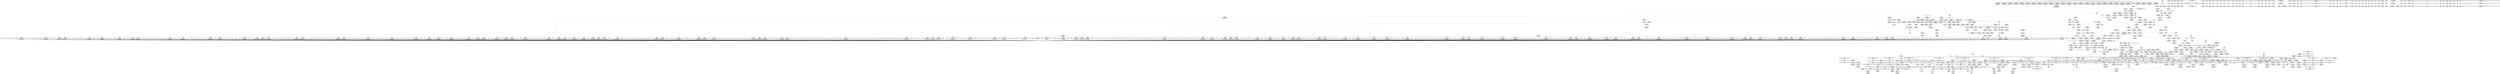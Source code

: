 digraph {
	CE0x4855430 [shape=record,shape=Mrecord,label="{CE0x4855430|aa_cred_profile:_tmp28|security/apparmor/include/context.h,100}"]
	CE0x4831db0 [shape=record,shape=Mrecord,label="{CE0x4831db0|44:_i32,_48:_i16,_128:_i8*,_:_SCMRE_160,168_|*MultipleSource*|Function::aa_cred_profile&Arg::cred::|security/apparmor/include/context.h,99|security/apparmor/include/context.h,138}"]
	CE0x47f6bc0 [shape=record,shape=Mrecord,label="{CE0x47f6bc0|80:_i64,_:_CRE_1218,1219_}"]
	CE0x47ac240 [shape=record,shape=Mrecord,label="{CE0x47ac240|i64*_getelementptr_inbounds_(_2_x_i64_,_2_x_i64_*___llvm_gcov_ctr55,_i64_0,_i64_1)|*Constant*|*SummSink*}"]
	CE0x47d3550 [shape=record,shape=Mrecord,label="{CE0x47d3550|apparmor_path_chown:_dentry5|security/apparmor/lsm.c,361}"]
	CE0x47e6260 [shape=record,shape=Mrecord,label="{CE0x47e6260|__aa_current_profile:_tmp16|security/apparmor/include/context.h,138|*SummSource*}"]
	CE0x48205e0 [shape=record,shape=Mrecord,label="{CE0x48205e0|_ret_%struct.aa_profile*_%call4,_!dbg_!15494|security/apparmor/include/context.h,138|*SummSink*}"]
	CE0x47f9fd0 [shape=record,shape=Mrecord,label="{CE0x47f9fd0|80:_i64,_:_CRE_1267,1268_}"]
	CE0x481b2c0 [shape=record,shape=Mrecord,label="{CE0x481b2c0|mediated_filesystem:_tobool|security/apparmor/include/apparmor.h,117|*SummSink*}"]
	CE0x482e910 [shape=record,shape=Mrecord,label="{CE0x482e910|get_current:_tmp1|*SummSource*}"]
	CE0x47caf70 [shape=record,shape=Mrecord,label="{CE0x47caf70|80:_i64,_:_CRE_459,460_}"]
	CE0x48374a0 [shape=record,shape=Mrecord,label="{CE0x48374a0|__aa_current_profile:_tobool1|security/apparmor/include/context.h,138}"]
	CE0x47a5ef0 [shape=record,shape=Mrecord,label="{CE0x47a5ef0|mediated_filesystem:_inode|Function::mediated_filesystem&Arg::inode::|*SummSource*}"]
	CE0x47d9ee0 [shape=record,shape=Mrecord,label="{CE0x47d9ee0|aa_path_perm:_op|Function::aa_path_perm&Arg::op::}"]
	CE0x479a540 [shape=record,shape=Mrecord,label="{CE0x479a540|mediated_filesystem:_tmp1|*SummSink*}"]
	CE0x4833080 [shape=record,shape=Mrecord,label="{CE0x4833080|__aa_current_profile:_do.body|*SummSink*}"]
	CE0x482b820 [shape=record,shape=Mrecord,label="{CE0x482b820|GLOBAL:_current_task|Global_var:current_task|*SummSource*}"]
	CE0x47cb080 [shape=record,shape=Mrecord,label="{CE0x47cb080|80:_i64,_:_CRE_460,461_}"]
	CE0x482c630 [shape=record,shape=Mrecord,label="{CE0x482c630|__aa_current_profile:_tmp9|security/apparmor/include/context.h,138|*SummSink*}"]
	CE0x47f10e0 [shape=record,shape=Mrecord,label="{CE0x47f10e0|80:_i64,_:_CRE_582,583_}"]
	CE0x47f9310 [shape=record,shape=Mrecord,label="{CE0x47f9310|80:_i64,_:_CRE_1255,1256_}"]
	CE0x47fd270 [shape=record,shape=Mrecord,label="{CE0x47fd270|80:_i64,_:_CRE_1333,1334_}"]
	CE0x47c2260 [shape=record,shape=Mrecord,label="{CE0x47c2260|80:_i64,_:_CRE_409,410_}"]
	CE0x4836250 [shape=record,shape=Mrecord,label="{CE0x4836250|aa_cred_profile:_tmp2|*SummSink*}"]
	CE0x48482b0 [shape=record,shape=Mrecord,label="{CE0x48482b0|get_current:_entry}"]
	CE0x47f8fe0 [shape=record,shape=Mrecord,label="{CE0x47f8fe0|80:_i64,_:_CRE_1252,1253_}"]
	CE0x4802150 [shape=record,shape=Mrecord,label="{CE0x4802150|80:_i64,_:_CRE_1629,1630_}"]
	CE0x47fc170 [shape=record,shape=Mrecord,label="{CE0x47fc170|80:_i64,_:_CRE_1317,1318_}"]
	CE0x47c8c00 [shape=record,shape=Mrecord,label="{CE0x47c8c00|i64*_getelementptr_inbounds_(_6_x_i64_,_6_x_i64_*___llvm_gcov_ctr84,_i64_0,_i64_4)|*Constant*}"]
	CE0x47a9a60 [shape=record,shape=Mrecord,label="{CE0x47a9a60|COLLAPSED:_GCMRE___llvm_gcov_ctr55_internal_global_2_x_i64_zeroinitializer:_elem_0:default:}"]
	CE0x47a3ea0 [shape=record,shape=Mrecord,label="{CE0x47a3ea0|aa_cred_profile:_tmp9|security/apparmor/include/context.h,100|*SummSink*}"]
	CE0x47e23e0 [shape=record,shape=Mrecord,label="{CE0x47e23e0|__aa_current_profile:_tmp14|security/apparmor/include/context.h,138}"]
	CE0x4823760 [shape=record,shape=Mrecord,label="{CE0x4823760|i64*_getelementptr_inbounds_(_11_x_i64_,_11_x_i64_*___llvm_gcov_ctr58,_i64_0,_i64_0)|*Constant*|*SummSink*}"]
	CE0x4805450 [shape=record,shape=Mrecord,label="{CE0x4805450|80:_i64,_:_CRE_1677,1678_}"]
	CE0x482a890 [shape=record,shape=Mrecord,label="{CE0x482a890|__aa_current_profile:_tmp7|security/apparmor/include/context.h,138|*SummSink*}"]
	CE0x47ae380 [shape=record,shape=Mrecord,label="{CE0x47ae380|aa_cred_profile:_bb|*SummSink*}"]
	CE0x47c27b0 [shape=record,shape=Mrecord,label="{CE0x47c27b0|80:_i64,_:_CRE_414,415_}"]
	CE0x47ffe00 [shape=record,shape=Mrecord,label="{CE0x47ffe00|80:_i64,_:_CRE_1374,1375_}"]
	CE0x47f2510 [shape=record,shape=Mrecord,label="{CE0x47f2510|80:_i64,_:_CRE_601,602_}"]
	CE0x484a300 [shape=record,shape=Mrecord,label="{CE0x484a300|GLOBAL:_aa_cred_profile|*Constant*|*SummSink*}"]
	CE0x4822720 [shape=record,shape=Mrecord,label="{CE0x4822720|aa_path_perm:_cond|Function::aa_path_perm&Arg::cond::|*SummSource*}"]
	CE0x47c2150 [shape=record,shape=Mrecord,label="{CE0x47c2150|80:_i64,_:_CRE_408,409_}"]
	CE0x47e01f0 [shape=record,shape=Mrecord,label="{CE0x47e01f0|_call_void_mcount()_#2|*SummSource*}"]
	CE0x47ed670 [shape=record,shape=Mrecord,label="{CE0x47ed670|__aa_current_profile:_tmp12|security/apparmor/include/context.h,138|*SummSource*}"]
	CE0x47ccb30 [shape=record,shape=Mrecord,label="{CE0x47ccb30|i64_4|*Constant*}"]
	CE0x47f1630 [shape=record,shape=Mrecord,label="{CE0x47f1630|80:_i64,_:_CRE_587,588_}"]
	CE0x47ca740 [shape=record,shape=Mrecord,label="{CE0x47ca740|apparmor_path_chown:_tmp7|security/apparmor/lsm.c,358}"]
	CE0x4815d80 [shape=record,shape=Mrecord,label="{CE0x4815d80|i8*_getelementptr_inbounds_(_36_x_i8_,_36_x_i8_*_.str12,_i32_0,_i32_0)|*Constant*}"]
	CE0x48220a0 [shape=record,shape=Mrecord,label="{CE0x48220a0|i64_-2147483648|*Constant*}"]
	CE0x4801e20 [shape=record,shape=Mrecord,label="{CE0x4801e20|80:_i64,_:_CRE_1626,1627_}"]
	CE0x47eaee0 [shape=record,shape=Mrecord,label="{CE0x47eaee0|80:_i64,_:_CRE_429,430_}"]
	CE0x47f3b60 [shape=record,shape=Mrecord,label="{CE0x47f3b60|80:_i64,_:_CRE_622,623_}"]
	CE0x47f9860 [shape=record,shape=Mrecord,label="{CE0x47f9860|80:_i64,_:_CRE_1260,1261_}"]
	CE0x47df9d0 [shape=record,shape=Mrecord,label="{CE0x47df9d0|get_current:_tmp4|./arch/x86/include/asm/current.h,14|*SummSink*}"]
	CE0x4808750 [shape=record,shape=Mrecord,label="{CE0x4808750|80:_i64,_:_CRE_1864,1872_|*MultipleSource*|*LoadInst*|security/apparmor/include/apparmor.h,117|security/apparmor/include/apparmor.h,117}"]
	CE0x47f11f0 [shape=record,shape=Mrecord,label="{CE0x47f11f0|80:_i64,_:_CRE_583,584_}"]
	CE0x47d0ea0 [shape=record,shape=Mrecord,label="{CE0x47d0ea0|_ret_i1_%lnot,_!dbg_!15473|security/apparmor/include/apparmor.h,117|*SummSink*}"]
	CE0x47cc4a0 [shape=record,shape=Mrecord,label="{CE0x47cc4a0|apparmor_path_chown:_i_uid|security/apparmor/lsm.c,357|*SummSink*}"]
	CE0x47bc860 [shape=record,shape=Mrecord,label="{CE0x47bc860|i64*_getelementptr_inbounds_(_16_x_i64_,_16_x_i64_*___llvm_gcov_ctr46,_i64_0,_i64_7)|*Constant*}"]
	CE0x481fa80 [shape=record,shape=Mrecord,label="{CE0x481fa80|common_perm:_tmp1|*SummSink*}"]
	CE0x47df760 [shape=record,shape=Mrecord,label="{CE0x47df760|COLLAPSED:_GCMRE___llvm_gcov_ctr112_internal_global_2_x_i64_zeroinitializer:_elem_0:default:}"]
	CE0x481aa20 [shape=record,shape=Mrecord,label="{CE0x481aa20|mediated_filesystem:_and|security/apparmor/include/apparmor.h,117}"]
	CE0x479b870 [shape=record,shape=Mrecord,label="{CE0x479b870|i32_1|*Constant*|*SummSink*}"]
	CE0x47ebba0 [shape=record,shape=Mrecord,label="{CE0x47ebba0|80:_i64,_:_CRE_441,442_}"]
	CE0x47dc250 [shape=record,shape=Mrecord,label="{CE0x47dc250|GLOBAL:_common_perm|*Constant*|*SummSink*}"]
	CE0x47dd530 [shape=record,shape=Mrecord,label="{CE0x47dd530|i32_512|*Constant*|*SummSource*}"]
	CE0x4483320 [shape=record,shape=Mrecord,label="{CE0x4483320|apparmor_path_chown:_coerce.dive|*SummSink*}"]
	CE0x47ef630 [shape=record,shape=Mrecord,label="{CE0x47ef630|80:_i64,_:_CRE_552,556_|*MultipleSource*|*LoadInst*|security/apparmor/include/apparmor.h,117|security/apparmor/include/apparmor.h,117}"]
	CE0x47bfd80 [shape=record,shape=Mrecord,label="{CE0x47bfd80|80:_i64,_:_CRE_320,328_|*MultipleSource*|*LoadInst*|security/apparmor/include/apparmor.h,117|security/apparmor/include/apparmor.h,117}"]
	CE0x482b2f0 [shape=record,shape=Mrecord,label="{CE0x482b2f0|__aa_current_profile:_tmp11|security/apparmor/include/context.h,138|*SummSink*}"]
	CE0x47d30d0 [shape=record,shape=Mrecord,label="{CE0x47d30d0|apparmor_path_chown:_tmp8|security/apparmor/lsm.c,358}"]
	CE0x479a200 [shape=record,shape=Mrecord,label="{CE0x479a200|_call_void_mcount()_#2|*SummSource*}"]
	CE0x47a9f70 [shape=record,shape=Mrecord,label="{CE0x47a9f70|apparmor_path_chown:_uid|security/apparmor/lsm.c, 355|*SummSink*}"]
	CE0x486bbe0 [shape=record,shape=Mrecord,label="{CE0x486bbe0|i64*_getelementptr_inbounds_(_16_x_i64_,_16_x_i64_*___llvm_gcov_ctr46,_i64_0,_i64_8)|*Constant*|*SummSink*}"]
	CE0x47c19e0 [shape=record,shape=Mrecord,label="{CE0x47c19e0|80:_i64,_:_CRE_401,402_}"]
	CE0x4867520 [shape=record,shape=Mrecord,label="{CE0x4867520|aa_cred_profile:_if.then}"]
	CE0x47d41d0 [shape=record,shape=Mrecord,label="{CE0x47d41d0|i32_8|*Constant*}"]
	CE0x480aaf0 [shape=record,shape=Mrecord,label="{CE0x480aaf0|mediated_filesystem:_tmp5|security/apparmor/include/apparmor.h,117}"]
	CE0x47ff250 [shape=record,shape=Mrecord,label="{CE0x47ff250|80:_i64,_:_CRE_1363,1364_}"]
	CE0x47d1030 [shape=record,shape=Mrecord,label="{CE0x47d1030|__aa_current_profile:_tmp5|security/apparmor/include/context.h,138}"]
	CE0x47fc9f0 [shape=record,shape=Mrecord,label="{CE0x47fc9f0|80:_i64,_:_CRE_1325,1326_}"]
	CE0x4830580 [shape=record,shape=Mrecord,label="{CE0x4830580|aa_cred_profile:_do.end10|*SummSink*}"]
	CE0x4805670 [shape=record,shape=Mrecord,label="{CE0x4805670|80:_i64,_:_CRE_1679,1680_}"]
	CE0x47edf30 [shape=record,shape=Mrecord,label="{CE0x47edf30|aa_cred_profile:_tmp8|security/apparmor/include/context.h,100}"]
	CE0x47cb4c0 [shape=record,shape=Mrecord,label="{CE0x47cb4c0|80:_i64,_:_CRE_464,472_|*MultipleSource*|*LoadInst*|security/apparmor/include/apparmor.h,117|security/apparmor/include/apparmor.h,117}"]
	CE0x47f7ff0 [shape=record,shape=Mrecord,label="{CE0x47f7ff0|80:_i64,_:_CRE_1237,1238_}"]
	CE0x48191b0 [shape=record,shape=Mrecord,label="{CE0x48191b0|aa_cred_profile:_tmp23|security/apparmor/include/context.h,100}"]
	CE0x4801af0 [shape=record,shape=Mrecord,label="{CE0x4801af0|80:_i64,_:_CRE_1623,1624_}"]
	CE0x482e3b0 [shape=record,shape=Mrecord,label="{CE0x482e3b0|__aa_current_profile:_if.then}"]
	CE0x48231a0 [shape=record,shape=Mrecord,label="{CE0x48231a0|common_perm:_error.0|*SummSink*}"]
	CE0x4823540 [shape=record,shape=Mrecord,label="{CE0x4823540|i64*_getelementptr_inbounds_(_5_x_i64_,_5_x_i64_*___llvm_gcov_ctr57,_i64_0,_i64_4)|*Constant*|*SummSource*}"]
	CE0x482eda0 [shape=record,shape=Mrecord,label="{CE0x482eda0|i32_0|*Constant*}"]
	CE0x479a5b0 [shape=record,shape=Mrecord,label="{CE0x479a5b0|i64*_getelementptr_inbounds_(_2_x_i64_,_2_x_i64_*___llvm_gcov_ctr55,_i64_0,_i64_1)|*Constant*}"]
	CE0x478fed0 [shape=record,shape=Mrecord,label="{CE0x478fed0|i64_2|*Constant*|*SummSink*}"]
	CE0x4874bd0 [shape=record,shape=Mrecord,label="{CE0x4874bd0|aa_cred_profile:_expval|security/apparmor/include/context.h,100|*SummSink*}"]
	CE0x47da840 [shape=record,shape=Mrecord,label="{CE0x47da840|aa_path_perm:_path|Function::aa_path_perm&Arg::path::}"]
	CE0x47da090 [shape=record,shape=Mrecord,label="{CE0x47da090|aa_path_perm:_op|Function::aa_path_perm&Arg::op::|*SummSink*}"]
	CE0x47f3d80 [shape=record,shape=Mrecord,label="{CE0x47f3d80|80:_i64,_:_CRE_624,625_}"]
	CE0x482d7f0 [shape=record,shape=Mrecord,label="{CE0x482d7f0|_call_void_mcount()_#2|*SummSink*}"]
	CE0x47ed320 [shape=record,shape=Mrecord,label="{CE0x47ed320|__aa_current_profile:_if.end|*SummSink*}"]
	CE0x47c8b90 [shape=record,shape=Mrecord,label="{CE0x47c8b90|i64*_getelementptr_inbounds_(_6_x_i64_,_6_x_i64_*___llvm_gcov_ctr84,_i64_0,_i64_4)|*Constant*|*SummSink*}"]
	CE0x4793860 [shape=record,shape=Mrecord,label="{CE0x4793860|apparmor_path_chown:_tmp6|*LoadInst*|security/apparmor/lsm.c,358}"]
	CE0x47fa850 [shape=record,shape=Mrecord,label="{CE0x47fa850|80:_i64,_:_CRE_1275,1276_}"]
	CE0x47f0310 [shape=record,shape=Mrecord,label="{CE0x47f0310|80:_i64,_:_CRE_569,570_}"]
	CE0x486a340 [shape=record,shape=Mrecord,label="{CE0x486a340|aa_cred_profile:_tmp21|security/apparmor/include/context.h,100|*SummSink*}"]
	CE0x481f590 [shape=record,shape=Mrecord,label="{CE0x481f590|aa_cred_profile:_tmp3|*SummSink*}"]
	CE0x4824bb0 [shape=record,shape=Mrecord,label="{CE0x4824bb0|i64*_getelementptr_inbounds_(_16_x_i64_,_16_x_i64_*___llvm_gcov_ctr46,_i64_0,_i64_1)|*Constant*|*SummSink*}"]
	CE0x47fbd30 [shape=record,shape=Mrecord,label="{CE0x47fbd30|80:_i64,_:_CRE_1313,1314_}"]
	CE0x47f31d0 [shape=record,shape=Mrecord,label="{CE0x47f31d0|80:_i64,_:_CRE_613,614_}"]
	CE0x47f65c0 [shape=record,shape=Mrecord,label="{CE0x47f65c0|80:_i64,_:_CRE_1212,1213_}"]
	CE0x486e290 [shape=record,shape=Mrecord,label="{CE0x486e290|i64*_getelementptr_inbounds_(_16_x_i64_,_16_x_i64_*___llvm_gcov_ctr46,_i64_0,_i64_4)|*Constant*|*SummSink*}"]
	CE0x47889c0 [shape=record,shape=Mrecord,label="{CE0x47889c0|apparmor_path_chown:_return}"]
	CE0x48123d0 [shape=record,shape=Mrecord,label="{CE0x48123d0|i64*_getelementptr_inbounds_(_2_x_i64_,_2_x_i64_*___llvm_gcov_ctr112,_i64_0,_i64_0)|*Constant*}"]
	CE0x4808560 [shape=record,shape=Mrecord,label="{CE0x4808560|80:_i64,_:_CRE_1856,1864_|*MultipleSource*|*LoadInst*|security/apparmor/include/apparmor.h,117|security/apparmor/include/apparmor.h,117}"]
	CE0x482b9c0 [shape=record,shape=Mrecord,label="{CE0x482b9c0|GLOBAL:_current_task|Global_var:current_task}"]
	CE0x4824210 [shape=record,shape=Mrecord,label="{CE0x4824210|__aa_current_profile:_tmp1|*SummSource*}"]
	CE0x4819fc0 [shape=record,shape=Mrecord,label="{CE0x4819fc0|common_perm:_tmp8|security/apparmor/lsm.c,170}"]
	CE0x482eb30 [shape=record,shape=Mrecord,label="{CE0x482eb30|__aa_current_profile:_tobool|security/apparmor/include/context.h,138|*SummSink*}"]
	CE0x47a5140 [shape=record,shape=Mrecord,label="{CE0x47a5140|i64_0|*Constant*|*SummSink*}"]
	CE0x48038b0 [shape=record,shape=Mrecord,label="{CE0x48038b0|80:_i64,_:_CRE_1651,1652_}"]
	CE0x486c450 [shape=record,shape=Mrecord,label="{CE0x486c450|i64*_getelementptr_inbounds_(_16_x_i64_,_16_x_i64_*___llvm_gcov_ctr46,_i64_0,_i64_8)|*Constant*}"]
	CE0x4833c90 [shape=record,shape=Mrecord,label="{CE0x4833c90|aa_cred_profile:_security|security/apparmor/include/context.h,99|*SummSink*}"]
	CE0x48320e0 [shape=record,shape=Mrecord,label="{CE0x48320e0|__aa_current_profile:_land.lhs.true}"]
	CE0x47f9420 [shape=record,shape=Mrecord,label="{CE0x47f9420|80:_i64,_:_CRE_1256,1257_}"]
	CE0x47dc0e0 [shape=record,shape=Mrecord,label="{CE0x47dc0e0|GLOBAL:_common_perm|*Constant*|*SummSource*}"]
	CE0x47f8540 [shape=record,shape=Mrecord,label="{CE0x47f8540|80:_i64,_:_CRE_1242,1243_}"]
	CE0x481c080 [shape=record,shape=Mrecord,label="{CE0x481c080|common_perm:_bb}"]
	CE0x481af80 [shape=record,shape=Mrecord,label="{CE0x481af80|mediated_filesystem:_tobool|security/apparmor/include/apparmor.h,117}"]
	CE0x47fbc20 [shape=record,shape=Mrecord,label="{CE0x47fbc20|80:_i64,_:_CRE_1312,1313_}"]
	CE0x47e9d70 [shape=record,shape=Mrecord,label="{CE0x47e9d70|__aa_current_profile:_tmp18|security/apparmor/include/context.h,138}"]
	CE0x482d730 [shape=record,shape=Mrecord,label="{CE0x482d730|_call_void_mcount()_#2|*SummSource*}"]
	CE0x4805cd0 [shape=record,shape=Mrecord,label="{CE0x4805cd0|80:_i64,_:_CRE_1685,1686_}"]
	CE0x482d620 [shape=record,shape=Mrecord,label="{CE0x482d620|aa_cred_profile:_do.cond|*SummSink*}"]
	CE0x47d9d60 [shape=record,shape=Mrecord,label="{CE0x47d9d60|aa_path_perm:_entry|*SummSink*}"]
	CE0x482a110 [shape=record,shape=Mrecord,label="{CE0x482a110|__aa_current_profile:_tmp3|*SummSink*}"]
	CE0x47ebcb0 [shape=record,shape=Mrecord,label="{CE0x47ebcb0|80:_i64,_:_CRE_442,443_}"]
	CE0x48486e0 [shape=record,shape=Mrecord,label="{CE0x48486e0|_ret_%struct.task_struct*_%tmp4,_!dbg_!15471|./arch/x86/include/asm/current.h,14|*SummSource*}"]
	CE0x482a1a0 [shape=record,shape=Mrecord,label="{CE0x482a1a0|%struct.task_struct*_(%struct.task_struct**)*_asm_movq_%gs:$_1:P_,$0_,_r,im,_dirflag_,_fpsr_,_flags_}"]
	CE0x478f6c0 [shape=record,shape=Mrecord,label="{CE0x478f6c0|i32_11|*Constant*|*SummSink*}"]
	CE0x47d67f0 [shape=record,shape=Mrecord,label="{CE0x47d67f0|80:_i64,_:_CRE_56,64_|*MultipleSource*|*LoadInst*|security/apparmor/include/apparmor.h,117|security/apparmor/include/apparmor.h,117}"]
	CE0x4798b30 [shape=record,shape=Mrecord,label="{CE0x4798b30|COLLAPSED:_GCMRE___llvm_gcov_ctr58_internal_global_11_x_i64_zeroinitializer:_elem_0:default:}"]
	CE0x486e120 [shape=record,shape=Mrecord,label="{CE0x486e120|aa_cred_profile:_tmp7|security/apparmor/include/context.h,100|*SummSink*}"]
	CE0x4869bc0 [shape=record,shape=Mrecord,label="{CE0x4869bc0|aa_cred_profile:_tmp20|security/apparmor/include/context.h,100|*SummSource*}"]
	CE0x480da70 [shape=record,shape=Mrecord,label="{CE0x480da70|aa_cred_profile:_do.end|*SummSink*}"]
	CE0x4792400 [shape=record,shape=Mrecord,label="{CE0x4792400|i32_5|*Constant*}"]
	CE0x47f8430 [shape=record,shape=Mrecord,label="{CE0x47f8430|80:_i64,_:_CRE_1241,1242_}"]
	CE0x47f1300 [shape=record,shape=Mrecord,label="{CE0x47f1300|80:_i64,_:_CRE_584,585_}"]
	CE0x4857f40 [shape=record,shape=Mrecord,label="{CE0x4857f40|aa_cred_profile:_lnot.ext|security/apparmor/include/context.h,100}"]
	CE0x48027b0 [shape=record,shape=Mrecord,label="{CE0x48027b0|80:_i64,_:_CRE_1635,1636_}"]
	CE0x47f7000 [shape=record,shape=Mrecord,label="{CE0x47f7000|80:_i64,_:_CRE_1222,1223_}"]
	CE0x47a4900 [shape=record,shape=Mrecord,label="{CE0x47a4900|get_current:_tmp3|*SummSink*}"]
	CE0x4829d90 [shape=record,shape=Mrecord,label="{CE0x4829d90|__aa_current_profile:_call|security/apparmor/include/context.h,138}"]
	CE0x47fa300 [shape=record,shape=Mrecord,label="{CE0x47fa300|80:_i64,_:_CRE_1270,1271_}"]
	CE0x4832030 [shape=record,shape=Mrecord,label="{CE0x4832030|__aa_current_profile:_bb|*SummSink*}"]
	CE0x4801030 [shape=record,shape=Mrecord,label="{CE0x4801030|80:_i64,_:_CRE_1608,1612_|*MultipleSource*|*LoadInst*|security/apparmor/include/apparmor.h,117|security/apparmor/include/apparmor.h,117}"]
	CE0x481e6b0 [shape=record,shape=Mrecord,label="{CE0x481e6b0|__aa_current_profile:_entry}"]
	CE0x47d1810 [shape=record,shape=Mrecord,label="{CE0x47d1810|GLOBAL:___llvm_gcov_ctr57|Global_var:__llvm_gcov_ctr57|*SummSink*}"]
	CE0x48037a0 [shape=record,shape=Mrecord,label="{CE0x48037a0|80:_i64,_:_CRE_1650,1651_}"]
	CE0x4836d70 [shape=record,shape=Mrecord,label="{CE0x4836d70|44:_i32,_48:_i16,_128:_i8*,_:_SCMRE_8,16_|*MultipleSource*|Function::aa_cred_profile&Arg::cred::|security/apparmor/include/context.h,99|security/apparmor/include/context.h,138}"]
	CE0x4799e40 [shape=record,shape=Mrecord,label="{CE0x4799e40|i64*_getelementptr_inbounds_(_2_x_i64_,_2_x_i64_*___llvm_gcov_ctr112,_i64_0,_i64_1)|*Constant*|*SummSource*}"]
	CE0x48677e0 [shape=record,shape=Mrecord,label="{CE0x48677e0|aa_cred_profile:_do.body6|*SummSource*}"]
	CE0x4804df0 [shape=record,shape=Mrecord,label="{CE0x4804df0|80:_i64,_:_CRE_1671,1672_}"]
	CE0x47cb6e0 [shape=record,shape=Mrecord,label="{CE0x47cb6e0|80:_i64,_:_CRE_480,488_|*MultipleSource*|*LoadInst*|security/apparmor/include/apparmor.h,117|security/apparmor/include/apparmor.h,117}"]
	CE0x48596a0 [shape=record,shape=Mrecord,label="{CE0x48596a0|aa_cred_profile:_tmp34|security/apparmor/include/context.h,101|*SummSink*}"]
	CE0x481ab70 [shape=record,shape=Mrecord,label="{CE0x481ab70|mediated_filesystem:_and|security/apparmor/include/apparmor.h,117|*SummSink*}"]
	CE0x47f5230 [shape=record,shape=Mrecord,label="{CE0x47f5230|80:_i64,_:_CRE_696,704_|*MultipleSource*|*LoadInst*|security/apparmor/include/apparmor.h,117|security/apparmor/include/apparmor.h,117}"]
	CE0x47e2230 [shape=record,shape=Mrecord,label="{CE0x47e2230|i64*_getelementptr_inbounds_(_11_x_i64_,_11_x_i64_*___llvm_gcov_ctr58,_i64_0,_i64_8)|*Constant*|*SummSink*}"]
	CE0x47fe480 [shape=record,shape=Mrecord,label="{CE0x47fe480|80:_i64,_:_CRE_1350,1351_}"]
	CE0x47f0750 [shape=record,shape=Mrecord,label="{CE0x47f0750|80:_i64,_:_CRE_573,574_}"]
	CE0x47fe370 [shape=record,shape=Mrecord,label="{CE0x47fe370|80:_i64,_:_CRE_1349,1350_}"]
	CE0x48049b0 [shape=record,shape=Mrecord,label="{CE0x48049b0|80:_i64,_:_CRE_1667,1668_}"]
	CE0x47dfcf0 [shape=record,shape=Mrecord,label="{CE0x47dfcf0|mediated_filesystem:_tmp3}"]
	CE0x4848f50 [shape=record,shape=Mrecord,label="{CE0x4848f50|__aa_current_profile:_cred|security/apparmor/include/context.h,138|*SummSource*}"]
	CE0x47f8a90 [shape=record,shape=Mrecord,label="{CE0x47f8a90|80:_i64,_:_CRE_1247,1248_}"]
	CE0x4856660 [shape=record,shape=Mrecord,label="{CE0x4856660|aa_cred_profile:_tmp31|security/apparmor/include/context.h,100|*SummSource*}"]
	CE0x47e1c10 [shape=record,shape=Mrecord,label="{CE0x47e1c10|_ret_i32_%retval.0,_!dbg_!15488|security/apparmor/lsm.c,365|*SummSource*}"]
	CE0x47bec10 [shape=record,shape=Mrecord,label="{CE0x47bec10|80:_i64,_:_CRE_256,264_|*MultipleSource*|*LoadInst*|security/apparmor/include/apparmor.h,117|security/apparmor/include/apparmor.h,117}"]
	CE0x482c040 [shape=record,shape=Mrecord,label="{CE0x482c040|i64*_getelementptr_inbounds_(_11_x_i64_,_11_x_i64_*___llvm_gcov_ctr58,_i64_0,_i64_1)|*Constant*|*SummSink*}"]
	CE0x47ec0f0 [shape=record,shape=Mrecord,label="{CE0x47ec0f0|80:_i64,_:_CRE_446,447_}"]
	CE0x47f0530 [shape=record,shape=Mrecord,label="{CE0x47f0530|80:_i64,_:_CRE_571,572_}"]
	CE0x4867090 [shape=record,shape=Mrecord,label="{CE0x4867090|44:_i32,_48:_i16,_128:_i8*,_:_SCMRE_64,72_|*MultipleSource*|Function::aa_cred_profile&Arg::cred::|security/apparmor/include/context.h,99|security/apparmor/include/context.h,138}"]
	CE0x48752b0 [shape=record,shape=Mrecord,label="{CE0x48752b0|aa_cred_profile:_tobool4|security/apparmor/include/context.h,100|*SummSource*}"]
	CE0x47dace0 [shape=record,shape=Mrecord,label="{CE0x47dace0|aa_path_perm:_flags|Function::aa_path_perm&Arg::flags::}"]
	CE0x4832470 [shape=record,shape=Mrecord,label="{CE0x4832470|i64*_getelementptr_inbounds_(_16_x_i64_,_16_x_i64_*___llvm_gcov_ctr46,_i64_0,_i64_0)|*Constant*|*SummSource*}"]
	CE0x47e80f0 [shape=record,shape=Mrecord,label="{CE0x47e80f0|__aa_current_profile:_tmp19|security/apparmor/include/context.h,138|*SummSink*}"]
	CE0x47bea20 [shape=record,shape=Mrecord,label="{CE0x47bea20|80:_i64,_:_CRE_248,252_|*MultipleSource*|*LoadInst*|security/apparmor/include/apparmor.h,117|security/apparmor/include/apparmor.h,117}"]
	CE0x4833200 [shape=record,shape=Mrecord,label="{CE0x4833200|__aa_current_profile:_bb}"]
	CE0x4857580 [shape=record,shape=Mrecord,label="{CE0x4857580|aa_cred_profile:_lnot2|security/apparmor/include/context.h,100|*SummSink*}"]
	CE0x48018d0 [shape=record,shape=Mrecord,label="{CE0x48018d0|80:_i64,_:_CRE_1621,1622_}"]
	CE0x47ac320 [shape=record,shape=Mrecord,label="{CE0x47ac320|mediated_filesystem:_tmp1}"]
	CE0x4805560 [shape=record,shape=Mrecord,label="{CE0x4805560|80:_i64,_:_CRE_1678,1679_}"]
	CE0x4795d90 [shape=record,shape=Mrecord,label="{CE0x4795d90|i64*_getelementptr_inbounds_(_6_x_i64_,_6_x_i64_*___llvm_gcov_ctr84,_i64_0,_i64_0)|*Constant*|*SummSink*}"]
	CE0x4854d90 [shape=record,shape=Mrecord,label="{CE0x4854d90|aa_cred_profile:_tmp32|security/apparmor/include/context.h,101}"]
	CE0x47f8870 [shape=record,shape=Mrecord,label="{CE0x47f8870|80:_i64,_:_CRE_1245,1246_}"]
	CE0x47e6920 [shape=record,shape=Mrecord,label="{CE0x47e6920|i8_1|*Constant*|*SummSource*}"]
	CE0x47af230 [shape=record,shape=Mrecord,label="{CE0x47af230|apparmor_path_chown:_path|Function::apparmor_path_chown&Arg::path::|*SummSource*}"]
	CE0x47f5040 [shape=record,shape=Mrecord,label="{CE0x47f5040|80:_i64,_:_CRE_680,696_|*MultipleSource*|*LoadInst*|security/apparmor/include/apparmor.h,117|security/apparmor/include/apparmor.h,117}"]
	CE0x47c9f70 [shape=record,shape=Mrecord,label="{CE0x47c9f70|apparmor_path_chown:_d_inode4|security/apparmor/lsm.c,358}"]
	CE0x484a480 [shape=record,shape=Mrecord,label="{CE0x484a480|GLOBAL:_aa_cred_profile|*Constant*|*SummSource*}"]
	CE0x47887b0 [shape=record,shape=Mrecord,label="{CE0x47887b0|apparmor_path_chown:_if.then}"]
	CE0x486e600 [shape=record,shape=Mrecord,label="{CE0x486e600|aa_cred_profile:_do.body6}"]
	CE0x47d46e0 [shape=record,shape=Mrecord,label="{CE0x47d46e0|mediated_filesystem:_i_sb|security/apparmor/include/apparmor.h,117|*SummSink*}"]
	CE0x47fe040 [shape=record,shape=Mrecord,label="{CE0x47fe040|80:_i64,_:_CRE_1346,1347_}"]
	CE0x47f1a70 [shape=record,shape=Mrecord,label="{CE0x47f1a70|80:_i64,_:_CRE_591,592_}"]
	CE0x481f800 [shape=record,shape=Mrecord,label="{CE0x481f800|common_perm:_tmp1}"]
	CE0x47bfb90 [shape=record,shape=Mrecord,label="{CE0x47bfb90|80:_i64,_:_CRE_312,320_|*MultipleSource*|*LoadInst*|security/apparmor/include/apparmor.h,117|security/apparmor/include/apparmor.h,117}"]
	CE0x48149f0 [shape=record,shape=Mrecord,label="{CE0x48149f0|common_perm:_tmp5|security/apparmor/lsm.c,169|*SummSink*}"]
	CE0x48222f0 [shape=record,shape=Mrecord,label="{CE0x48222f0|i64_-2147483648|*Constant*|*SummSink*}"]
	CE0x479d800 [shape=record,shape=Mrecord,label="{CE0x479d800|apparmor_path_chown:_tmp13|security/apparmor/lsm.c,361|*SummSink*}"]
	CE0x480f8a0 [shape=record,shape=Mrecord,label="{CE0x480f8a0|i64*_getelementptr_inbounds_(_5_x_i64_,_5_x_i64_*___llvm_gcov_ctr57,_i64_0,_i64_3)|*Constant*|*SummSink*}"]
	CE0x47c0920 [shape=record,shape=Mrecord,label="{CE0x47c0920|80:_i64,_:_CRE_368,372_|*MultipleSource*|*LoadInst*|security/apparmor/include/apparmor.h,117|security/apparmor/include/apparmor.h,117}"]
	CE0x47e24e0 [shape=record,shape=Mrecord,label="{CE0x47e24e0|__aa_current_profile:_tmp14|security/apparmor/include/context.h,138|*SummSource*}"]
	CE0x47fff10 [shape=record,shape=Mrecord,label="{CE0x47fff10|80:_i64,_:_CRE_1375,1376_}"]
	CE0x4796ec0 [shape=record,shape=Mrecord,label="{CE0x4796ec0|apparmor_path_chown:_uid2|security/apparmor/lsm.c,357|*SummSink*}"]
	CE0x47bcfc0 [shape=record,shape=Mrecord,label="{CE0x47bcfc0|aa_cred_profile:_tmp10|security/apparmor/include/context.h,100|*SummSink*}"]
	CE0x481a0f0 [shape=record,shape=Mrecord,label="{CE0x481a0f0|common_perm:_tmp8|security/apparmor/lsm.c,170|*SummSource*}"]
	CE0x48161b0 [shape=record,shape=Mrecord,label="{CE0x48161b0|i64*_getelementptr_inbounds_(_16_x_i64_,_16_x_i64_*___llvm_gcov_ctr46,_i64_0,_i64_9)|*Constant*|*SummSink*}"]
	CE0x437f740 [shape=record,shape=Mrecord,label="{CE0x437f740|apparmor_path_chown:_uid.coerce|Function::apparmor_path_chown&Arg::uid.coerce::|*SummSource*}"]
	CE0x4787e00 [shape=record,shape=Mrecord,label="{CE0x4787e00|apparmor_path_chown:_entry|*SummSink*}"]
	CE0x47fdf30 [shape=record,shape=Mrecord,label="{CE0x47fdf30|80:_i64,_:_CRE_1345,1346_}"]
	CE0x47d1f70 [shape=record,shape=Mrecord,label="{CE0x47d1f70|i64_0|*Constant*}"]
	CE0x4830910 [shape=record,shape=Mrecord,label="{CE0x4830910|get_current:_tmp2|*SummSink*}"]
	CE0x47dd830 [shape=record,shape=Mrecord,label="{CE0x47dd830|common_perm:_mask|Function::common_perm&Arg::mask::}"]
	CE0x47c2370 [shape=record,shape=Mrecord,label="{CE0x47c2370|80:_i64,_:_CRE_410,411_}"]
	CE0x47e4790 [shape=record,shape=Mrecord,label="{CE0x47e4790|GLOBAL:_lockdep_rcu_suspicious|*Constant*|*SummSink*}"]
	CE0x47a5500 [shape=record,shape=Mrecord,label="{CE0x47a5500|GLOBAL:___llvm_gcov_ctr84|Global_var:__llvm_gcov_ctr84|*SummSource*}"]
	CE0x47cb190 [shape=record,shape=Mrecord,label="{CE0x47cb190|80:_i64,_:_CRE_461,462_}"]
	CE0x482f960 [shape=record,shape=Mrecord,label="{CE0x482f960|44:_i32,_48:_i16,_128:_i8*,_:_SCMRE_20,24_|*MultipleSource*|Function::aa_cred_profile&Arg::cred::|security/apparmor/include/context.h,99|security/apparmor/include/context.h,138}"]
	CE0x47f7770 [shape=record,shape=Mrecord,label="{CE0x47f7770|80:_i64,_:_CRE_1229,1230_}"]
	CE0x481e7e0 [shape=record,shape=Mrecord,label="{CE0x481e7e0|__aa_current_profile:_tmp2}"]
	CE0x4834030 [shape=record,shape=Mrecord,label="{CE0x4834030|0:_i8,_:_GCMR___aa_current_profile.__warned_internal_global_i8_0,_section_.data.unlikely_,_align_1:_elem_0:default:}"]
	CE0x4855f60 [shape=record,shape=Mrecord,label="{CE0x4855f60|aa_cred_profile:_tmp30|security/apparmor/include/context.h,100}"]
	CE0x48246a0 [shape=record,shape=Mrecord,label="{CE0x48246a0|get_current:_tmp1|*SummSink*}"]
	CE0x47cf340 [shape=record,shape=Mrecord,label="{CE0x47cf340|common_perm:_cmp|security/apparmor/lsm.c,169|*SummSink*}"]
	CE0x4813c10 [shape=record,shape=Mrecord,label="{CE0x4813c10|aa_cred_profile:_profile|security/apparmor/include/context.h,100|*SummSource*}"]
	CE0x4793550 [shape=record,shape=Mrecord,label="{CE0x4793550|apparmor_path_chown:_dentry3|security/apparmor/lsm.c,358|*SummSink*}"]
	CE0x47f9530 [shape=record,shape=Mrecord,label="{CE0x47f9530|80:_i64,_:_CRE_1257,1258_}"]
	CE0x47ffcf0 [shape=record,shape=Mrecord,label="{CE0x47ffcf0|80:_i64,_:_CRE_1373,1374_}"]
	CE0x47ef440 [shape=record,shape=Mrecord,label="{CE0x47ef440|80:_i64,_:_CRE_544,552_|*MultipleSource*|*LoadInst*|security/apparmor/include/apparmor.h,117|security/apparmor/include/apparmor.h,117}"]
	CE0x480d640 [shape=record,shape=Mrecord,label="{CE0x480d640|__aa_current_profile:_entry|*SummSource*}"]
	CE0x4812440 [shape=record,shape=Mrecord,label="{CE0x4812440|i64*_getelementptr_inbounds_(_2_x_i64_,_2_x_i64_*___llvm_gcov_ctr112,_i64_0,_i64_0)|*Constant*|*SummSink*}"]
	CE0x47d4290 [shape=record,shape=Mrecord,label="{CE0x47d4290|i32_8|*Constant*|*SummSink*}"]
	"CONST[source:0(mediator),value:2(dynamic)][purpose:{object}]"
	CE0x47f3720 [shape=record,shape=Mrecord,label="{CE0x47f3720|80:_i64,_:_CRE_618,619_}"]
	CE0x47fc8e0 [shape=record,shape=Mrecord,label="{CE0x47fc8e0|80:_i64,_:_CRE_1324,1325_}"]
	CE0x47bcee0 [shape=record,shape=Mrecord,label="{CE0x47bcee0|aa_cred_profile:_tmp10|security/apparmor/include/context.h,100}"]
	CE0x47d7f50 [shape=record,shape=Mrecord,label="{CE0x47d7f50|80:_i64,_:_CRE_152,160_|*MultipleSource*|*LoadInst*|security/apparmor/include/apparmor.h,117|security/apparmor/include/apparmor.h,117}"]
	CE0x47ebdc0 [shape=record,shape=Mrecord,label="{CE0x47ebdc0|80:_i64,_:_CRE_443,444_}"]
	CE0x47eba90 [shape=record,shape=Mrecord,label="{CE0x47eba90|80:_i64,_:_CRE_440,441_}"]
	CE0x47e9980 [shape=record,shape=Mrecord,label="{CE0x47e9980|__aa_current_profile:_tmp17|security/apparmor/include/context.h,138|*SummSource*}"]
	CE0x47e4910 [shape=record,shape=Mrecord,label="{CE0x47e4910|i32_138|*Constant*|*SummSink*}"]
	CE0x47ae510 [shape=record,shape=Mrecord,label="{CE0x47ae510|aa_cred_profile:_do.end}"]
	CE0x4805890 [shape=record,shape=Mrecord,label="{CE0x4805890|80:_i64,_:_CRE_1681,1682_}"]
	CE0x4849c80 [shape=record,shape=Mrecord,label="{CE0x4849c80|__aa_current_profile:_call4|security/apparmor/include/context.h,138|*SummSource*}"]
	CE0x4835ef0 [shape=record,shape=Mrecord,label="{CE0x4835ef0|__aa_current_profile:_tmp13|security/apparmor/include/context.h,138|*SummSink*}"]
	CE0x4797110 [shape=record,shape=Mrecord,label="{CE0x4797110|apparmor_path_chown:_if.then|*SummSource*}"]
	CE0x47d0190 [shape=record,shape=Mrecord,label="{CE0x47d0190|apparmor_path_chown:_tmp15|security/apparmor/lsm.c,362}"]
	CE0x47ea220 [shape=record,shape=Mrecord,label="{CE0x47ea220|80:_i64,_:_CRE_417,418_}"]
	CE0x47e67c0 [shape=record,shape=Mrecord,label="{CE0x47e67c0|i8_1|*Constant*}"]
	CE0x4802e10 [shape=record,shape=Mrecord,label="{CE0x4802e10|80:_i64,_:_CRE_1641,1642_}"]
	CE0x480d250 [shape=record,shape=Mrecord,label="{CE0x480d250|_call_void_mcount()_#2|*SummSink*}"]
	CE0x47dba80 [shape=record,shape=Mrecord,label="{CE0x47dba80|apparmor_path_chown:_call7|security/apparmor/lsm.c,364|*SummSource*}"]
	CE0x47998e0 [shape=record,shape=Mrecord,label="{CE0x47998e0|aa_cred_profile:_tmp6|security/apparmor/include/context.h,100}"]
	CE0x437f840 [shape=record,shape=Mrecord,label="{CE0x437f840|apparmor_path_chown:_coerce.dive1}"]
	CE0x47adb90 [shape=record,shape=Mrecord,label="{CE0x47adb90|i64*_getelementptr_inbounds_(_5_x_i64_,_5_x_i64_*___llvm_gcov_ctr57,_i64_0,_i64_0)|*Constant*|*SummSink*}"]
	CE0x4830ca0 [shape=record,shape=Mrecord,label="{CE0x4830ca0|__aa_current_profile:_land.lhs.true2|*SummSource*}"]
	CE0x47f3610 [shape=record,shape=Mrecord,label="{CE0x47f3610|80:_i64,_:_CRE_617,618_}"]
	CE0x4812fb0 [shape=record,shape=Mrecord,label="{CE0x4812fb0|aa_cred_profile:_tmp|*SummSink*}"]
	CE0x47cfb20 [shape=record,shape=Mrecord,label="{CE0x47cfb20|i64*_getelementptr_inbounds_(_6_x_i64_,_6_x_i64_*___llvm_gcov_ctr84,_i64_0,_i64_3)|*Constant*}"]
	CE0x47e0120 [shape=record,shape=Mrecord,label="{CE0x47e0120|_call_void_mcount()_#2}"]
	CE0x47e6f60 [shape=record,shape=Mrecord,label="{CE0x47e6f60|_call_void_lockdep_rcu_suspicious(i8*_getelementptr_inbounds_(_36_x_i8_,_36_x_i8_*_.str12,_i32_0,_i32_0),_i32_138,_i8*_getelementptr_inbounds_(_45_x_i8_,_45_x_i8_*_.str14,_i32_0,_i32_0))_#7,_!dbg_!15483|security/apparmor/include/context.h,138|*SummSource*}"]
	CE0x4822a40 [shape=record,shape=Mrecord,label="{CE0x4822a40|_ret_i32_%call17,_!dbg_!15526|security/apparmor/file.c,307}"]
	CE0x481cc00 [shape=record,shape=Mrecord,label="{CE0x481cc00|common_perm:_tmp2|security/apparmor/lsm.c,169|*SummSink*}"]
	CE0x4825990 [shape=record,shape=Mrecord,label="{CE0x4825990|common_perm:_tmp9|security/apparmor/lsm.c,172|*SummSource*}"]
	CE0x48524a0 [shape=record,shape=Mrecord,label="{CE0x48524a0|i64*_getelementptr_inbounds_(_16_x_i64_,_16_x_i64_*___llvm_gcov_ctr46,_i64_0,_i64_13)|*Constant*|*SummSink*}"]
	CE0x47dae10 [shape=record,shape=Mrecord,label="{CE0x47dae10|aa_path_perm:_flags|Function::aa_path_perm&Arg::flags::|*SummSource*}"]
	CE0x4849910 [shape=record,shape=Mrecord,label="{CE0x4849910|__aa_current_profile:_tmp21|security/apparmor/include/context.h,138|*SummSink*}"]
	CE0x4807bb0 [shape=record,shape=Mrecord,label="{CE0x4807bb0|80:_i64,_:_CRE_1816,1824_|*MultipleSource*|*LoadInst*|security/apparmor/include/apparmor.h,117|security/apparmor/include/apparmor.h,117}"]
	CE0x4830a80 [shape=record,shape=Mrecord,label="{CE0x4830a80|get_current:_tmp4|./arch/x86/include/asm/current.h,14}"]
	CE0x48039c0 [shape=record,shape=Mrecord,label="{CE0x48039c0|80:_i64,_:_CRE_1652,1653_}"]
	CE0x4854680 [shape=record,shape=Mrecord,label="{CE0x4854680|i64*_getelementptr_inbounds_(_16_x_i64_,_16_x_i64_*___llvm_gcov_ctr46,_i64_0,_i64_15)|*Constant*}"]
	CE0x4800870 [shape=record,shape=Mrecord,label="{CE0x4800870|80:_i64,_:_CRE_1584,1592_|*MultipleSource*|*LoadInst*|security/apparmor/include/apparmor.h,117|security/apparmor/include/apparmor.h,117}"]
	CE0x47f7330 [shape=record,shape=Mrecord,label="{CE0x47f7330|80:_i64,_:_CRE_1225,1226_}"]
	CE0x47e6ae0 [shape=record,shape=Mrecord,label="{CE0x47e6ae0|i8_1|*Constant*|*SummSink*}"]
	CE0x47dc860 [shape=record,shape=Mrecord,label="{CE0x47dc860|i32_13|*Constant*}"]
	CE0x47f8320 [shape=record,shape=Mrecord,label="{CE0x47f8320|80:_i64,_:_CRE_1240,1241_}"]
	CE0x47cab30 [shape=record,shape=Mrecord,label="{CE0x47cab30|80:_i64,_:_CRE_455,456_}"]
	CE0x4805ab0 [shape=record,shape=Mrecord,label="{CE0x4805ab0|80:_i64,_:_CRE_1683,1684_}"]
	CE0x47ff030 [shape=record,shape=Mrecord,label="{CE0x47ff030|80:_i64,_:_CRE_1361,1362_}"]
	CE0x47f4e50 [shape=record,shape=Mrecord,label="{CE0x47f4e50|80:_i64,_:_CRE_672,680_|*MultipleSource*|*LoadInst*|security/apparmor/include/apparmor.h,117|security/apparmor/include/apparmor.h,117}"]
	CE0x47eb320 [shape=record,shape=Mrecord,label="{CE0x47eb320|80:_i64,_:_CRE_433,434_}"]
	CE0x47ef820 [shape=record,shape=Mrecord,label="{CE0x47ef820|80:_i64,_:_CRE_560,561_}"]
	CE0x484a5e0 [shape=record,shape=Mrecord,label="{CE0x484a5e0|aa_cred_profile:_entry}"]
	CE0x47d7b70 [shape=record,shape=Mrecord,label="{CE0x47d7b70|80:_i64,_:_CRE_136,140_|*MultipleSource*|*LoadInst*|security/apparmor/include/apparmor.h,117|security/apparmor/include/apparmor.h,117}"]
	CE0x47f5be0 [shape=record,shape=Mrecord,label="{CE0x47f5be0|80:_i64,_:_CRE_880,896_|*MultipleSource*|*LoadInst*|security/apparmor/include/apparmor.h,117|security/apparmor/include/apparmor.h,117}"]
	CE0x47dd070 [shape=record,shape=Mrecord,label="{CE0x47dd070|common_perm:_path|Function::common_perm&Arg::path::|*SummSource*}"]
	CE0x47ef060 [shape=record,shape=Mrecord,label="{CE0x47ef060|80:_i64,_:_CRE_528,536_|*MultipleSource*|*LoadInst*|security/apparmor/include/apparmor.h,117|security/apparmor/include/apparmor.h,117}"]
	CE0x481b100 [shape=record,shape=Mrecord,label="{CE0x481b100|mediated_filesystem:_tobool|security/apparmor/include/apparmor.h,117|*SummSource*}"]
	CE0x47c9370 [shape=record,shape=Mrecord,label="{CE0x47c9370|apparmor_path_chown:_tmp17|security/apparmor/lsm.c,364|*SummSource*}"]
	CE0x4794d40 [shape=record,shape=Mrecord,label="{CE0x4794d40|_call_void_mcount()_#2}"]
	CE0x47db300 [shape=record,shape=Mrecord,label="{CE0x47db300|aa_path_perm:_request|Function::aa_path_perm&Arg::request::|*SummSource*}"]
	CE0x47d1640 [shape=record,shape=Mrecord,label="{CE0x47d1640|i32_11|*Constant*|*SummSource*}"]
	CE0x47ea030 [shape=record,shape=Mrecord,label="{CE0x47ea030|__aa_current_profile:_tmp18|security/apparmor/include/context.h,138|*SummSink*}"]
	CE0x48588e0 [shape=record,shape=Mrecord,label="{CE0x48588e0|aa_cred_profile:_tmp33|security/apparmor/include/context.h,101|*SummSource*}"]
	CE0x4865f70 [shape=record,shape=Mrecord,label="{CE0x4865f70|aa_cred_profile:_do.body5}"]
	CE0x486cdf0 [shape=record,shape=Mrecord,label="{CE0x486cdf0|aa_cred_profile:_tmp4|*LoadInst*|security/apparmor/include/context.h,99}"]
	CE0x47f5fc0 [shape=record,shape=Mrecord,label="{CE0x47f5fc0|80:_i64,_:_CRE_1208,1209_}"]
	CE0x47a99f0 [shape=record,shape=Mrecord,label="{CE0x47a99f0|mediated_filesystem:_tmp}"]
	CE0x481adf0 [shape=record,shape=Mrecord,label="{CE0x481adf0|i64_0|*Constant*}"]
	CE0x478fd20 [shape=record,shape=Mrecord,label="{CE0x478fd20|COLLAPSED:_CRE:_elem_0::|security/apparmor/lsm.c,169}"]
	CE0x47edfa0 [shape=record,shape=Mrecord,label="{CE0x47edfa0|aa_cred_profile:_tmp7|security/apparmor/include/context.h,100|*SummSource*}"]
	CE0x47fd050 [shape=record,shape=Mrecord,label="{CE0x47fd050|80:_i64,_:_CRE_1331,1332_}"]
	CE0x4808940 [shape=record,shape=Mrecord,label="{CE0x4808940|80:_i64,_:_CRE_1872,1873_}"]
	CE0x4788c50 [shape=record,shape=Mrecord,label="{CE0x4788c50|apparmor_path_chown:_uid|security/apparmor/lsm.c, 355}"]
	CE0x4810140 [shape=record,shape=Mrecord,label="{CE0x4810140|get_current:_bb}"]
	CE0x47acbe0 [shape=record,shape=Mrecord,label="{CE0x47acbe0|GLOBAL:___aa_current_profile.__warned|Global_var:__aa_current_profile.__warned|*SummSink*}"]
	CE0x481b620 [shape=record,shape=Mrecord,label="{CE0x481b620|i1_true|*Constant*|*SummSource*}"]
	CE0x4791060 [shape=record,shape=Mrecord,label="{CE0x4791060|apparmor_path_chown:_return|*SummSink*}"]
	CE0x47f9970 [shape=record,shape=Mrecord,label="{CE0x47f9970|80:_i64,_:_CRE_1261,1262_}"]
	CE0x47e5480 [shape=record,shape=Mrecord,label="{CE0x47e5480|i8*_getelementptr_inbounds_(_45_x_i8_,_45_x_i8_*_.str14,_i32_0,_i32_0)|*Constant*|*SummSource*}"]
	CE0x480cb30 [shape=record,shape=Mrecord,label="{CE0x480cb30|aa_cred_profile:_if.end|*SummSource*}"]
	CE0x4831f10 [shape=record,shape=Mrecord,label="{CE0x4831f10|__aa_current_profile:_bb|*SummSource*}"]
	CE0x4822890 [shape=record,shape=Mrecord,label="{CE0x4822890|aa_path_perm:_cond|Function::aa_path_perm&Arg::cond::|*SummSink*}"]
	CE0x47e4dd0 [shape=record,shape=Mrecord,label="{CE0x47e4dd0|i32_138|*Constant*|*SummSource*}"]
	CE0x482f5b0 [shape=record,shape=Mrecord,label="{CE0x482f5b0|__aa_current_profile:_do.end|*SummSource*}"]
	CE0x47d2a30 [shape=record,shape=Mrecord,label="{CE0x47d2a30|apparmor_path_chown:_i_mode|security/apparmor/lsm.c,358|*SummSource*}"]
	CE0x4825670 [shape=record,shape=Mrecord,label="{CE0x4825670|__aa_current_profile:_tmp9|security/apparmor/include/context.h,138|*SummSource*}"]
	CE0x4805340 [shape=record,shape=Mrecord,label="{CE0x4805340|80:_i64,_:_CRE_1676,1677_}"]
	CE0x47a3ce0 [shape=record,shape=Mrecord,label="{CE0x47a3ce0|aa_cred_profile:_tmp9|security/apparmor/include/context.h,100|*SummSource*}"]
	CE0x47e1040 [shape=record,shape=Mrecord,label="{CE0x47e1040|apparmor_path_chown:_tmp19|security/apparmor/lsm.c,365|*SummSource*}"]
	CE0x47f0ec0 [shape=record,shape=Mrecord,label="{CE0x47f0ec0|80:_i64,_:_CRE_580,581_}"]
	CE0x4834520 [shape=record,shape=Mrecord,label="{CE0x4834520|44:_i32,_48:_i16,_128:_i8*,_:_SCMRE_28,32_|*MultipleSource*|Function::aa_cred_profile&Arg::cred::|security/apparmor/include/context.h,99|security/apparmor/include/context.h,138}"]
	CE0x4854e70 [shape=record,shape=Mrecord,label="{CE0x4854e70|aa_cred_profile:_tmp32|security/apparmor/include/context.h,101|*SummSink*}"]
	CE0x4800c50 [shape=record,shape=Mrecord,label="{CE0x4800c50|80:_i64,_:_CRE_1596,1600_|*MultipleSource*|*LoadInst*|security/apparmor/include/apparmor.h,117|security/apparmor/include/apparmor.h,117}"]
	CE0x47d2af0 [shape=record,shape=Mrecord,label="{CE0x47d2af0|apparmor_path_chown:_i_mode|security/apparmor/lsm.c,358|*SummSink*}"]
	CE0x47f4820 [shape=record,shape=Mrecord,label="{CE0x47f4820|80:_i64,_:_CRE_648,656_|*MultipleSource*|*LoadInst*|security/apparmor/include/apparmor.h,117|security/apparmor/include/apparmor.h,117}"]
	CE0x4832a90 [shape=record,shape=Mrecord,label="{CE0x4832a90|__aa_current_profile:_tmp8|security/apparmor/include/context.h,138}"]
	CE0x482cd30 [shape=record,shape=Mrecord,label="{CE0x482cd30|__aa_current_profile:_tmp10|security/apparmor/include/context.h,138|*SummSink*}"]
	CE0x47c2040 [shape=record,shape=Mrecord,label="{CE0x47c2040|80:_i64,_:_CRE_407,408_}"]
	CE0x4803ad0 [shape=record,shape=Mrecord,label="{CE0x4803ad0|80:_i64,_:_CRE_1653,1654_}"]
	CE0x47c16b0 [shape=record,shape=Mrecord,label="{CE0x47c16b0|80:_i64,_:_CRE_398,399_}"]
	CE0x47961d0 [shape=record,shape=Mrecord,label="{CE0x47961d0|apparmor_path_chown:_entry}"]
	CE0x47f7880 [shape=record,shape=Mrecord,label="{CE0x47f7880|80:_i64,_:_CRE_1230,1231_}"]
	CE0x47a9ad0 [shape=record,shape=Mrecord,label="{CE0x47a9ad0|mediated_filesystem:_tmp|*SummSource*}"]
	CE0x47f7dd0 [shape=record,shape=Mrecord,label="{CE0x47f7dd0|80:_i64,_:_CRE_1235,1236_}"]
	CE0x47ce4c0 [shape=record,shape=Mrecord,label="{CE0x47ce4c0|apparmor_path_chown:_d_inode6|security/apparmor/lsm.c,361|*SummSource*}"]
	CE0x4802040 [shape=record,shape=Mrecord,label="{CE0x4802040|80:_i64,_:_CRE_1628,1629_}"]
	CE0x4849020 [shape=record,shape=Mrecord,label="{CE0x4849020|__aa_current_profile:_cred|security/apparmor/include/context.h,138|*SummSink*}"]
	CE0x47fd5a0 [shape=record,shape=Mrecord,label="{CE0x47fd5a0|80:_i64,_:_CRE_1336,1337_}"]
	CE0x4815160 [shape=record,shape=Mrecord,label="{CE0x4815160|i64*_getelementptr_inbounds_(_5_x_i64_,_5_x_i64_*___llvm_gcov_ctr57,_i64_0,_i64_3)|*Constant*}"]
	CE0x4793360 [shape=record,shape=Mrecord,label="{CE0x4793360|apparmor_path_chown:_dentry3|security/apparmor/lsm.c,358}"]
	CE0x4833bc0 [shape=record,shape=Mrecord,label="{CE0x4833bc0|aa_cred_profile:_security|security/apparmor/include/context.h,99|*SummSource*}"]
	CE0x47f6780 [shape=record,shape=Mrecord,label="{CE0x47f6780|80:_i64,_:_CRE_1214,1215_}"]
	CE0x47f5610 [shape=record,shape=Mrecord,label="{CE0x47f5610|80:_i64,_:_CRE_712,720_|*MultipleSource*|*LoadInst*|security/apparmor/include/apparmor.h,117|security/apparmor/include/apparmor.h,117}"]
	CE0x47e10b0 [shape=record,shape=Mrecord,label="{CE0x47e10b0|apparmor_path_chown:_tmp19|security/apparmor/lsm.c,365|*SummSink*}"]
	CE0x4856040 [shape=record,shape=Mrecord,label="{CE0x4856040|aa_cred_profile:_tmp30|security/apparmor/include/context.h,100|*SummSink*}"]
	CE0x47d5f40 [shape=record,shape=Mrecord,label="{CE0x47d5f40|80:_i64,_:_CRE_20,21_|*MultipleSource*|*LoadInst*|security/apparmor/include/apparmor.h,117|security/apparmor/include/apparmor.h,117}"]
	CE0x47fe8c0 [shape=record,shape=Mrecord,label="{CE0x47fe8c0|80:_i64,_:_CRE_1354,1355_}"]
	CE0x47a4bf0 [shape=record,shape=Mrecord,label="{CE0x47a4bf0|common_perm:_if.end|*SummSink*}"]
	CE0x480dc30 [shape=record,shape=Mrecord,label="{CE0x480dc30|aa_cred_profile:_do.end8|*SummSource*}"]
	CE0x47adc00 [shape=record,shape=Mrecord,label="{CE0x47adc00|common_perm:_if.then}"]
	CE0x4802590 [shape=record,shape=Mrecord,label="{CE0x4802590|80:_i64,_:_CRE_1633,1634_}"]
	CE0x4829ee0 [shape=record,shape=Mrecord,label="{CE0x4829ee0|__aa_current_profile:_tmp3}"]
	CE0x4815ed0 [shape=record,shape=Mrecord,label="{CE0x4815ed0|i32_100|*Constant*}"]
	CE0x4822170 [shape=record,shape=Mrecord,label="{CE0x4822170|i64_-2147483648|*Constant*|*SummSource*}"]
	CE0x47fc390 [shape=record,shape=Mrecord,label="{CE0x47fc390|80:_i64,_:_CRE_1319,1320_}"]
	CE0x47f32e0 [shape=record,shape=Mrecord,label="{CE0x47f32e0|80:_i64,_:_CRE_614,615_}"]
	CE0x4816720 [shape=record,shape=Mrecord,label="{CE0x4816720|i64*_getelementptr_inbounds_(_16_x_i64_,_16_x_i64_*___llvm_gcov_ctr46,_i64_0,_i64_9)|*Constant*}"]
	CE0x4866d70 [shape=record,shape=Mrecord,label="{CE0x4866d70|aa_cred_profile:_tmp5|security/apparmor/include/context.h,99|*SummSource*}"]
	CE0x47f3c70 [shape=record,shape=Mrecord,label="{CE0x47f3c70|80:_i64,_:_CRE_623,624_}"]
	CE0x47c0b10 [shape=record,shape=Mrecord,label="{CE0x47c0b10|80:_i64,_:_CRE_376,380_|*MultipleSource*|*LoadInst*|security/apparmor/include/apparmor.h,117|security/apparmor/include/apparmor.h,117}"]
	CE0x478b030 [shape=record,shape=Mrecord,label="{CE0x478b030|apparmor_path_chown:_bb}"]
	CE0x47c9900 [shape=record,shape=Mrecord,label="{CE0x47c9900|apparmor_path_chown:_tmp18|security/apparmor/lsm.c,364}"]
	CE0x47fc5b0 [shape=record,shape=Mrecord,label="{CE0x47fc5b0|80:_i64,_:_CRE_1321,1322_}"]
	CE0x5099e20 [shape=record,shape=Mrecord,label="{CE0x5099e20|_call_void_mcount()_#2|*SummSource*}"]
	CE0x4791e70 [shape=record,shape=Mrecord,label="{CE0x4791e70|apparmor_path_chown:_tmp2|*LoadInst*|security/apparmor/lsm.c,357|*SummSource*}"]
	CE0x4852d10 [shape=record,shape=Mrecord,label="{CE0x4852d10|i64*_getelementptr_inbounds_(_16_x_i64_,_16_x_i64_*___llvm_gcov_ctr46,_i64_0,_i64_13)|*Constant*}"]
	CE0x47ad080 [shape=record,shape=Mrecord,label="{CE0x47ad080|apparmor_path_chown:_gid|security/apparmor/lsm.c, 355}"]
	CE0x47c8340 [shape=record,shape=Mrecord,label="{CE0x47c8340|i64_4|*Constant*|*SummSource*}"]
	CE0x47eaff0 [shape=record,shape=Mrecord,label="{CE0x47eaff0|80:_i64,_:_CRE_430,431_}"]
	CE0x47ea330 [shape=record,shape=Mrecord,label="{CE0x47ea330|80:_i64,_:_CRE_418,419_}"]
	CE0x4824d20 [shape=record,shape=Mrecord,label="{CE0x4824d20|aa_cred_profile:_tmp1|*SummSource*}"]
	CE0x481e180 [shape=record,shape=Mrecord,label="{CE0x481e180|aa_cred_profile:_lor.rhs|*SummSource*}"]
	CE0x47db900 [shape=record,shape=Mrecord,label="{CE0x47db900|i64*_getelementptr_inbounds_(_6_x_i64_,_6_x_i64_*___llvm_gcov_ctr84,_i64_0,_i64_5)|*Constant*|*SummSink*}"]
	CE0x482f480 [shape=record,shape=Mrecord,label="{CE0x482f480|__aa_current_profile:_do.end}"]
	CE0x47cad50 [shape=record,shape=Mrecord,label="{CE0x47cad50|80:_i64,_:_CRE_457,458_}"]
	CE0x47cbb10 [shape=record,shape=Mrecord,label="{CE0x47cbb10|apparmor_path_chown:_tmp10|security/apparmor/lsm.c,361}"]
	CE0x47bb180 [shape=record,shape=Mrecord,label="{CE0x47bb180|aa_cred_profile:_tmp14|security/apparmor/include/context.h,100}"]
	CE0x47def40 [shape=record,shape=Mrecord,label="{CE0x47def40|mediated_filesystem:_bb}"]
	CE0x4799da0 [shape=record,shape=Mrecord,label="{CE0x4799da0|i64*_getelementptr_inbounds_(_2_x_i64_,_2_x_i64_*___llvm_gcov_ctr112,_i64_0,_i64_1)|*Constant*}"]
	CE0x48593c0 [shape=record,shape=Mrecord,label="{CE0x48593c0|aa_cred_profile:_tmp34|security/apparmor/include/context.h,101}"]
	CE0x47977a0 [shape=record,shape=Mrecord,label="{CE0x47977a0|apparmor_path_chown:_coerce.dive1|*SummSource*}"]
	CE0x47fe150 [shape=record,shape=Mrecord,label="{CE0x47fe150|80:_i64,_:_CRE_1347,1348_}"]
	CE0x48186e0 [shape=record,shape=Mrecord,label="{CE0x48186e0|aa_cred_profile:_tmp26|security/apparmor/include/context.h,100|*SummSink*}"]
	CE0x47a5c70 [shape=record,shape=Mrecord,label="{CE0x47a5c70|GLOBAL:_mediated_filesystem|*Constant*|*SummSource*}"]
	CE0x47cb900 [shape=record,shape=Mrecord,label="{CE0x47cb900|80:_i64,_:_CRE_488,496_|*MultipleSource*|*LoadInst*|security/apparmor/include/apparmor.h,117|security/apparmor/include/apparmor.h,117}"]
	CE0x47cccb0 [shape=record,shape=Mrecord,label="{CE0x47cccb0|apparmor_path_chown:_tmp5|security/apparmor/lsm.c,357|*SummSource*}"]
	CE0x47f0200 [shape=record,shape=Mrecord,label="{CE0x47f0200|80:_i64,_:_CRE_568,569_}"]
	CE0x4795d20 [shape=record,shape=Mrecord,label="{CE0x4795d20|apparmor_path_chown:_if.then|*SummSink*}"]
	CE0x47dd6d0 [shape=record,shape=Mrecord,label="{CE0x47dd6d0|i32_512|*Constant*|*SummSink*}"]
	CE0x479da10 [shape=record,shape=Mrecord,label="{CE0x479da10|apparmor_path_chown:_tmp14|security/apparmor/lsm.c,361}"]
	CE0x47cbfb0 [shape=record,shape=Mrecord,label="{CE0x47cbfb0|_ret_i1_%lnot,_!dbg_!15473|security/apparmor/include/apparmor.h,117}"]
	CE0x481f470 [shape=record,shape=Mrecord,label="{CE0x481f470|aa_cred_profile:_tmp3|*SummSource*}"]
	CE0x4834150 [shape=record,shape=Mrecord,label="{CE0x4834150|__aa_current_profile:_tmp8|security/apparmor/include/context.h,138|*SummSink*}"]
	CE0x47e1b00 [shape=record,shape=Mrecord,label="{CE0x47e1b00|_ret_i32_%retval.0,_!dbg_!15488|security/apparmor/lsm.c,365}"]
	CE0x47fed00 [shape=record,shape=Mrecord,label="{CE0x47fed00|80:_i64,_:_CRE_1358,1359_}"]
	CE0x47fc060 [shape=record,shape=Mrecord,label="{CE0x47fc060|80:_i64,_:_CRE_1316,1317_}"]
	CE0x486b8f0 [shape=record,shape=Mrecord,label="{CE0x486b8f0|aa_cred_profile:_tmp18|security/apparmor/include/context.h,100}"]
	CE0x486e930 [shape=record,shape=Mrecord,label="{CE0x486e930|44:_i32,_48:_i16,_128:_i8*,_:_SCMRE_88,89_|*MultipleSource*|Function::aa_cred_profile&Arg::cred::|security/apparmor/include/context.h,99|security/apparmor/include/context.h,138}"]
	CE0x47d55d0 [shape=record,shape=Mrecord,label="{CE0x47d55d0|mediated_filesystem:_s_flags|security/apparmor/include/apparmor.h,117|*SummSink*}"]
	CE0x4812e40 [shape=record,shape=Mrecord,label="{CE0x4812e40|COLLAPSED:_GCMRE___llvm_gcov_ctr46_internal_global_16_x_i64_zeroinitializer:_elem_0:default:}"]
	CE0x47fd6b0 [shape=record,shape=Mrecord,label="{CE0x47fd6b0|80:_i64,_:_CRE_1337,1338_}"]
	CE0x47f2fb0 [shape=record,shape=Mrecord,label="{CE0x47f2fb0|80:_i64,_:_CRE_611,612_}"]
	CE0x4797970 [shape=record,shape=Mrecord,label="{CE0x4797970|apparmor_path_chown:_cond|security/apparmor/lsm.c, 357|*SummSource*}"]
	CE0x4858e70 [shape=record,shape=Mrecord,label="{CE0x4858e70|aa_cred_profile:_profile11|security/apparmor/include/context.h,101|*SummSource*}"]
	CE0x4809f50 [shape=record,shape=Mrecord,label="{CE0x4809f50|80:_i64,_:_CRE_2112,2120_|*MultipleSource*|*LoadInst*|security/apparmor/include/apparmor.h,117|security/apparmor/include/apparmor.h,117}"]
	CE0x4801f30 [shape=record,shape=Mrecord,label="{CE0x4801f30|80:_i64,_:_CRE_1627,1628_}"]
	CE0x47bc330 [shape=record,shape=Mrecord,label="{CE0x47bc330|aa_cred_profile:_tmp17|security/apparmor/include/context.h,100|*SummSource*}"]
	CE0x47c2590 [shape=record,shape=Mrecord,label="{CE0x47c2590|80:_i64,_:_CRE_412,413_}"]
	CE0x4806c30 [shape=record,shape=Mrecord,label="{CE0x4806c30|80:_i64,_:_CRE_1752,1760_|*MultipleSource*|*LoadInst*|security/apparmor/include/apparmor.h,117|security/apparmor/include/apparmor.h,117}"]
	CE0x47dc3b0 [shape=record,shape=Mrecord,label="{CE0x47dc3b0|common_perm:_entry}"]
	CE0x47cf770 [shape=record,shape=Mrecord,label="{CE0x47cf770|common_perm:_tmp3|security/apparmor/lsm.c,169}"]
	CE0x4848d60 [shape=record,shape=Mrecord,label="{CE0x4848d60|__aa_current_profile:_cred|security/apparmor/include/context.h,138}"]
	CE0x48171f0 [shape=record,shape=Mrecord,label="{CE0x48171f0|aa_cred_profile:_tmp24|security/apparmor/include/context.h,100}"]
	CE0x47cac40 [shape=record,shape=Mrecord,label="{CE0x47cac40|80:_i64,_:_CRE_456,457_}"]
	CE0x47c93e0 [shape=record,shape=Mrecord,label="{CE0x47c93e0|apparmor_path_chown:_tmp17|security/apparmor/lsm.c,364|*SummSink*}"]
	CE0x47d5c40 [shape=record,shape=Mrecord,label="{CE0x47d5c40|80:_i64,_:_CRE_16,20_|*MultipleSource*|*LoadInst*|security/apparmor/include/apparmor.h,117|security/apparmor/include/apparmor.h,117}"]
	CE0x47fcc10 [shape=record,shape=Mrecord,label="{CE0x47fcc10|80:_i64,_:_CRE_1327,1328_}"]
	CE0x479a820 [shape=record,shape=Mrecord,label="{CE0x479a820|__aa_current_profile:_tmp1|*SummSink*}"]
	CE0x47f2d90 [shape=record,shape=Mrecord,label="{CE0x47f2d90|80:_i64,_:_CRE_609,610_}"]
	CE0x4800460 [shape=record,shape=Mrecord,label="{CE0x4800460|80:_i64,_:_CRE_1536,1568_|*MultipleSource*|*LoadInst*|security/apparmor/include/apparmor.h,117|security/apparmor/include/apparmor.h,117}"]
	CE0x48527e0 [shape=record,shape=Mrecord,label="{CE0x48527e0|aa_cred_profile:_tmp27|security/apparmor/include/context.h,100|*SummSource*}"]
	CE0x47abf30 [shape=record,shape=Mrecord,label="{CE0x47abf30|apparmor_path_chown:_gid.coerce|Function::apparmor_path_chown&Arg::gid.coerce::|*SummSink*}"]
	CE0x4830e90 [shape=record,shape=Mrecord,label="{CE0x4830e90|aa_cred_profile:_do.end10}"]
	CE0x47a9de0 [shape=record,shape=Mrecord,label="{CE0x47a9de0|0:_i16,_4:_i32,_8:_i16,_40:_%struct.super_block*,_72:_i32,_:_SCMRE_0,4_|*MultipleSource*|security/apparmor/lsm.c,357|security/apparmor/lsm.c, 357}"]
	CE0x47f6890 [shape=record,shape=Mrecord,label="{CE0x47f6890|80:_i64,_:_CRE_1215,1216_}"]
	CE0x47fdc00 [shape=record,shape=Mrecord,label="{CE0x47fdc00|80:_i64,_:_CRE_1342,1343_}"]
	CE0x47a5d80 [shape=record,shape=Mrecord,label="{CE0x47a5d80|GLOBAL:_mediated_filesystem|*Constant*|*SummSink*}"]
	CE0x47cbd40 [shape=record,shape=Mrecord,label="{CE0x47cbd40|apparmor_path_chown:_tmp10|security/apparmor/lsm.c,361|*SummSink*}"]
	CE0x4824e70 [shape=record,shape=Mrecord,label="{CE0x4824e70|aa_cred_profile:_tmp1|*SummSink*}"]
	CE0x47d8d10 [shape=record,shape=Mrecord,label="{CE0x47d8d10|apparmor_path_chown:_tmp15|security/apparmor/lsm.c,362|*SummSink*}"]
	CE0x4875a10 [shape=record,shape=Mrecord,label="{CE0x4875a10|aa_cred_profile:_lor.end}"]
	CE0x4855510 [shape=record,shape=Mrecord,label="{CE0x4855510|aa_cred_profile:_tmp28|security/apparmor/include/context.h,100|*SummSink*}"]
	CE0x4837900 [shape=record,shape=Mrecord,label="{CE0x4837900|aa_cred_profile:_tmp4|*LoadInst*|security/apparmor/include/context.h,99|*SummSource*}"]
	CE0x47d0be0 [shape=record,shape=Mrecord,label="{CE0x47d0be0|mediated_filesystem:_inode|Function::mediated_filesystem&Arg::inode::|*SummSink*}"]
	CE0x4791b00 [shape=record,shape=Mrecord,label="{CE0x4791b00|apparmor_path_chown:_if.end|*SummSink*}"]
	CE0x4813d90 [shape=record,shape=Mrecord,label="{CE0x4813d90|aa_cred_profile:_profile|security/apparmor/include/context.h,100|*SummSink*}"]
	CE0x4857970 [shape=record,shape=Mrecord,label="{CE0x4857970|aa_cred_profile:_lnot3|security/apparmor/include/context.h,100}"]
	CE0x47d2c90 [shape=record,shape=Mrecord,label="{CE0x47d2c90|apparmor_path_chown:_tmp8|security/apparmor/lsm.c,358|*SummSink*}"]
	CE0x4808e90 [shape=record,shape=Mrecord,label="{CE0x4808e90|80:_i64,_:_CRE_1875,1876_}"]
	CE0x4814ba0 [shape=record,shape=Mrecord,label="{CE0x4814ba0|common_perm:_tmp6|security/apparmor/lsm.c,169}"]
	CE0x4800240 [shape=record,shape=Mrecord,label="{CE0x4800240|80:_i64,_:_CRE_1392,1536_|*MultipleSource*|*LoadInst*|security/apparmor/include/apparmor.h,117|security/apparmor/include/apparmor.h,117}"]
	CE0x47fdd10 [shape=record,shape=Mrecord,label="{CE0x47fdd10|80:_i64,_:_CRE_1343,1344_}"]
	CE0x4806220 [shape=record,shape=Mrecord,label="{CE0x4806220|80:_i64,_:_CRE_1704,1712_|*MultipleSource*|*LoadInst*|security/apparmor/include/apparmor.h,117|security/apparmor/include/apparmor.h,117}"]
	CE0x4866950 [shape=record,shape=Mrecord,label="{CE0x4866950|aa_cred_profile:_tobool|security/apparmor/include/context.h,100|*SummSink*}"]
	CE0x486be00 [shape=record,shape=Mrecord,label="{CE0x486be00|aa_cred_profile:_tmp19|security/apparmor/include/context.h,100}"]
	CE0x4800e40 [shape=record,shape=Mrecord,label="{CE0x4800e40|80:_i64,_:_CRE_1600,1604_|*MultipleSource*|*LoadInst*|security/apparmor/include/apparmor.h,117|security/apparmor/include/apparmor.h,117}"]
	CE0x47df070 [shape=record,shape=Mrecord,label="{CE0x47df070|mediated_filesystem:_bb|*SummSource*}"]
	CE0x47cf5f0 [shape=record,shape=Mrecord,label="{CE0x47cf5f0|i64_2|*Constant*}"]
	CE0x47932f0 [shape=record,shape=Mrecord,label="{CE0x47932f0|apparmor_path_chown:_tmp7|security/apparmor/lsm.c,358|*SummSink*}"]
	CE0x47c2480 [shape=record,shape=Mrecord,label="{CE0x47c2480|80:_i64,_:_CRE_411,412_}"]
	CE0x47f7ee0 [shape=record,shape=Mrecord,label="{CE0x47f7ee0|80:_i64,_:_CRE_1236,1237_}"]
	CE0x47c83e0 [shape=record,shape=Mrecord,label="{CE0x47c83e0|i64_4|*Constant*|*SummSink*}"]
	CE0x47faeb0 [shape=record,shape=Mrecord,label="{CE0x47faeb0|80:_i64,_:_CRE_1288,1296_|*MultipleSource*|*LoadInst*|security/apparmor/include/apparmor.h,117|security/apparmor/include/apparmor.h,117}"]
	CE0x4799c40 [shape=record,shape=Mrecord,label="{CE0x4799c40|get_current:_tmp|*SummSink*}"]
	CE0x47febf0 [shape=record,shape=Mrecord,label="{CE0x47febf0|80:_i64,_:_CRE_1357,1358_}"]
	CE0x4857cb0 [shape=record,shape=Mrecord,label="{CE0x4857cb0|aa_cred_profile:_lnot3|security/apparmor/include/context.h,100|*SummSink*}"]
	CE0x47bbde0 [shape=record,shape=Mrecord,label="{CE0x47bbde0|aa_cred_profile:_tmp16|security/apparmor/include/context.h,100|*SummSource*}"]
	CE0x480a900 [shape=record,shape=Mrecord,label="{CE0x480a900|80:_i64,_:_CRE_2268,2304_|*MultipleSource*|*LoadInst*|security/apparmor/include/apparmor.h,117|security/apparmor/include/apparmor.h,117}"]
	CE0x4792470 [shape=record,shape=Mrecord,label="{CE0x4792470|i32_5|*Constant*|*SummSource*}"]
	CE0x481e5e0 [shape=record,shape=Mrecord,label="{CE0x481e5e0|GLOBAL:___aa_current_profile|*Constant*|*SummSink*}"]
	CE0x481a3e0 [shape=record,shape=Mrecord,label="{CE0x481a3e0|common_perm:_call1|security/apparmor/lsm.c,170}"]
	CE0x47e4720 [shape=record,shape=Mrecord,label="{CE0x47e4720|GLOBAL:_lockdep_rcu_suspicious|*Constant*|*SummSource*}"]
	CE0x4854310 [shape=record,shape=Mrecord,label="{CE0x4854310|aa_cred_profile:_tmp31|security/apparmor/include/context.h,100|*SummSink*}"]
	CE0x47e5c50 [shape=record,shape=Mrecord,label="{CE0x47e5c50|__aa_current_profile:_tmp15|security/apparmor/include/context.h,138|*SummSink*}"]
	CE0x47ac170 [shape=record,shape=Mrecord,label="{CE0x47ac170|apparmor_path_chown:_gid|security/apparmor/lsm.c, 355|*SummSink*}"]
	CE0x47aa080 [shape=record,shape=Mrecord,label="{CE0x47aa080|i64*_getelementptr_inbounds_(_5_x_i64_,_5_x_i64_*___llvm_gcov_ctr57,_i64_0,_i64_0)|*Constant*|*SummSource*}"]
	CE0x4806000 [shape=record,shape=Mrecord,label="{CE0x4806000|80:_i64,_:_CRE_1688,1696_|*MultipleSource*|*LoadInst*|security/apparmor/include/apparmor.h,117|security/apparmor/include/apparmor.h,117}"]
	CE0x47f8650 [shape=record,shape=Mrecord,label="{CE0x47f8650|80:_i64,_:_CRE_1243,1244_}"]
	CE0x47fce30 [shape=record,shape=Mrecord,label="{CE0x47fce30|80:_i64,_:_CRE_1329,1330_}"]
	CE0x4834ba0 [shape=record,shape=Mrecord,label="{CE0x4834ba0|aa_cred_profile:_if.then|*SummSource*}"]
	CE0x4849560 [shape=record,shape=Mrecord,label="{CE0x4849560|__aa_current_profile:_tmp21|security/apparmor/include/context.h,138}"]
	CE0x47bf3d0 [shape=record,shape=Mrecord,label="{CE0x47bf3d0|80:_i64,_:_CRE_280,288_|*MultipleSource*|*LoadInst*|security/apparmor/include/apparmor.h,117|security/apparmor/include/apparmor.h,117}"]
	CE0x47fb400 [shape=record,shape=Mrecord,label="{CE0x47fb400|80:_i64,_:_CRE_1305,1306_}"]
	CE0x47c26a0 [shape=record,shape=Mrecord,label="{CE0x47c26a0|80:_i64,_:_CRE_413,414_}"]
	CE0x47f2730 [shape=record,shape=Mrecord,label="{CE0x47f2730|80:_i64,_:_CRE_603,604_}"]
	CE0x4795b70 [shape=record,shape=Mrecord,label="{CE0x4795b70|apparmor_path_chown:_tmp|*SummSource*}"]
	CE0x47c1d10 [shape=record,shape=Mrecord,label="{CE0x47c1d10|80:_i64,_:_CRE_404,405_}"]
	CE0x47f3e90 [shape=record,shape=Mrecord,label="{CE0x47f3e90|80:_i64,_:_CRE_625,626_}"]
	CE0x4806a40 [shape=record,shape=Mrecord,label="{CE0x4806a40|80:_i64,_:_CRE_1736,1752_|*MultipleSource*|*LoadInst*|security/apparmor/include/apparmor.h,117|security/apparmor/include/apparmor.h,117}"]
	CE0x47fa630 [shape=record,shape=Mrecord,label="{CE0x47fa630|80:_i64,_:_CRE_1273,1274_}"]
	CE0x482bfb0 [shape=record,shape=Mrecord,label="{CE0x482bfb0|__aa_current_profile:_tmp|*SummSink*}"]
	CE0x4856ee0 [shape=record,shape=Mrecord,label="{CE0x4856ee0|aa_cred_profile:_tmp13}"]
	CE0x47ae2c0 [shape=record,shape=Mrecord,label="{CE0x47ae2c0|aa_cred_profile:_bb|*SummSource*}"]
	CE0x4807200 [shape=record,shape=Mrecord,label="{CE0x4807200|80:_i64,_:_CRE_1776,1784_|*MultipleSource*|*LoadInst*|security/apparmor/include/apparmor.h,117|security/apparmor/include/apparmor.h,117}"]
	CE0x47c7d90 [shape=record,shape=Mrecord,label="{CE0x47c7d90|apparmor_path_chown:_tmp3|security/apparmor/lsm.c,357|*SummSource*}"]
	CE0x482f0f0 [shape=record,shape=Mrecord,label="{CE0x482f0f0|_call_void_mcount()_#2|*SummSink*}"]
	CE0x47c0730 [shape=record,shape=Mrecord,label="{CE0x47c0730|80:_i64,_:_CRE_360,368_|*MultipleSource*|*LoadInst*|security/apparmor/include/apparmor.h,117|security/apparmor/include/apparmor.h,117}"]
	CE0x47f9200 [shape=record,shape=Mrecord,label="{CE0x47f9200|80:_i64,_:_CRE_1254,1255_}"]
	CE0x47d4ad0 [shape=record,shape=Mrecord,label="{CE0x47d4ad0|mediated_filesystem:_tmp4|*LoadInst*|security/apparmor/include/apparmor.h,117}"]
	CE0x4832f10 [shape=record,shape=Mrecord,label="{CE0x4832f10|__aa_current_profile:_do.body}"]
	CE0x481eed0 [shape=record,shape=Mrecord,label="{CE0x481eed0|common_perm:_tmp4|security/apparmor/lsm.c,169}"]
	CE0x4800130 [shape=record,shape=Mrecord,label="{CE0x4800130|80:_i64,_:_CRE_1384,1392_|*MultipleSource*|*LoadInst*|security/apparmor/include/apparmor.h,117|security/apparmor/include/apparmor.h,117}"]
	CE0x48251e0 [shape=record,shape=Mrecord,label="{CE0x48251e0|i64_5|*Constant*|*SummSource*}"]
	CE0x47e33b0 [shape=record,shape=Mrecord,label="{CE0x47e33b0|i64*_getelementptr_inbounds_(_11_x_i64_,_11_x_i64_*___llvm_gcov_ctr58,_i64_0,_i64_8)|*Constant*}"]
	CE0x47fcf40 [shape=record,shape=Mrecord,label="{CE0x47fcf40|80:_i64,_:_CRE_1330,1331_}"]
	CE0x478bc50 [shape=record,shape=Mrecord,label="{CE0x478bc50|apparmor_path_chown:_entry|*SummSource*}"]
	CE0x47a41e0 [shape=record,shape=Mrecord,label="{CE0x47a41e0|i64*_getelementptr_inbounds_(_16_x_i64_,_16_x_i64_*___llvm_gcov_ctr46,_i64_0,_i64_4)|*Constant*}"]
	CE0x47e4220 [shape=record,shape=Mrecord,label="{CE0x47e4220|i8*_getelementptr_inbounds_(_36_x_i8_,_36_x_i8_*_.str12,_i32_0,_i32_0)|*Constant*|*SummSink*}"]
	CE0x48079c0 [shape=record,shape=Mrecord,label="{CE0x48079c0|80:_i64,_:_CRE_1808,1816_|*MultipleSource*|*LoadInst*|security/apparmor/include/apparmor.h,117|security/apparmor/include/apparmor.h,117}"]
	CE0x47e3c60 [shape=record,shape=Mrecord,label="{CE0x47e3c60|i8*_getelementptr_inbounds_(_36_x_i8_,_36_x_i8_*_.str12,_i32_0,_i32_0)|*Constant*}"]
	CE0x47c0ef0 [shape=record,shape=Mrecord,label="{CE0x47c0ef0|80:_i64,_:_CRE_392,393_}"]
	CE0x48571e0 [shape=record,shape=Mrecord,label="{CE0x48571e0|aa_cred_profile:_tmp13|*SummSink*}"]
	CE0x47be640 [shape=record,shape=Mrecord,label="{CE0x47be640|80:_i64,_:_CRE_224,240_|*MultipleSource*|*LoadInst*|security/apparmor/include/apparmor.h,117|security/apparmor/include/apparmor.h,117}"]
	CE0x47c95f0 [shape=record,shape=Mrecord,label="{CE0x47c95f0|apparmor_path_chown:_tmp18|security/apparmor/lsm.c,364|*SummSink*}"]
	CE0x47d1c20 [shape=record,shape=Mrecord,label="{CE0x47d1c20|apparmor_path_chown:_tmp11|security/apparmor/lsm.c,361|*SummSource*}"]
	CE0x47e2a40 [shape=record,shape=Mrecord,label="{CE0x47e2a40|i1_true|*Constant*}"]
	CE0x47d7d60 [shape=record,shape=Mrecord,label="{CE0x47d7d60|80:_i64,_:_CRE_144,152_|*MultipleSource*|*LoadInst*|security/apparmor/include/apparmor.h,117|security/apparmor/include/apparmor.h,117}"]
	CE0x4825500 [shape=record,shape=Mrecord,label="{CE0x4825500|i64_4|*Constant*}"]
	CE0x4856cf0 [shape=record,shape=Mrecord,label="{CE0x4856cf0|aa_cred_profile:_lnot|security/apparmor/include/context.h,100|*SummSink*}"]
	CE0x47cf290 [shape=record,shape=Mrecord,label="{CE0x47cf290|common_perm:_cmp|security/apparmor/lsm.c,169|*SummSource*}"]
	CE0x47f4c60 [shape=record,shape=Mrecord,label="{CE0x47f4c60|80:_i64,_:_CRE_664,672_|*MultipleSource*|*LoadInst*|security/apparmor/include/apparmor.h,117|security/apparmor/include/apparmor.h,117}"]
	CE0x4848c00 [shape=record,shape=Mrecord,label="{CE0x4848c00|i32_78|*Constant*|*SummSource*}"]
	CE0x47f1410 [shape=record,shape=Mrecord,label="{CE0x47f1410|80:_i64,_:_CRE_585,586_}"]
	CE0x4868ea0 [shape=record,shape=Mrecord,label="{CE0x4868ea0|44:_i32,_48:_i16,_128:_i8*,_:_SCMRE_96,104_|*MultipleSource*|Function::aa_cred_profile&Arg::cred::|security/apparmor/include/context.h,99|security/apparmor/include/context.h,138}"]
	CE0x48747e0 [shape=record,shape=Mrecord,label="{CE0x48747e0|GLOBAL:_llvm.expect.i64|*Constant*|*SummSink*}"]
	CE0x47e54f0 [shape=record,shape=Mrecord,label="{CE0x47e54f0|i8*_getelementptr_inbounds_(_45_x_i8_,_45_x_i8_*_.str14,_i32_0,_i32_0)|*Constant*|*SummSink*}"]
	CE0x481c230 [shape=record,shape=Mrecord,label="{CE0x481c230|common_perm:_call|security/apparmor/lsm.c,168|*SummSink*}"]
	CE0x47fba00 [shape=record,shape=Mrecord,label="{CE0x47fba00|80:_i64,_:_CRE_1310,1311_}"]
	CE0x4848ae0 [shape=record,shape=Mrecord,label="{CE0x4848ae0|i32_78|*Constant*}"]
	CE0x481f050 [shape=record,shape=Mrecord,label="{CE0x481f050|GLOBAL:___llvm_gcov_ctr57|Global_var:__llvm_gcov_ctr57}"]
	CE0x48688a0 [shape=record,shape=Mrecord,label="{CE0x48688a0|aa_cred_profile:_expval|security/apparmor/include/context.h,100|*SummSource*}"]
	CE0x47d7570 [shape=record,shape=Mrecord,label="{CE0x47d7570|80:_i64,_:_CRE_120,128_|*MultipleSource*|*LoadInst*|security/apparmor/include/apparmor.h,117|security/apparmor/include/apparmor.h,117}"]
	CE0x4801c00 [shape=record,shape=Mrecord,label="{CE0x4801c00|80:_i64,_:_CRE_1624,1625_}"]
	CE0x47f9640 [shape=record,shape=Mrecord,label="{CE0x47f9640|80:_i64,_:_CRE_1258,1259_}"]
	CE0x4798ac0 [shape=record,shape=Mrecord,label="{CE0x4798ac0|__aa_current_profile:_tmp}"]
	CE0x48234d0 [shape=record,shape=Mrecord,label="{CE0x48234d0|i64*_getelementptr_inbounds_(_5_x_i64_,_5_x_i64_*___llvm_gcov_ctr57,_i64_0,_i64_4)|*Constant*}"]
	CE0x4874110 [shape=record,shape=Mrecord,label="{CE0x4874110|aa_cred_profile:_conv|security/apparmor/include/context.h,100}"]
	CE0x4804ce0 [shape=record,shape=Mrecord,label="{CE0x4804ce0|80:_i64,_:_CRE_1670,1671_}"]
	CE0x479d690 [shape=record,shape=Mrecord,label="{CE0x479d690|apparmor_path_chown:_tmp13|security/apparmor/lsm.c,361|*SummSource*}"]
	CE0x47c17c0 [shape=record,shape=Mrecord,label="{CE0x47c17c0|80:_i64,_:_CRE_399,400_}"]
	CE0x48672d0 [shape=record,shape=Mrecord,label="{CE0x48672d0|44:_i32,_48:_i16,_128:_i8*,_:_SCMRE_72,80_|*MultipleSource*|Function::aa_cred_profile&Arg::cred::|security/apparmor/include/context.h,99|security/apparmor/include/context.h,138}"]
	CE0x47ec530 [shape=record,shape=Mrecord,label="{CE0x47ec530|80:_i64,_:_CRE_450,451_}"]
	CE0x47d3800 [shape=record,shape=Mrecord,label="{CE0x47d3800|apparmor_path_chown:_dentry5|security/apparmor/lsm.c,361|*SummSink*}"]
	CE0x47bb640 [shape=record,shape=Mrecord,label="{CE0x47bb640|aa_cred_profile:_tmp15|security/apparmor/include/context.h,100}"]
	CE0x47e0fd0 [shape=record,shape=Mrecord,label="{CE0x47e0fd0|apparmor_path_chown:_tmp19|security/apparmor/lsm.c,365}"]
	CE0x4869b50 [shape=record,shape=Mrecord,label="{CE0x4869b50|aa_cred_profile:_tmp20|security/apparmor/include/context.h,100}"]
	CE0x486da50 [shape=record,shape=Mrecord,label="{CE0x486da50|aa_cred_profile:_tmp29|security/apparmor/include/context.h,100|*SummSink*}"]
	CE0x47cae60 [shape=record,shape=Mrecord,label="{CE0x47cae60|80:_i64,_:_CRE_458,459_}"]
	CE0x4815a00 [shape=record,shape=Mrecord,label="{CE0x4815a00|void_(i8*,_i32,_i64)*_asm_sideeffect_1:_09ud2_0A.pushsection___bug_table,_22a_22_0A2:_09.long_1b_-_2b,_$_0:c_-_2b_0A_09.word_$_1:c_,_0_0A_09.org_2b+$_2:c_0A.popsection_,_i,i,i,_dirflag_,_fpsr_,_flags_|*SummSink*}"]
	CE0x4830130 [shape=record,shape=Mrecord,label="{CE0x4830130|i32_22|*Constant*|*SummSource*}"]
	CE0x47ce640 [shape=record,shape=Mrecord,label="{CE0x47ce640|apparmor_path_chown:_d_inode6|security/apparmor/lsm.c,361|*SummSink*}"]
	CE0x47cc710 [shape=record,shape=Mrecord,label="{CE0x47cc710|i32_4|*Constant*}"]
	CE0x4803e00 [shape=record,shape=Mrecord,label="{CE0x4803e00|80:_i64,_:_CRE_1656,1657_}"]
	CE0x48376a0 [shape=record,shape=Mrecord,label="{CE0x48376a0|__aa_current_profile:_tobool1|security/apparmor/include/context.h,138|*SummSink*}"]
	CE0x4793470 [shape=record,shape=Mrecord,label="{CE0x4793470|apparmor_path_chown:_dentry3|security/apparmor/lsm.c,358|*SummSource*}"]
	CE0x482bd80 [shape=record,shape=Mrecord,label="{CE0x482bd80|get_current:_tmp}"]
	CE0x4788e60 [shape=record,shape=Mrecord,label="{CE0x4788e60|apparmor_path_chown:_bb|*SummSource*}"]
	CE0x481e0e0 [shape=record,shape=Mrecord,label="{CE0x481e0e0|aa_cred_profile:_do.body|*SummSink*}"]
	CE0x47fac90 [shape=record,shape=Mrecord,label="{CE0x47fac90|80:_i64,_:_CRE_1279,1280_}"]
	CE0x48343a0 [shape=record,shape=Mrecord,label="{CE0x48343a0|44:_i32,_48:_i16,_128:_i8*,_:_SCMRE_24,28_|*MultipleSource*|Function::aa_cred_profile&Arg::cred::|security/apparmor/include/context.h,99|security/apparmor/include/context.h,138}"]
	CE0x4801410 [shape=record,shape=Mrecord,label="{CE0x4801410|80:_i64,_:_CRE_1617,1618_}"]
	CE0x48225d0 [shape=record,shape=Mrecord,label="{CE0x48225d0|aa_path_perm:_cond|Function::aa_path_perm&Arg::cond::}"]
	CE0x4830d70 [shape=record,shape=Mrecord,label="{CE0x4830d70|__aa_current_profile:_land.lhs.true2|*SummSink*}"]
	CE0x4837d70 [shape=record,shape=Mrecord,label="{CE0x4837d70|i64_0|*Constant*}"]
	CE0x4797400 [shape=record,shape=Mrecord,label="{CE0x4797400|i64*_getelementptr_inbounds_(_2_x_i64_,_2_x_i64_*___llvm_gcov_ctr55,_i64_0,_i64_0)|*Constant*}"]
	CE0x47cc990 [shape=record,shape=Mrecord,label="{CE0x47cc990|apparmor_path_chown:_tmp4|security/apparmor/lsm.c,357|*SummSource*}"]
	CE0x47d7010 [shape=record,shape=Mrecord,label="{CE0x47d7010|80:_i64,_:_CRE_96,104_|*MultipleSource*|*LoadInst*|security/apparmor/include/apparmor.h,117|security/apparmor/include/apparmor.h,117}"]
	CE0x47c0d00 [shape=record,shape=Mrecord,label="{CE0x47c0d00|80:_i64,_:_CRE_384,388_|*MultipleSource*|*LoadInst*|security/apparmor/include/apparmor.h,117|security/apparmor/include/apparmor.h,117}"]
	CE0x47bc1b0 [shape=record,shape=Mrecord,label="{CE0x47bc1b0|aa_cred_profile:_tmp17|security/apparmor/include/context.h,100}"]
	CE0x482a5b0 [shape=record,shape=Mrecord,label="{CE0x482a5b0|__aa_current_profile:_tmp7|security/apparmor/include/context.h,138}"]
	CE0x4805010 [shape=record,shape=Mrecord,label="{CE0x4805010|80:_i64,_:_CRE_1673,1674_}"]
	CE0x47eb430 [shape=record,shape=Mrecord,label="{CE0x47eb430|80:_i64,_:_CRE_434,435_}"]
	CE0x47e6420 [shape=record,shape=Mrecord,label="{CE0x47e6420|__aa_current_profile:_tmp16|security/apparmor/include/context.h,138|*SummSink*}"]
	CE0x47ec640 [shape=record,shape=Mrecord,label="{CE0x47ec640|80:_i64,_:_CRE_451,452_}"]
	CE0x47adb20 [shape=record,shape=Mrecord,label="{CE0x47adb20|common_perm:_bb|*SummSink*}"]
	CE0x478f2d0 [shape=record,shape=Mrecord,label="{CE0x478f2d0|apparmor_path_chown:_tmp}"]
	CE0x47d71b0 [shape=record,shape=Mrecord,label="{CE0x47d71b0|80:_i64,_:_CRE_104,112_|*MultipleSource*|*LoadInst*|security/apparmor/include/apparmor.h,117|security/apparmor/include/apparmor.h,117}"]
	CE0x4816ae0 [shape=record,shape=Mrecord,label="{CE0x4816ae0|i64*_getelementptr_inbounds_(_16_x_i64_,_16_x_i64_*___llvm_gcov_ctr46,_i64_0,_i64_10)|*Constant*}"]
	CE0x4817ab0 [shape=record,shape=Mrecord,label="{CE0x4817ab0|aa_cred_profile:_tmp25|security/apparmor/include/context.h,100|*SummSink*}"]
	CE0x482e2b0 [shape=record,shape=Mrecord,label="{CE0x482e2b0|__aa_current_profile:_do.end|*SummSink*}"]
	CE0x47e8d90 [shape=record,shape=Mrecord,label="{CE0x47e8d90|__aa_current_profile:_call3|security/apparmor/include/context.h,138|*SummSource*}"]
	CE0x47f1da0 [shape=record,shape=Mrecord,label="{CE0x47f1da0|80:_i64,_:_CRE_594,595_}"]
	CE0x482fab0 [shape=record,shape=Mrecord,label="{CE0x482fab0|__aa_current_profile:_tobool|security/apparmor/include/context.h,138|*SummSource*}"]
	CE0x482a390 [shape=record,shape=Mrecord,label="{CE0x482a390|GLOBAL:_current_task|Global_var:current_task|*SummSink*}"]
	CE0x47f1fc0 [shape=record,shape=Mrecord,label="{CE0x47f1fc0|80:_i64,_:_CRE_596,597_}"]
	CE0x47dafb0 [shape=record,shape=Mrecord,label="{CE0x47dafb0|aa_path_perm:_flags|Function::aa_path_perm&Arg::flags::|*SummSink*}"]
	CE0x47f63a0 [shape=record,shape=Mrecord,label="{CE0x47f63a0|80:_i64,_:_CRE_1210,1211_}"]
	CE0x47f3500 [shape=record,shape=Mrecord,label="{CE0x47f3500|80:_i64,_:_CRE_616,617_}"]
	CE0x4807da0 [shape=record,shape=Mrecord,label="{CE0x4807da0|80:_i64,_:_CRE_1824,1828_|*MultipleSource*|*LoadInst*|security/apparmor/include/apparmor.h,117|security/apparmor/include/apparmor.h,117}"]
	CE0x47bde80 [shape=record,shape=Mrecord,label="{CE0x47bde80|80:_i64,_:_CRE_192,200_|*MultipleSource*|*LoadInst*|security/apparmor/include/apparmor.h,117|security/apparmor/include/apparmor.h,117}"]
	CE0x47d0a10 [shape=record,shape=Mrecord,label="{CE0x47d0a10|GLOBAL:___llvm_gcov_ctr84|Global_var:__llvm_gcov_ctr84|*SummSink*}"]
	CE0x47e7a30 [shape=record,shape=Mrecord,label="{CE0x47e7a30|i64*_getelementptr_inbounds_(_11_x_i64_,_11_x_i64_*___llvm_gcov_ctr58,_i64_0,_i64_10)|*Constant*|*SummSource*}"]
	CE0x482c2f0 [shape=record,shape=Mrecord,label="{CE0x482c2f0|44:_i32,_48:_i16,_128:_i8*,_:_SCMRE_36,40_|*MultipleSource*|Function::aa_cred_profile&Arg::cred::|security/apparmor/include/context.h,99|security/apparmor/include/context.h,138}"]
	CE0x47c9aa0 [shape=record,shape=Mrecord,label="{CE0x47c9aa0|apparmor_path_chown:_tmp6|*LoadInst*|security/apparmor/lsm.c,358|*SummSource*}"]
	CE0x4831b70 [shape=record,shape=Mrecord,label="{CE0x4831b70|44:_i32,_48:_i16,_128:_i8*,_:_SCMRE_152,160_|*MultipleSource*|Function::aa_cred_profile&Arg::cred::|security/apparmor/include/context.h,99|security/apparmor/include/context.h,138}"]
	CE0x4859030 [shape=record,shape=Mrecord,label="{CE0x4859030|aa_cred_profile:_profile11|security/apparmor/include/context.h,101|*SummSink*}"]
	CE0x47a4360 [shape=record,shape=Mrecord,label="{CE0x47a4360|i64*_getelementptr_inbounds_(_16_x_i64_,_16_x_i64_*___llvm_gcov_ctr46,_i64_0,_i64_4)|*Constant*|*SummSource*}"]
	CE0x47af300 [shape=record,shape=Mrecord,label="{CE0x47af300|i64*_getelementptr_inbounds_(_2_x_i64_,_2_x_i64_*___llvm_gcov_ctr55,_i64_0,_i64_1)|*Constant*|*SummSource*}"]
	CE0x47ffbe0 [shape=record,shape=Mrecord,label="{CE0x47ffbe0|80:_i64,_:_CRE_1372,1373_}"]
	CE0x4831190 [shape=record,shape=Mrecord,label="{CE0x4831190|aa_cred_profile:_do.end10|*SummSource*}"]
	CE0x4794ca0 [shape=record,shape=Mrecord,label="{CE0x4794ca0|i32_1|*Constant*|*SummSource*}"]
	CE0x47d3ec0 [shape=record,shape=Mrecord,label="{CE0x47d3ec0|apparmor_path_chown:_tmp9|*LoadInst*|security/apparmor/lsm.c,361|*SummSource*}"]
	CE0x47f5800 [shape=record,shape=Mrecord,label="{CE0x47f5800|80:_i64,_:_CRE_720,736_|*MultipleSource*|*LoadInst*|security/apparmor/include/apparmor.h,117|security/apparmor/include/apparmor.h,117}"]
	CE0x4802ae0 [shape=record,shape=Mrecord,label="{CE0x4802ae0|80:_i64,_:_CRE_1638,1639_}"]
	CE0x47e86d0 [shape=record,shape=Mrecord,label="{CE0x47e86d0|__aa_current_profile:_tmp20|security/apparmor/include/context.h,138|*SummSource*}"]
	CE0x48363b0 [shape=record,shape=Mrecord,label="{CE0x48363b0|aa_cred_profile:_tmp3}"]
	CE0x47f8210 [shape=record,shape=Mrecord,label="{CE0x47f8210|80:_i64,_:_CRE_1239,1240_}"]
	CE0x47e6fd0 [shape=record,shape=Mrecord,label="{CE0x47e6fd0|_call_void_lockdep_rcu_suspicious(i8*_getelementptr_inbounds_(_36_x_i8_,_36_x_i8_*_.str12,_i32_0,_i32_0),_i32_138,_i8*_getelementptr_inbounds_(_45_x_i8_,_45_x_i8_*_.str14,_i32_0,_i32_0))_#7,_!dbg_!15483|security/apparmor/include/context.h,138|*SummSink*}"]
	CE0x478f4c0 [shape=record,shape=Mrecord,label="{CE0x478f4c0|i64_1|*Constant*|*SummSource*}"]
	CE0x4866d00 [shape=record,shape=Mrecord,label="{CE0x4866d00|%struct.aa_task_cxt*_null|*Constant*}"]
	CE0x47d44d0 [shape=record,shape=Mrecord,label="{CE0x47d44d0|mediated_filesystem:_tmp4|*LoadInst*|security/apparmor/include/apparmor.h,117|*SummSink*}"]
	CE0x47d34e0 [shape=record,shape=Mrecord,label="{CE0x47d34e0|apparmor_path_chown:_call|security/apparmor/lsm.c,361|*SummSink*}"]
	CE0x47ff140 [shape=record,shape=Mrecord,label="{CE0x47ff140|80:_i64,_:_CRE_1362,1363_}"]
	CE0x47ff7a0 [shape=record,shape=Mrecord,label="{CE0x47ff7a0|80:_i64,_:_CRE_1368,1369_}"]
	CE0x47d08c0 [shape=record,shape=Mrecord,label="{CE0x47d08c0|apparmor_path_chown:_tmp12|security/apparmor/lsm.c,361|*SummSource*}"]
	CE0x4874430 [shape=record,shape=Mrecord,label="{CE0x4874430|aa_cred_profile:_conv|security/apparmor/include/context.h,100|*SummSink*}"]
	CE0x47cf8a0 [shape=record,shape=Mrecord,label="{CE0x47cf8a0|common_perm:_tmp3|security/apparmor/lsm.c,169|*SummSource*}"]
	CE0x4803140 [shape=record,shape=Mrecord,label="{CE0x4803140|80:_i64,_:_CRE_1644,1645_}"]
	CE0x48204c0 [shape=record,shape=Mrecord,label="{CE0x48204c0|_ret_%struct.aa_profile*_%call4,_!dbg_!15494|security/apparmor/include/context.h,138}"]
	CE0x47e9910 [shape=record,shape=Mrecord,label="{CE0x47e9910|__aa_current_profile:_tmp17|security/apparmor/include/context.h,138}"]
	CE0x47f3a50 [shape=record,shape=Mrecord,label="{CE0x47f3a50|80:_i64,_:_CRE_621,622_}"]
	CE0x4803250 [shape=record,shape=Mrecord,label="{CE0x4803250|80:_i64,_:_CRE_1645,1646_}"]
	CE0x47e8890 [shape=record,shape=Mrecord,label="{CE0x47e8890|__aa_current_profile:_tmp20|security/apparmor/include/context.h,138|*SummSink*}"]
	CE0x482c470 [shape=record,shape=Mrecord,label="{CE0x482c470|44:_i32,_48:_i16,_128:_i8*,_:_SCMRE_40,44_|*MultipleSource*|Function::aa_cred_profile&Arg::cred::|security/apparmor/include/context.h,99|security/apparmor/include/context.h,138}"]
	CE0x47f7990 [shape=record,shape=Mrecord,label="{CE0x47f7990|80:_i64,_:_CRE_1231,1232_}"]
	CE0x47e72e0 [shape=record,shape=Mrecord,label="{CE0x47e72e0|i64*_getelementptr_inbounds_(_11_x_i64_,_11_x_i64_*___llvm_gcov_ctr58,_i64_0,_i64_9)|*Constant*|*SummSink*}"]
	CE0x4798f30 [shape=record,shape=Mrecord,label="{CE0x4798f30|aa_cred_profile:_tmp6|security/apparmor/include/context.h,100|*SummSource*}"]
	CE0x47c7f40 [shape=record,shape=Mrecord,label="{CE0x47c7f40|apparmor_path_chown:_i_uid|security/apparmor/lsm.c,357}"]
	"CONST[source:2(external),value:2(dynamic)][purpose:{subject}]"
	CE0x4866890 [shape=record,shape=Mrecord,label="{CE0x4866890|aa_cred_profile:_tobool|security/apparmor/include/context.h,100|*SummSource*}"]
	CE0x47a57d0 [shape=record,shape=Mrecord,label="{CE0x47a57d0|apparmor_path_chown:_call|security/apparmor/lsm.c,361}"]
	CE0x47f2620 [shape=record,shape=Mrecord,label="{CE0x47f2620|80:_i64,_:_CRE_602,603_}"]
	CE0x47d9f80 [shape=record,shape=Mrecord,label="{CE0x47d9f80|aa_path_perm:_op|Function::aa_path_perm&Arg::op::|*SummSource*}"]
	CE0x47c0540 [shape=record,shape=Mrecord,label="{CE0x47c0540|80:_i64,_:_CRE_352,360_|*MultipleSource*|*LoadInst*|security/apparmor/include/apparmor.h,117|security/apparmor/include/apparmor.h,117}"]
	CE0x47d5960 [shape=record,shape=Mrecord,label="{CE0x47d5960|80:_i64,_:_CRE_0,8_|*MultipleSource*|*LoadInst*|security/apparmor/include/apparmor.h,117|security/apparmor/include/apparmor.h,117}"]
	CE0x47e1780 [shape=record,shape=Mrecord,label="{CE0x47e1780|apparmor_path_chown:_tmp20|security/apparmor/lsm.c,365|*SummSource*}"]
	CE0x47d6310 [shape=record,shape=Mrecord,label="{CE0x47d6310|80:_i64,_:_CRE_32,40_|*MultipleSource*|*LoadInst*|security/apparmor/include/apparmor.h,117|security/apparmor/include/apparmor.h,117}"]
	CE0x47fe260 [shape=record,shape=Mrecord,label="{CE0x47fe260|80:_i64,_:_CRE_1348,1349_}"]
	CE0x479c7c0 [shape=record,shape=Mrecord,label="{CE0x479c7c0|get_current:_tmp2|*SummSource*}"]
	CE0x486a180 [shape=record,shape=Mrecord,label="{CE0x486a180|aa_cred_profile:_tmp21|security/apparmor/include/context.h,100|*SummSource*}"]
	CE0x480fda0 [shape=record,shape=Mrecord,label="{CE0x480fda0|i64*_getelementptr_inbounds_(_16_x_i64_,_16_x_i64_*___llvm_gcov_ctr46,_i64_0,_i64_1)|*Constant*|*SummSource*}"]
	CE0x481fdf0 [shape=record,shape=Mrecord,label="{CE0x481fdf0|__aa_current_profile:_tmp4|security/apparmor/include/context.h,138}"]
	CE0x4823f80 [shape=record,shape=Mrecord,label="{CE0x4823f80|i64_1|*Constant*}"]
	CE0x47f8980 [shape=record,shape=Mrecord,label="{CE0x47f8980|80:_i64,_:_CRE_1246,1247_}"]
	CE0x47f0ca0 [shape=record,shape=Mrecord,label="{CE0x47f0ca0|80:_i64,_:_CRE_578,579_}"]
	CE0x47be260 [shape=record,shape=Mrecord,label="{CE0x47be260|80:_i64,_:_CRE_208,216_|*MultipleSource*|*LoadInst*|security/apparmor/include/apparmor.h,117|security/apparmor/include/apparmor.h,117}"]
	CE0x47a3b60 [shape=record,shape=Mrecord,label="{CE0x47a3b60|aa_cred_profile:_tmp9|security/apparmor/include/context.h,100}"]
	CE0x47d64b0 [shape=record,shape=Mrecord,label="{CE0x47d64b0|80:_i64,_:_CRE_40,48_|*MultipleSource*|*LoadInst*|security/apparmor/include/apparmor.h,117|security/apparmor/include/apparmor.h,117}"]
	CE0x47f0640 [shape=record,shape=Mrecord,label="{CE0x47f0640|80:_i64,_:_CRE_572,573_}"]
	CE0x4805de0 [shape=record,shape=Mrecord,label="{CE0x4805de0|80:_i64,_:_CRE_1686,1687_}"]
	CE0x4802370 [shape=record,shape=Mrecord,label="{CE0x4802370|80:_i64,_:_CRE_1631,1632_}"]
	CE0x47f7550 [shape=record,shape=Mrecord,label="{CE0x47f7550|80:_i64,_:_CRE_1227,1228_}"]
	CE0x4849bb0 [shape=record,shape=Mrecord,label="{CE0x4849bb0|__aa_current_profile:_call4|security/apparmor/include/context.h,138}"]
	CE0x47e3fa0 [shape=record,shape=Mrecord,label="{CE0x47e3fa0|i8*_getelementptr_inbounds_(_36_x_i8_,_36_x_i8_*_.str12,_i32_0,_i32_0)|*Constant*|*SummSource*}"]
	CE0x47fb760 [shape=record,shape=Mrecord,label="{CE0x47fb760|80:_i64,_:_CRE_1307,1308_}"]
	CE0x47dccb0 [shape=record,shape=Mrecord,label="{CE0x47dccb0|common_perm:_op|Function::common_perm&Arg::op::|*SummSink*}"]
	CE0x481a690 [shape=record,shape=Mrecord,label="{CE0x481a690|common_perm:_call1|security/apparmor/lsm.c,170|*SummSink*}"]
	CE0x4792760 [shape=record,shape=Mrecord,label="{CE0x4792760|apparmor_path_chown:_d_inode|security/apparmor/lsm.c,357|*SummSource*}"]
	CE0x480f750 [shape=record,shape=Mrecord,label="{CE0x480f750|common_perm:_tmp4|security/apparmor/lsm.c,169|*SummSink*}"]
	CE0x47bb7c0 [shape=record,shape=Mrecord,label="{CE0x47bb7c0|aa_cred_profile:_tmp15|security/apparmor/include/context.h,100|*SummSource*}"]
	CE0x48327a0 [shape=record,shape=Mrecord,label="{CE0x48327a0|__aa_current_profile:_tmp6|security/apparmor/include/context.h,138}"]
	CE0x47dea80 [shape=record,shape=Mrecord,label="{CE0x47dea80|i64*_getelementptr_inbounds_(_6_x_i64_,_6_x_i64_*___llvm_gcov_ctr84,_i64_0,_i64_5)|*Constant*}"]
	CE0x4830210 [shape=record,shape=Mrecord,label="{CE0x4830210|aa_cred_profile:_security|security/apparmor/include/context.h,99}"]
	CE0x47eb100 [shape=record,shape=Mrecord,label="{CE0x47eb100|80:_i64,_:_CRE_431,432_}"]
	CE0x47fe590 [shape=record,shape=Mrecord,label="{CE0x47fe590|80:_i64,_:_CRE_1351,1352_}"]
	CE0x4803360 [shape=record,shape=Mrecord,label="{CE0x4803360|80:_i64,_:_CRE_1646,1647_}"]
	CE0x4867b90 [shape=record,shape=Mrecord,label="{CE0x4867b90|aa_cred_profile:_tmp12|security/apparmor/include/context.h,100}"]
	CE0x47d9230 [shape=record,shape=Mrecord,label="{CE0x47d9230|apparmor_path_chown:_tmp16|security/apparmor/lsm.c,362}"]
	CE0x47dca10 [shape=record,shape=Mrecord,label="{CE0x47dca10|i32_13|*Constant*|*SummSink*}"]
	CE0x47cf220 [shape=record,shape=Mrecord,label="{CE0x47cf220|common_perm:_cmp|security/apparmor/lsm.c,169}"]
	CE0x47d8f20 [shape=record,shape=Mrecord,label="{CE0x47d8f20|apparmor_path_chown:_tmp16|security/apparmor/lsm.c,362|*SummSink*}"]
	CE0x47f00f0 [shape=record,shape=Mrecord,label="{CE0x47f00f0|80:_i64,_:_CRE_567,568_}"]
	CE0x4809100 [shape=record,shape=Mrecord,label="{CE0x4809100|80:_i64,_:_CRE_1878,1879_}"]
	CE0x481e8c0 [shape=record,shape=Mrecord,label="{CE0x481e8c0|__aa_current_profile:_tmp2|*SummSink*}"]
	CE0x4790470 [shape=record,shape=Mrecord,label="{CE0x4790470|apparmor_path_chown:_tmp1|*SummSource*}"]
	CE0x47fd490 [shape=record,shape=Mrecord,label="{CE0x47fd490|80:_i64,_:_CRE_1335,1336_}"]
	CE0x47aeb50 [shape=record,shape=Mrecord,label="{CE0x47aeb50|i64_1|*Constant*}"]
	CE0x47fe6a0 [shape=record,shape=Mrecord,label="{CE0x47fe6a0|80:_i64,_:_CRE_1352,1353_}"]
	CE0x482e4c0 [shape=record,shape=Mrecord,label="{CE0x482e4c0|__aa_current_profile:_if.then|*SummSource*}"]
	CE0x481d6e0 [shape=record,shape=Mrecord,label="{CE0x481d6e0|common_perm:_call|security/apparmor/lsm.c,168}"]
	CE0x47fb5f0 [shape=record,shape=Mrecord,label="{CE0x47fb5f0|80:_i64,_:_CRE_1306,1307_}"]
	CE0x47fa740 [shape=record,shape=Mrecord,label="{CE0x47fa740|80:_i64,_:_CRE_1274,1275_}"]
	CE0x47e6ef0 [shape=record,shape=Mrecord,label="{CE0x47e6ef0|_call_void_lockdep_rcu_suspicious(i8*_getelementptr_inbounds_(_36_x_i8_,_36_x_i8_*_.str12,_i32_0,_i32_0),_i32_138,_i8*_getelementptr_inbounds_(_45_x_i8_,_45_x_i8_*_.str14,_i32_0,_i32_0))_#7,_!dbg_!15483|security/apparmor/include/context.h,138}"]
	CE0x47ed510 [shape=record,shape=Mrecord,label="{CE0x47ed510|i64*_getelementptr_inbounds_(_11_x_i64_,_11_x_i64_*___llvm_gcov_ctr58,_i64_0,_i64_6)|*Constant*|*SummSink*}"]
	CE0x4806440 [shape=record,shape=Mrecord,label="{CE0x4806440|80:_i64,_:_CRE_1712,1720_|*MultipleSource*|*LoadInst*|security/apparmor/include/apparmor.h,117|security/apparmor/include/apparmor.h,117}"]
	CE0x47fcb00 [shape=record,shape=Mrecord,label="{CE0x47fcb00|80:_i64,_:_CRE_1326,1327_}"]
	CE0x4849ec0 [shape=record,shape=Mrecord,label="{CE0x4849ec0|__aa_current_profile:_call4|security/apparmor/include/context.h,138|*SummSink*}"]
	CE0x4808ff0 [shape=record,shape=Mrecord,label="{CE0x4808ff0|80:_i64,_:_CRE_1877,1878_}"]
	CE0x4812dd0 [shape=record,shape=Mrecord,label="{CE0x4812dd0|aa_cred_profile:_tmp|*SummSource*}"]
	CE0x4875b20 [shape=record,shape=Mrecord,label="{CE0x4875b20|aa_cred_profile:_lor.end|*SummSource*}"]
	CE0x48316f0 [shape=record,shape=Mrecord,label="{CE0x48316f0|44:_i32,_48:_i16,_128:_i8*,_:_SCMRE_136,144_|*MultipleSource*|Function::aa_cred_profile&Arg::cred::|security/apparmor/include/context.h,99|security/apparmor/include/context.h,138}"]
	CE0x47974f0 [shape=record,shape=Mrecord,label="{CE0x47974f0|i64*_getelementptr_inbounds_(_2_x_i64_,_2_x_i64_*___llvm_gcov_ctr55,_i64_0,_i64_0)|*Constant*|*SummSource*}"]
	CE0x482ea70 [shape=record,shape=Mrecord,label="{CE0x482ea70|__aa_current_profile:_call|security/apparmor/include/context.h,138|*SummSink*}"]
	CE0x481b9d0 [shape=record,shape=Mrecord,label="{CE0x481b9d0|mediated_filesystem:_lnot|security/apparmor/include/apparmor.h,117|*SummSource*}"]
	CE0x47dcc40 [shape=record,shape=Mrecord,label="{CE0x47dcc40|common_perm:_op|Function::common_perm&Arg::op::|*SummSource*}"]
	CE0x47c7d20 [shape=record,shape=Mrecord,label="{CE0x47c7d20|apparmor_path_chown:_tmp3|security/apparmor/lsm.c,357|*SummSink*}"]
	CE0x47d4540 [shape=record,shape=Mrecord,label="{CE0x47d4540|mediated_filesystem:_i_sb|security/apparmor/include/apparmor.h,117}"]
	CE0x47f40b0 [shape=record,shape=Mrecord,label="{CE0x47f40b0|80:_i64,_:_CRE_627,628_}"]
	CE0x47ea660 [shape=record,shape=Mrecord,label="{CE0x47ea660|80:_i64,_:_CRE_421,422_}"]
	CE0x47fa960 [shape=record,shape=Mrecord,label="{CE0x47fa960|80:_i64,_:_CRE_1276,1277_}"]
	CE0x48684f0 [shape=record,shape=Mrecord,label="{CE0x48684f0|%struct.aa_profile*_null|*Constant*}"]
	CE0x4788d00 [shape=record,shape=Mrecord,label="{CE0x4788d00|apparmor_path_chown:_tmp1}"]
	CE0x486df40 [shape=record,shape=Mrecord,label="{CE0x486df40|i64*_getelementptr_inbounds_(_16_x_i64_,_16_x_i64_*___llvm_gcov_ctr46,_i64_0,_i64_14)|*Constant*|*SummSource*}"]
	CE0x4856350 [shape=record,shape=Mrecord,label="{CE0x4856350|i64*_getelementptr_inbounds_(_16_x_i64_,_16_x_i64_*___llvm_gcov_ctr46,_i64_0,_i64_15)|*Constant*|*SummSink*}"]
	CE0x47d4ee0 [shape=record,shape=Mrecord,label="{CE0x47d4ee0|i32_10|*Constant*|*SummSource*}"]
	CE0x47f2840 [shape=record,shape=Mrecord,label="{CE0x47f2840|80:_i64,_:_CRE_604,605_}"]
	CE0x47f8ba0 [shape=record,shape=Mrecord,label="{CE0x47f8ba0|80:_i64,_:_CRE_1248,1249_}"]
	CE0x482fec0 [shape=record,shape=Mrecord,label="{CE0x482fec0|i32_22|*Constant*}"]
	CE0x48321e0 [shape=record,shape=Mrecord,label="{CE0x48321e0|__aa_current_profile:_land.lhs.true|*SummSource*}"]
	CE0x48026a0 [shape=record,shape=Mrecord,label="{CE0x48026a0|80:_i64,_:_CRE_1634,1635_}"]
	CE0x47d93d0 [shape=record,shape=Mrecord,label="{CE0x47d93d0|apparmor_path_chown:_tmp16|security/apparmor/lsm.c,362|*SummSource*}"]
	CE0x47f33f0 [shape=record,shape=Mrecord,label="{CE0x47f33f0|80:_i64,_:_CRE_615,616_}"]
	CE0x47ea110 [shape=record,shape=Mrecord,label="{CE0x47ea110|80:_i64,_:_CRE_416,417_}"]
	CE0x4792830 [shape=record,shape=Mrecord,label="{CE0x4792830|apparmor_path_chown:_d_inode|security/apparmor/lsm.c,357|*SummSink*}"]
	CE0x4804020 [shape=record,shape=Mrecord,label="{CE0x4804020|80:_i64,_:_CRE_1658,1659_}"]
	CE0x47bd6d0 [shape=record,shape=Mrecord,label="{CE0x47bd6d0|aa_cred_profile:_tmp11|security/apparmor/include/context.h,100|*SummSink*}"]
	CE0x47960d0 [shape=record,shape=Mrecord,label="{CE0x47960d0|i32_0|*Constant*|*SummSink*}"]
	CE0x47a4e80 [shape=record,shape=Mrecord,label="{CE0x47a4e80|i64_2|*Constant*|*SummSource*}"]
	CE0x48681e0 [shape=record,shape=Mrecord,label="{CE0x48681e0|aa_cred_profile:_tobool1|security/apparmor/include/context.h,100|*SummSink*}"]
	CE0x48148c0 [shape=record,shape=Mrecord,label="{CE0x48148c0|common_perm:_tmp5|security/apparmor/lsm.c,169|*SummSource*}"]
	CE0x486e6f0 [shape=record,shape=Mrecord,label="{CE0x486e6f0|44:_i32,_48:_i16,_128:_i8*,_:_SCMRE_80,88_|*MultipleSource*|Function::aa_cred_profile&Arg::cred::|security/apparmor/include/context.h,99|security/apparmor/include/context.h,138}"]
	CE0x47f21e0 [shape=record,shape=Mrecord,label="{CE0x47f21e0|80:_i64,_:_CRE_598,599_}"]
	CE0x47f7aa0 [shape=record,shape=Mrecord,label="{CE0x47f7aa0|80:_i64,_:_CRE_1232,1233_}"]
	CE0x47c1f30 [shape=record,shape=Mrecord,label="{CE0x47c1f30|80:_i64,_:_CRE_406,407_}"]
	CE0x47f44f0 [shape=record,shape=Mrecord,label="{CE0x47f44f0|80:_i64,_:_CRE_631,632_}"]
	CE0x4809540 [shape=record,shape=Mrecord,label="{CE0x4809540|80:_i64,_:_CRE_1896,1904_|*MultipleSource*|*LoadInst*|security/apparmor/include/apparmor.h,117|security/apparmor/include/apparmor.h,117}"]
	CE0x47cdf80 [shape=record,shape=Mrecord,label="{CE0x47cdf80|i32_2|*Constant*|*SummSink*}"]
	CE0x486d890 [shape=record,shape=Mrecord,label="{CE0x486d890|aa_cred_profile:_tmp29|security/apparmor/include/context.h,100|*SummSource*}"]
	CE0x47f1960 [shape=record,shape=Mrecord,label="{CE0x47f1960|80:_i64,_:_CRE_590,591_}"]
	CE0x47db220 [shape=record,shape=Mrecord,label="{CE0x47db220|aa_path_perm:_request|Function::aa_path_perm&Arg::request::}"]
	CE0x4803030 [shape=record,shape=Mrecord,label="{CE0x4803030|80:_i64,_:_CRE_1643,1644_}"]
	CE0x47fd9e0 [shape=record,shape=Mrecord,label="{CE0x47fd9e0|80:_i64,_:_CRE_1340,1341_}"]
	CE0x479a910 [shape=record,shape=Mrecord,label="{CE0x479a910|i64*_getelementptr_inbounds_(_11_x_i64_,_11_x_i64_*___llvm_gcov_ctr58,_i64_0,_i64_1)|*Constant*}"]
	CE0x47d99f0 [shape=record,shape=Mrecord,label="{CE0x47d99f0|GLOBAL:_aa_path_perm|*Constant*|*SummSink*}"]
	CE0x484ac00 [shape=record,shape=Mrecord,label="{CE0x484ac00|aa_cred_profile:_cred|Function::aa_cred_profile&Arg::cred::|*SummSource*}"]
	CE0x47f8cb0 [shape=record,shape=Mrecord,label="{CE0x47f8cb0|80:_i64,_:_CRE_1249,1250_}"]
	CE0x47e0300 [shape=record,shape=Mrecord,label="{CE0x47e0300|_call_void_mcount()_#2|*SummSink*}"]
	CE0x47dfdc0 [shape=record,shape=Mrecord,label="{CE0x47dfdc0|mediated_filesystem:_tmp3|*SummSource*}"]
	CE0x47e85d0 [shape=record,shape=Mrecord,label="{CE0x47e85d0|__aa_current_profile:_tmp20|security/apparmor/include/context.h,138}"]
	CE0x4848150 [shape=record,shape=Mrecord,label="{CE0x4848150|GLOBAL:_get_current|*Constant*|*SummSink*}"]
	CE0x4859520 [shape=record,shape=Mrecord,label="{CE0x4859520|aa_cred_profile:_tmp34|security/apparmor/include/context.h,101|*SummSource*}"]
	CE0x48075e0 [shape=record,shape=Mrecord,label="{CE0x48075e0|80:_i64,_:_CRE_1792,1800_|*MultipleSource*|*LoadInst*|security/apparmor/include/apparmor.h,117|security/apparmor/include/apparmor.h,117}"]
	CE0x47cce20 [shape=record,shape=Mrecord,label="{CE0x47cce20|apparmor_path_chown:_tmp5|security/apparmor/lsm.c,357|*SummSink*}"]
	CE0x47d3db0 [shape=record,shape=Mrecord,label="{CE0x47d3db0|apparmor_path_chown:_tmp9|*LoadInst*|security/apparmor/lsm.c,361}"]
	CE0x47cb5d0 [shape=record,shape=Mrecord,label="{CE0x47cb5d0|80:_i64,_:_CRE_472,480_|*MultipleSource*|*LoadInst*|security/apparmor/include/apparmor.h,117|security/apparmor/include/apparmor.h,117}"]
	CE0x4800680 [shape=record,shape=Mrecord,label="{CE0x4800680|80:_i64,_:_CRE_1568,1584_|*MultipleSource*|*LoadInst*|security/apparmor/include/apparmor.h,117|security/apparmor/include/apparmor.h,117}"]
	CE0x480e5b0 [shape=record,shape=Mrecord,label="{CE0x480e5b0|i64_0|*Constant*}"]
	CE0x47e5410 [shape=record,shape=Mrecord,label="{CE0x47e5410|i8*_getelementptr_inbounds_(_45_x_i8_,_45_x_i8_*_.str14,_i32_0,_i32_0)|*Constant*}"]
	CE0x4814e50 [shape=record,shape=Mrecord,label="{CE0x4814e50|common_perm:_tmp6|security/apparmor/lsm.c,169|*SummSink*}"]
	CE0x47aa1e0 [shape=record,shape=Mrecord,label="{CE0x47aa1e0|common_perm:_tmp}"]
	CE0x47c9c10 [shape=record,shape=Mrecord,label="{CE0x47c9c10|apparmor_path_chown:_tmp6|*LoadInst*|security/apparmor/lsm.c,358|*SummSink*}"]
	CE0x47f3fa0 [shape=record,shape=Mrecord,label="{CE0x47f3fa0|80:_i64,_:_CRE_626,627_}"]
	CE0x4848b90 [shape=record,shape=Mrecord,label="{CE0x4848b90|i32_78|*Constant*|*SummSink*}"]
	CE0x47bc4f0 [shape=record,shape=Mrecord,label="{CE0x47bc4f0|aa_cred_profile:_tmp17|security/apparmor/include/context.h,100|*SummSink*}"]
	CE0x47ad010 [shape=record,shape=Mrecord,label="{CE0x47ad010|apparmor_path_chown:_gid.coerce|Function::apparmor_path_chown&Arg::gid.coerce::}"]
	CE0x47dde80 [shape=record,shape=Mrecord,label="{CE0x47dde80|common_perm:_cond|Function::common_perm&Arg::cond::|*SummSink*}"]
	CE0x4808f40 [shape=record,shape=Mrecord,label="{CE0x4808f40|80:_i64,_:_CRE_1876,1877_}"]
	CE0x47bf1e0 [shape=record,shape=Mrecord,label="{CE0x47bf1e0|80:_i64,_:_CRE_272,280_|*MultipleSource*|*LoadInst*|security/apparmor/include/apparmor.h,117|security/apparmor/include/apparmor.h,117}"]
	CE0x47e1a90 [shape=record,shape=Mrecord,label="{CE0x47e1a90|i64*_getelementptr_inbounds_(_2_x_i64_,_2_x_i64_*___llvm_gcov_ctr55,_i64_0,_i64_0)|*Constant*|*SummSink*}"]
	CE0x4855fd0 [shape=record,shape=Mrecord,label="{CE0x4855fd0|aa_cred_profile:_tmp30|security/apparmor/include/context.h,100|*SummSource*}"]
	CE0x47f90f0 [shape=record,shape=Mrecord,label="{CE0x47f90f0|80:_i64,_:_CRE_1253,1254_}"]
	CE0x47dc680 [shape=record,shape=Mrecord,label="{CE0x47dc680|common_perm:_entry|*SummSink*}"]
	CE0x482a710 [shape=record,shape=Mrecord,label="{CE0x482a710|__aa_current_profile:_tmp7|security/apparmor/include/context.h,138|*SummSource*}"]
	CE0x47f8dc0 [shape=record,shape=Mrecord,label="{CE0x47f8dc0|80:_i64,_:_CRE_1250,1251_}"]
	CE0x47c9300 [shape=record,shape=Mrecord,label="{CE0x47c9300|apparmor_path_chown:_tmp17|security/apparmor/lsm.c,364}"]
	CE0x4791260 [shape=record,shape=Mrecord,label="{CE0x4791260|i64*_getelementptr_inbounds_(_6_x_i64_,_6_x_i64_*___llvm_gcov_ctr84,_i64_0,_i64_3)|*Constant*|*SummSink*}"]
	CE0x480e2d0 [shape=record,shape=Mrecord,label="{CE0x480e2d0|__aa_current_profile:_tmp4|security/apparmor/include/context.h,138|*SummSink*}"]
	CE0x47fbb10 [shape=record,shape=Mrecord,label="{CE0x47fbb10|80:_i64,_:_CRE_1311,1312_}"]
	CE0x47fada0 [shape=record,shape=Mrecord,label="{CE0x47fada0|80:_i64,_:_CRE_1280,1288_|*MultipleSource*|*LoadInst*|security/apparmor/include/apparmor.h,117|security/apparmor/include/apparmor.h,117}"]
	CE0x48101f0 [shape=record,shape=Mrecord,label="{CE0x48101f0|get_current:_bb|*SummSink*}"]
	CE0x481cb50 [shape=record,shape=Mrecord,label="{CE0x481cb50|common_perm:_tmp2|security/apparmor/lsm.c,169|*SummSource*}"]
	CE0x48133b0 [shape=record,shape=Mrecord,label="{CE0x48133b0|44:_i32,_48:_i16,_128:_i8*,_:_SCMRE_44,48_|*MultipleSource*|Function::aa_cred_profile&Arg::cred::|security/apparmor/include/context.h,99|security/apparmor/include/context.h,138}"]
	CE0x47f9ca0 [shape=record,shape=Mrecord,label="{CE0x47f9ca0|80:_i64,_:_CRE_1264,1265_}"]
	CE0x482efa0 [shape=record,shape=Mrecord,label="{CE0x482efa0|_call_void_mcount()_#2|*SummSource*}"]
	CE0x486b960 [shape=record,shape=Mrecord,label="{CE0x486b960|aa_cred_profile:_tmp18|security/apparmor/include/context.h,100|*SummSource*}"]
	CE0x4803f10 [shape=record,shape=Mrecord,label="{CE0x4803f10|80:_i64,_:_CRE_1657,1658_}"]
	CE0x47f7cc0 [shape=record,shape=Mrecord,label="{CE0x47f7cc0|80:_i64,_:_CRE_1234,1235_}"]
	CE0x47d4400 [shape=record,shape=Mrecord,label="{CE0x47d4400|i32_8|*Constant*|*SummSource*}"]
	CE0x480e0f0 [shape=record,shape=Mrecord,label="{CE0x480e0f0|common_perm:_call|security/apparmor/lsm.c,168|*SummSource*}"]
	CE0x47bd510 [shape=record,shape=Mrecord,label="{CE0x47bd510|aa_cred_profile:_tmp11|security/apparmor/include/context.h,100|*SummSource*}"]
	CE0x4788ed0 [shape=record,shape=Mrecord,label="{CE0x4788ed0|apparmor_path_chown:_bb|*SummSink*}"]
	CE0x4848370 [shape=record,shape=Mrecord,label="{CE0x4848370|get_current:_entry|*SummSource*}"]
	CE0x4854e00 [shape=record,shape=Mrecord,label="{CE0x4854e00|aa_cred_profile:_tmp32|security/apparmor/include/context.h,101|*SummSource*}"]
	CE0x47ca2b0 [shape=record,shape=Mrecord,label="{CE0x47ca2b0|apparmor_path_chown:_d_inode4|security/apparmor/lsm.c,358|*SummSink*}"]
	CE0x47d5320 [shape=record,shape=Mrecord,label="{CE0x47d5320|mediated_filesystem:_s_flags|security/apparmor/include/apparmor.h,117}"]
	CE0x4802bf0 [shape=record,shape=Mrecord,label="{CE0x4802bf0|80:_i64,_:_CRE_1639,1640_}"]
	CE0x47e8f50 [shape=record,shape=Mrecord,label="{CE0x47e8f50|__aa_current_profile:_call3|security/apparmor/include/context.h,138|*SummSink*}"]
	CE0x480ca30 [shape=record,shape=Mrecord,label="{CE0x480ca30|aa_cred_profile:_if.end}"]
	CE0x47ffad0 [shape=record,shape=Mrecord,label="{CE0x47ffad0|80:_i64,_:_CRE_1371,1372_}"]
	CE0x47d6650 [shape=record,shape=Mrecord,label="{CE0x47d6650|80:_i64,_:_CRE_48,56_|*MultipleSource*|*LoadInst*|security/apparmor/include/apparmor.h,117|security/apparmor/include/apparmor.h,117}"]
	CE0x4825360 [shape=record,shape=Mrecord,label="{CE0x4825360|i64_5|*Constant*|*SummSink*}"]
	CE0x47ff360 [shape=record,shape=Mrecord,label="{CE0x47ff360|80:_i64,_:_CRE_1364,1365_}"]
	CE0x4814d20 [shape=record,shape=Mrecord,label="{CE0x4814d20|common_perm:_tmp6|security/apparmor/lsm.c,169|*SummSource*}"]
	CE0x47d5ac0 [shape=record,shape=Mrecord,label="{CE0x47d5ac0|80:_i64,_:_CRE_8,16_|*MultipleSource*|*LoadInst*|security/apparmor/include/apparmor.h,117|security/apparmor/include/apparmor.h,117}"]
	CE0x4804240 [shape=record,shape=Mrecord,label="{CE0x4804240|80:_i64,_:_CRE_1660,1661_}"]
	CE0x47c10e0 [shape=record,shape=Mrecord,label="{CE0x47c10e0|80:_i64,_:_CRE_393,394_}"]
	CE0x47fd160 [shape=record,shape=Mrecord,label="{CE0x47fd160|80:_i64,_:_CRE_1332,1333_}"]
	CE0x4803cf0 [shape=record,shape=Mrecord,label="{CE0x4803cf0|80:_i64,_:_CRE_1655,1656_}"]
	CE0x47aca60 [shape=record,shape=Mrecord,label="{CE0x47aca60|GLOBAL:___aa_current_profile.__warned|Global_var:__aa_current_profile.__warned|*SummSource*}"]
	CE0x4807f90 [shape=record,shape=Mrecord,label="{CE0x4807f90|80:_i64,_:_CRE_1832,1840_|*MultipleSource*|*LoadInst*|security/apparmor/include/apparmor.h,117|security/apparmor/include/apparmor.h,117}"]
	CE0x481f360 [shape=record,shape=Mrecord,label="{CE0x481f360|common_perm:_tmp4|security/apparmor/lsm.c,169|*SummSource*}"]
	CE0x4474e60 [shape=record,shape=Mrecord,label="{CE0x4474e60|i32_0|*Constant*}"]
	CE0x47fcd20 [shape=record,shape=Mrecord,label="{CE0x47fcd20|80:_i64,_:_CRE_1328,1329_}"]
	CE0x4801820 [shape=record,shape=Mrecord,label="{CE0x4801820|80:_i64,_:_CRE_1620,1621_}"]
	CE0x47d11f0 [shape=record,shape=Mrecord,label="{CE0x47d11f0|GLOBAL:___llvm_gcov_ctr58|Global_var:__llvm_gcov_ctr58}"]
	CE0x47efed0 [shape=record,shape=Mrecord,label="{CE0x47efed0|80:_i64,_:_CRE_565,566_}"]
	CE0x4838070 [shape=record,shape=Mrecord,label="{CE0x4838070|GLOBAL:___llvm_gcov_ctr46|Global_var:__llvm_gcov_ctr46}"]
	CE0x47ef250 [shape=record,shape=Mrecord,label="{CE0x47ef250|80:_i64,_:_CRE_536,540_|*MultipleSource*|*LoadInst*|security/apparmor/include/apparmor.h,117|security/apparmor/include/apparmor.h,117}"]
	CE0x47fb1e0 [shape=record,shape=Mrecord,label="{CE0x47fb1e0|80:_i64,_:_CRE_1304,1305_}"]
	CE0x4824a10 [shape=record,shape=Mrecord,label="{CE0x4824a10|__aa_current_profile:_tobool|security/apparmor/include/context.h,138}"]
	CE0x482d480 [shape=record,shape=Mrecord,label="{CE0x482d480|GLOBAL:___aa_current_profile.__warned|Global_var:__aa_current_profile.__warned}"]
	CE0x47eb980 [shape=record,shape=Mrecord,label="{CE0x47eb980|80:_i64,_:_CRE_439,440_}"]
	CE0x48059a0 [shape=record,shape=Mrecord,label="{CE0x48059a0|80:_i64,_:_CRE_1682,1683_}"]
	CE0x47e6160 [shape=record,shape=Mrecord,label="{CE0x47e6160|__aa_current_profile:_tmp16|security/apparmor/include/context.h,138}"]
	CE0x48496e0 [shape=record,shape=Mrecord,label="{CE0x48496e0|__aa_current_profile:_tmp21|security/apparmor/include/context.h,138|*SummSource*}"]
	CE0x4809760 [shape=record,shape=Mrecord,label="{CE0x4809760|80:_i64,_:_CRE_1904,1920_|*MultipleSource*|*LoadInst*|security/apparmor/include/apparmor.h,117|security/apparmor/include/apparmor.h,117}"]
	CE0x47e5900 [shape=record,shape=Mrecord,label="{CE0x47e5900|i64*_getelementptr_inbounds_(_11_x_i64_,_11_x_i64_*___llvm_gcov_ctr58,_i64_0,_i64_9)|*Constant*}"]
	CE0x482f2b0 [shape=record,shape=Mrecord,label="{CE0x482f2b0|__aa_current_profile:_land.lhs.true|*SummSink*}"]
	CE0x482f6e0 [shape=record,shape=Mrecord,label="{CE0x482f6e0|44:_i32,_48:_i16,_128:_i8*,_:_SCMRE_16,20_|*MultipleSource*|Function::aa_cred_profile&Arg::cred::|security/apparmor/include/context.h,99|security/apparmor/include/context.h,138}"]
	CE0x47efa10 [shape=record,shape=Mrecord,label="{CE0x47efa10|80:_i64,_:_CRE_561,562_}"]
	CE0x47f1c90 [shape=record,shape=Mrecord,label="{CE0x47f1c90|80:_i64,_:_CRE_593,594_}"]
	CE0x481b960 [shape=record,shape=Mrecord,label="{CE0x481b960|mediated_filesystem:_lnot|security/apparmor/include/apparmor.h,117}"]
	CE0x47dbfd0 [shape=record,shape=Mrecord,label="{CE0x47dbfd0|GLOBAL:_common_perm|*Constant*}"]
	CE0x47bf9a0 [shape=record,shape=Mrecord,label="{CE0x47bf9a0|80:_i64,_:_CRE_304,312_|*MultipleSource*|*LoadInst*|security/apparmor/include/apparmor.h,117|security/apparmor/include/apparmor.h,117}"]
	CE0x4832710 [shape=record,shape=Mrecord,label="{CE0x4832710|GLOBAL:___llvm_gcov_ctr58|Global_var:__llvm_gcov_ctr58|*SummSource*}"]
	CE0x47d6990 [shape=record,shape=Mrecord,label="{CE0x47d6990|80:_i64,_:_CRE_64,72_|*MultipleSource*|*LoadInst*|security/apparmor/include/apparmor.h,117|security/apparmor/include/apparmor.h,117}"]
	CE0x4856b30 [shape=record,shape=Mrecord,label="{CE0x4856b30|aa_cred_profile:_lnot|security/apparmor/include/context.h,100|*SummSource*}"]
	CE0x478f340 [shape=record,shape=Mrecord,label="{CE0x478f340|COLLAPSED:_GCMRE___llvm_gcov_ctr84_internal_global_6_x_i64_zeroinitializer:_elem_0:default:}"]
	CE0x47e1230 [shape=record,shape=Mrecord,label="{CE0x47e1230|apparmor_path_chown:_tmp20|security/apparmor/lsm.c,365|*SummSink*}"]
	CE0x4818b20 [shape=record,shape=Mrecord,label="{CE0x4818b20|aa_cred_profile:_tmp22|security/apparmor/include/context.h,100|*SummSource*}"]
	CE0x47a6060 [shape=record,shape=Mrecord,label="{CE0x47a6060|mediated_filesystem:_entry|*SummSource*}"]
	CE0x48685e0 [shape=record,shape=Mrecord,label="{CE0x48685e0|%struct.aa_profile*_null|*Constant*|*SummSink*}"]
	CE0x47bee00 [shape=record,shape=Mrecord,label="{CE0x47bee00|80:_i64,_:_CRE_264,268_|*MultipleSource*|*LoadInst*|security/apparmor/include/apparmor.h,117|security/apparmor/include/apparmor.h,117}"]
	CE0x481ba40 [shape=record,shape=Mrecord,label="{CE0x481ba40|mediated_filesystem:_lnot|security/apparmor/include/apparmor.h,117|*SummSink*}"]
	CE0x47fe7b0 [shape=record,shape=Mrecord,label="{CE0x47fe7b0|80:_i64,_:_CRE_1353,1354_}"]
	CE0x47de7f0 [shape=record,shape=Mrecord,label="{CE0x47de7f0|apparmor_path_chown:_retval.0|*SummSink*}"]
	CE0x47d3270 [shape=record,shape=Mrecord,label="{CE0x47d3270|apparmor_path_chown:_tmp8|security/apparmor/lsm.c,358|*SummSource*}"]
	CE0x4815f60 [shape=record,shape=Mrecord,label="{CE0x4815f60|i32_100|*Constant*|*SummSource*}"]
	CE0x4834770 [shape=record,shape=Mrecord,label="{CE0x4834770|__aa_current_profile:_tmp6|security/apparmor/include/context.h,138|*SummSource*}"]
	CE0x48569b0 [shape=record,shape=Mrecord,label="{CE0x48569b0|aa_cred_profile:_lnot|security/apparmor/include/context.h,100}"]
	CE0x481ffb0 [shape=record,shape=Mrecord,label="{CE0x481ffb0|__aa_current_profile:_tmp4|security/apparmor/include/context.h,138|*SummSource*}"]
	CE0x47eb760 [shape=record,shape=Mrecord,label="{CE0x47eb760|80:_i64,_:_CRE_437,438_}"]
	CE0x437f950 [shape=record,shape=Mrecord,label="{CE0x437f950|apparmor_path_chown:_cond|security/apparmor/lsm.c, 357|*SummSink*}"]
	CE0x47faa70 [shape=record,shape=Mrecord,label="{CE0x47faa70|80:_i64,_:_CRE_1277,1278_}"]
	CE0x4867600 [shape=record,shape=Mrecord,label="{CE0x4867600|aa_cred_profile:_do.body5|*SummSource*}"]
	CE0x47f61b0 [shape=record,shape=Mrecord,label="{CE0x47f61b0|80:_i64,_:_CRE_1209,1210_}"]
	CE0x47f6de0 [shape=record,shape=Mrecord,label="{CE0x47f6de0|80:_i64,_:_CRE_1220,1221_}"]
	CE0x48529a0 [shape=record,shape=Mrecord,label="{CE0x48529a0|aa_cred_profile:_tmp27|security/apparmor/include/context.h,100|*SummSink*}"]
	CE0x47e26a0 [shape=record,shape=Mrecord,label="{CE0x47e26a0|__aa_current_profile:_tmp14|security/apparmor/include/context.h,138|*SummSink*}"]
	CE0x47ea990 [shape=record,shape=Mrecord,label="{CE0x47ea990|80:_i64,_:_CRE_424,425_}"]
	CE0x47f9db0 [shape=record,shape=Mrecord,label="{CE0x47f9db0|80:_i64,_:_CRE_1265,1266_}"]
	CE0x4790ff0 [shape=record,shape=Mrecord,label="{CE0x4790ff0|apparmor_path_chown:_return|*SummSource*}"]
	CE0x47ae5b0 [shape=record,shape=Mrecord,label="{CE0x47ae5b0|aa_cred_profile:_do.end|*SummSource*}"]
	CE0x4818ab0 [shape=record,shape=Mrecord,label="{CE0x4818ab0|aa_cred_profile:_tmp22|security/apparmor/include/context.h,100}"]
	CE0x47ff690 [shape=record,shape=Mrecord,label="{CE0x47ff690|80:_i64,_:_CRE_1367,1368_}"]
	CE0x47aa970 [shape=record,shape=Mrecord,label="{CE0x47aa970|0:_i32,_:_SCM_0,4_|*MultipleSource*|security/apparmor/lsm.c, 355}"]
	CE0x47a4840 [shape=record,shape=Mrecord,label="{CE0x47a4840|get_current:_tmp3|*SummSource*}"]
	CE0x47efc00 [shape=record,shape=Mrecord,label="{CE0x47efc00|80:_i64,_:_CRE_562,563_}"]
	CE0x47aa6a0 [shape=record,shape=Mrecord,label="{CE0x47aa6a0|apparmor_path_chown:_tmp14|security/apparmor/lsm.c,361|*SummSink*}"]
	CE0x47eaaa0 [shape=record,shape=Mrecord,label="{CE0x47eaaa0|80:_i64,_:_CRE_425,426_}"]
	CE0x4823030 [shape=record,shape=Mrecord,label="{CE0x4823030|common_perm:_error.0|*SummSource*}"]
	CE0x4804bd0 [shape=record,shape=Mrecord,label="{CE0x4804bd0|80:_i64,_:_CRE_1669,1670_}"]
	CE0x4801d10 [shape=record,shape=Mrecord,label="{CE0x4801d10|80:_i64,_:_CRE_1625,1626_}"]
	CE0x481e2b0 [shape=record,shape=Mrecord,label="{CE0x481e2b0|aa_cred_profile:_lor.rhs|*SummSink*}"]
	CE0x4808b30 [shape=record,shape=Mrecord,label="{CE0x4808b30|80:_i64,_:_CRE_1873,1874_}"]
	CE0x47ee390 [shape=record,shape=Mrecord,label="{CE0x47ee390|aa_cred_profile:_tmp8|security/apparmor/include/context.h,100|*SummSink*}"]
	CE0x47ccfb0 [shape=record,shape=Mrecord,label="{CE0x47ccfb0|i32_4|*Constant*|*SummSource*}"]
	CE0x47a5c00 [shape=record,shape=Mrecord,label="{CE0x47a5c00|mediated_filesystem:_entry}"]
	CE0x4801220 [shape=record,shape=Mrecord,label="{CE0x4801220|80:_i64,_:_CRE_1616,1617_}"]
	CE0x47f2950 [shape=record,shape=Mrecord,label="{CE0x47f2950|80:_i64,_:_CRE_605,606_}"]
	CE0x4804350 [shape=record,shape=Mrecord,label="{CE0x4804350|80:_i64,_:_CRE_1661,1662_}"]
	"CONST[source:0(mediator),value:2(dynamic)][purpose:{subject}]"
	CE0x486bf20 [shape=record,shape=Mrecord,label="{CE0x486bf20|aa_cred_profile:_tmp19|security/apparmor/include/context.h,100|*SummSource*}"]
	CE0x47f7220 [shape=record,shape=Mrecord,label="{CE0x47f7220|80:_i64,_:_CRE_1224,1225_}"]
	CE0x47fc4a0 [shape=record,shape=Mrecord,label="{CE0x47fc4a0|80:_i64,_:_CRE_1320,1321_}"]
	CE0x47d52b0 [shape=record,shape=Mrecord,label="{CE0x47d52b0|mediated_filesystem:_s_flags|security/apparmor/include/apparmor.h,117|*SummSource*}"]
	CE0x47f7110 [shape=record,shape=Mrecord,label="{CE0x47f7110|80:_i64,_:_CRE_1223,1224_}"]
	CE0x4837570 [shape=record,shape=Mrecord,label="{CE0x4837570|__aa_current_profile:_tobool1|security/apparmor/include/context.h,138|*SummSource*}"]
	CE0x4808370 [shape=record,shape=Mrecord,label="{CE0x4808370|80:_i64,_:_CRE_1848,1856_|*MultipleSource*|*LoadInst*|security/apparmor/include/apparmor.h,117|security/apparmor/include/apparmor.h,117}"]
	CE0x47bd3f0 [shape=record,shape=Mrecord,label="{CE0x47bd3f0|aa_cred_profile:_tmp11|security/apparmor/include/context.h,100}"]
	CE0x4833fc0 [shape=record,shape=Mrecord,label="{CE0x4833fc0|__aa_current_profile:_tmp8|security/apparmor/include/context.h,138|*SummSource*}"]
	CE0x47f43e0 [shape=record,shape=Mrecord,label="{CE0x47f43e0|80:_i64,_:_CRE_630,631_}"]
	CE0x480aed0 [shape=record,shape=Mrecord,label="{CE0x480aed0|mediated_filesystem:_tmp5|security/apparmor/include/apparmor.h,117|*SummSink*}"]
	"CONST[source:2(external),value:0(static)][purpose:{object}]"
	CE0x48348f0 [shape=record,shape=Mrecord,label="{CE0x48348f0|__aa_current_profile:_tmp6|security/apparmor/include/context.h,138|*SummSink*}"]
	CE0x47c1440 [shape=record,shape=Mrecord,label="{CE0x47c1440|80:_i64,_:_CRE_395,396_}"]
	CE0x48167e0 [shape=record,shape=Mrecord,label="{CE0x48167e0|i64*_getelementptr_inbounds_(_16_x_i64_,_16_x_i64_*___llvm_gcov_ctr46,_i64_0,_i64_9)|*Constant*|*SummSource*}"]
	CE0x478f530 [shape=record,shape=Mrecord,label="{CE0x478f530|apparmor_path_chown:_tmp1|*SummSink*}"]
	CE0x47879e0 [shape=record,shape=Mrecord,label="{CE0x47879e0|mediated_filesystem:_tmp2|*SummSink*}"]
	CE0x47c12d0 [shape=record,shape=Mrecord,label="{CE0x47c12d0|80:_i64,_:_CRE_394,395_}"]
	CE0x4825920 [shape=record,shape=Mrecord,label="{CE0x4825920|common_perm:_tmp9|security/apparmor/lsm.c,172}"]
	CE0x4808d20 [shape=record,shape=Mrecord,label="{CE0x4808d20|80:_i64,_:_CRE_1874,1875_}"]
	CE0x47d4c50 [shape=record,shape=Mrecord,label="{CE0x47d4c50|mediated_filesystem:_tmp4|*LoadInst*|security/apparmor/include/apparmor.h,117|*SummSource*}"]
	CE0x4809210 [shape=record,shape=Mrecord,label="{CE0x4809210|80:_i64,_:_CRE_1879,1880_}"]
	CE0x47aa2c0 [shape=record,shape=Mrecord,label="{CE0x47aa2c0|common_perm:_tmp|*SummSource*}"]
	CE0x4855180 [shape=record,shape=Mrecord,label="{CE0x4855180|aa_cred_profile:_tmp33|security/apparmor/include/context.h,101|*SummSink*}"]
	CE0x47de360 [shape=record,shape=Mrecord,label="{CE0x47de360|_ret_i32_%error.0,_!dbg_!15483|security/apparmor/lsm.c,172|*SummSink*}"]
	CE0x4832320 [shape=record,shape=Mrecord,label="{CE0x4832320|i64*_getelementptr_inbounds_(_16_x_i64_,_16_x_i64_*___llvm_gcov_ctr46,_i64_0,_i64_0)|*Constant*}"]
	CE0x4805ef0 [shape=record,shape=Mrecord,label="{CE0x4805ef0|80:_i64,_:_CRE_1687,1688_}"]
	CE0x480d9e0 [shape=record,shape=Mrecord,label="{CE0x480d9e0|_ret_%struct.aa_profile*_%call4,_!dbg_!15494|security/apparmor/include/context.h,138|*SummSource*}"]
	CE0x47fa410 [shape=record,shape=Mrecord,label="{CE0x47fa410|80:_i64,_:_CRE_1271,1272_}"]
	CE0x47ee210 [shape=record,shape=Mrecord,label="{CE0x47ee210|aa_cred_profile:_tmp8|security/apparmor/include/context.h,100|*SummSource*}"]
	CE0x47f42d0 [shape=record,shape=Mrecord,label="{CE0x47f42d0|80:_i64,_:_CRE_629,630_}"]
	CE0x47cb3b0 [shape=record,shape=Mrecord,label="{CE0x47cb3b0|80:_i64,_:_CRE_463,464_}"]
	CE0x47eee70 [shape=record,shape=Mrecord,label="{CE0x47eee70|80:_i64,_:_CRE_512,528_|*MultipleSource*|*LoadInst*|security/apparmor/include/apparmor.h,117|security/apparmor/include/apparmor.h,117}"]
	CE0x480d0f0 [shape=record,shape=Mrecord,label="{CE0x480d0f0|_call_void_mcount()_#2|*SummSink*}"]
	CE0x47de520 [shape=record,shape=Mrecord,label="{CE0x47de520|apparmor_path_chown:_retval.0}"]
	CE0x4854800 [shape=record,shape=Mrecord,label="{CE0x4854800|i64*_getelementptr_inbounds_(_16_x_i64_,_16_x_i64_*___llvm_gcov_ctr46,_i64_0,_i64_15)|*Constant*|*SummSource*}"]
	CE0x47dbc20 [shape=record,shape=Mrecord,label="{CE0x47dbc20|apparmor_path_chown:_call7|security/apparmor/lsm.c,364|*SummSink*}"]
	CE0x4816410 [shape=record,shape=Mrecord,label="{CE0x4816410|i64_12|*Constant*|*SummSource*}"]
	CE0x47f2ea0 [shape=record,shape=Mrecord,label="{CE0x47f2ea0|80:_i64,_:_CRE_610,611_}"]
	CE0x480a140 [shape=record,shape=Mrecord,label="{CE0x480a140|80:_i64,_:_CRE_2120,2248_|*MultipleSource*|*LoadInst*|security/apparmor/include/apparmor.h,117|security/apparmor/include/apparmor.h,117}"]
	CE0x47ad210 [shape=record,shape=Mrecord,label="{CE0x47ad210|apparmor_path_chown:_gid|security/apparmor/lsm.c, 355|*SummSource*}"]
	CE0x484a670 [shape=record,shape=Mrecord,label="{CE0x484a670|aa_cred_profile:_entry|*SummSink*}"]
	CE0x48164c0 [shape=record,shape=Mrecord,label="{CE0x48164c0|i64_12|*Constant*|*SummSink*}"]
	CE0x47ae720 [shape=record,shape=Mrecord,label="{CE0x47ae720|8:_%struct.dentry*,_:_CRE_8,16_|*MultipleSource*|security/apparmor/lsm.c,357|Function::apparmor_path_chown&Arg::path::}"]
	CE0x47f9750 [shape=record,shape=Mrecord,label="{CE0x47f9750|80:_i64,_:_CRE_1259,1260_}"]
	CE0x4792090 [shape=record,shape=Mrecord,label="{CE0x4792090|apparmor_path_chown:_tmp2|*LoadInst*|security/apparmor/lsm.c,357|*SummSink*}"]
	CE0x486a9f0 [shape=record,shape=Mrecord,label="{CE0x486a9f0|_call_void_asm_sideeffect_1:_09ud2_0A.pushsection___bug_table,_22a_22_0A2:_09.long_1b_-_2b,_$_0:c_-_2b_0A_09.word_$_1:c_,_0_0A_09.org_2b+$_2:c_0A.popsection_,_i,i,i,_dirflag_,_fpsr_,_flags_(i8*_getelementptr_inbounds_(_36_x_i8_,_36_x_i8_*_.str12,_i32_0,_i32_0),_i32_100,_i64_12)_#2,_!dbg_!15490,_!srcloc_!15493|security/apparmor/include/context.h,100|*SummSink*}"]
	CE0x4866e60 [shape=record,shape=Mrecord,label="{CE0x4866e60|aa_cred_profile:_tmp5|security/apparmor/include/context.h,99|*SummSink*}"]
	CE0x486ec80 [shape=record,shape=Mrecord,label="{CE0x486ec80|aa_cred_profile:_tmp4|*LoadInst*|security/apparmor/include/context.h,99|*SummSink*}"]
	CE0x47d8ca0 [shape=record,shape=Mrecord,label="{CE0x47d8ca0|apparmor_path_chown:_tmp15|security/apparmor/lsm.c,362|*SummSource*}"]
	CE0x4816c60 [shape=record,shape=Mrecord,label="{CE0x4816c60|i64*_getelementptr_inbounds_(_16_x_i64_,_16_x_i64_*___llvm_gcov_ctr46,_i64_0,_i64_10)|*Constant*|*SummSource*}"]
	CE0x47f41c0 [shape=record,shape=Mrecord,label="{CE0x47f41c0|80:_i64,_:_CRE_628,629_}"]
	"CONST[source:1(input),value:2(dynamic)][purpose:{object}]"
	CE0x47f4a40 [shape=record,shape=Mrecord,label="{CE0x47f4a40|80:_i64,_:_CRE_656,664_|*MultipleSource*|*LoadInst*|security/apparmor/include/apparmor.h,117|security/apparmor/include/apparmor.h,117}"]
	CE0x4809b70 [shape=record,shape=Mrecord,label="{CE0x4809b70|80:_i64,_:_CRE_1928,2056_|*MultipleSource*|*LoadInst*|security/apparmor/include/apparmor.h,117|security/apparmor/include/apparmor.h,117}"]
	CE0x4819800 [shape=record,shape=Mrecord,label="{CE0x4819800|common_perm:_tmp7|security/apparmor/lsm.c,170}"]
	CE0x47d50c0 [shape=record,shape=Mrecord,label="{CE0x47d50c0|common_perm:_bb|*SummSource*}"]
	CE0x480a330 [shape=record,shape=Mrecord,label="{CE0x480a330|80:_i64,_:_CRE_2248,2256_|*MultipleSource*|*LoadInst*|security/apparmor/include/apparmor.h,117|security/apparmor/include/apparmor.h,117}"]
	CE0x479b660 [shape=record,shape=Mrecord,label="{CE0x479b660|apparmor_path_chown:_gid.coerce|Function::apparmor_path_chown&Arg::gid.coerce::|*SummSource*}"]
	CE0x482ef30 [shape=record,shape=Mrecord,label="{CE0x482ef30|_call_void_mcount()_#2}"]
	CE0x48192d0 [shape=record,shape=Mrecord,label="{CE0x48192d0|aa_cred_profile:_tmp23|security/apparmor/include/context.h,100|*SummSource*}"]
	CE0x479aa30 [shape=record,shape=Mrecord,label="{CE0x479aa30|i64*_getelementptr_inbounds_(_11_x_i64_,_11_x_i64_*___llvm_gcov_ctr58,_i64_0,_i64_1)|*Constant*|*SummSource*}"]
	CE0x47f6670 [shape=record,shape=Mrecord,label="{CE0x47f6670|80:_i64,_:_CRE_1213,1214_}"]
	CE0x4788410 [shape=record,shape=Mrecord,label="{CE0x4788410|i64*_getelementptr_inbounds_(_6_x_i64_,_6_x_i64_*___llvm_gcov_ctr84,_i64_0,_i64_0)|*Constant*|*SummSource*}"]
	CE0x47fa1f0 [shape=record,shape=Mrecord,label="{CE0x47fa1f0|80:_i64,_:_CRE_1269,1270_}"]
	CE0x4832920 [shape=record,shape=Mrecord,label="{CE0x4832920|__aa_current_profile:_tmp5|security/apparmor/include/context.h,138|*SummSink*}"]
	CE0x4817e20 [shape=record,shape=Mrecord,label="{CE0x4817e20|i64*_getelementptr_inbounds_(_16_x_i64_,_16_x_i64_*___llvm_gcov_ctr46,_i64_0,_i64_12)|*Constant*}"]
	CE0x4832810 [shape=record,shape=Mrecord,label="{CE0x4832810|__aa_current_profile:_tmp5|security/apparmor/include/context.h,138|*SummSource*}"]
	CE0x47adca0 [shape=record,shape=Mrecord,label="{CE0x47adca0|common_perm:_if.then|*SummSource*}"]
	CE0x484ad10 [shape=record,shape=Mrecord,label="{CE0x484ad10|aa_cred_profile:_cred|Function::aa_cred_profile&Arg::cred::|*SummSink*}"]
	CE0x47fab80 [shape=record,shape=Mrecord,label="{CE0x47fab80|80:_i64,_:_CRE_1278,1279_}"]
	CE0x47d4030 [shape=record,shape=Mrecord,label="{CE0x47d4030|apparmor_path_chown:_tmp9|*LoadInst*|security/apparmor/lsm.c,361|*SummSink*}"]
	CE0x4858720 [shape=record,shape=Mrecord,label="{CE0x4858720|aa_cred_profile:_tmp33|security/apparmor/include/context.h,101}"]
	CE0x47ec420 [shape=record,shape=Mrecord,label="{CE0x47ec420|80:_i64,_:_CRE_449,450_}"]
	CE0x48362c0 [shape=record,shape=Mrecord,label="{CE0x48362c0|i32_0|*Constant*}"]
	CE0x47d81c0 [shape=record,shape=Mrecord,label="{CE0x47d81c0|mediated_filesystem:_entry|*SummSink*}"]
	CE0x47d5130 [shape=record,shape=Mrecord,label="{CE0x47d5130|i32_10|*Constant*|*SummSink*}"]
	CE0x481fc70 [shape=record,shape=Mrecord,label="{CE0x481fc70|i64_3|*Constant*}"]
	CE0x47cd0f0 [shape=record,shape=Mrecord,label="{CE0x47cd0f0|i32_4|*Constant*|*SummSink*}"]
	CE0x47be450 [shape=record,shape=Mrecord,label="{CE0x47be450|80:_i64,_:_CRE_216,224_|*MultipleSource*|*LoadInst*|security/apparmor/include/apparmor.h,117|security/apparmor/include/apparmor.h,117}"]
	CE0x47a5370 [shape=record,shape=Mrecord,label="{CE0x47a5370|GLOBAL:___llvm_gcov_ctr84|Global_var:__llvm_gcov_ctr84}"]
	CE0x4797860 [shape=record,shape=Mrecord,label="{CE0x4797860|apparmor_path_chown:_cond|security/apparmor/lsm.c, 357}"]
	CE0x481ca20 [shape=record,shape=Mrecord,label="{CE0x481ca20|common_perm:_tmp2|security/apparmor/lsm.c,169}"]
	CE0x482b170 [shape=record,shape=Mrecord,label="{CE0x482b170|__aa_current_profile:_tmp11|security/apparmor/include/context.h,138|*SummSource*}"]
	CE0x481b7a0 [shape=record,shape=Mrecord,label="{CE0x481b7a0|i1_true|*Constant*|*SummSink*}"]
	CE0x4804570 [shape=record,shape=Mrecord,label="{CE0x4804570|80:_i64,_:_CRE_1663,1664_}"]
	CE0x4869ec0 [shape=record,shape=Mrecord,label="{CE0x4869ec0|i32_100|*Constant*|*SummSink*}"]
	CE0x47eadd0 [shape=record,shape=Mrecord,label="{CE0x47eadd0|80:_i64,_:_CRE_428,429_}"]
	CE0x4809320 [shape=record,shape=Mrecord,label="{CE0x4809320|80:_i64,_:_CRE_1880,1884_|*MultipleSource*|*LoadInst*|security/apparmor/include/apparmor.h,117|security/apparmor/include/apparmor.h,117}"]
	CE0x482a000 [shape=record,shape=Mrecord,label="{CE0x482a000|__aa_current_profile:_tmp3|*SummSource*}"]
	CE0x47fd8d0 [shape=record,shape=Mrecord,label="{CE0x47fd8d0|80:_i64,_:_CRE_1339,1340_}"]
	CE0x4796f30 [shape=record,shape=Mrecord,label="{CE0x4796f30|apparmor_path_chown:_uid2|security/apparmor/lsm.c,357|*SummSource*}"]
	CE0x47e5be0 [shape=record,shape=Mrecord,label="{CE0x47e5be0|__aa_current_profile:_tmp15|security/apparmor/include/context.h,138|*SummSource*}"]
	CE0x48690e0 [shape=record,shape=Mrecord,label="{CE0x48690e0|44:_i32,_48:_i16,_128:_i8*,_:_SCMRE_104,112_|*MultipleSource*|Function::aa_cred_profile&Arg::cred::|security/apparmor/include/context.h,99|security/apparmor/include/context.h,138}"]
	CE0x4822d10 [shape=record,shape=Mrecord,label="{CE0x4822d10|_ret_i32_%call17,_!dbg_!15526|security/apparmor/file.c,307|*SummSink*}"]
	CE0x47d16b0 [shape=record,shape=Mrecord,label="{CE0x47d16b0|i32_11|*Constant*}"]
	CE0x48526c0 [shape=record,shape=Mrecord,label="{CE0x48526c0|aa_cred_profile:_tmp27|security/apparmor/include/context.h,100}"]
	CE0x48301a0 [shape=record,shape=Mrecord,label="{CE0x48301a0|44:_i32,_48:_i16,_128:_i8*,_:_SCMRE_112,120_|*MultipleSource*|Function::aa_cred_profile&Arg::cred::|security/apparmor/include/context.h,99|security/apparmor/include/context.h,138}"]
	CE0x481d530 [shape=record,shape=Mrecord,label="{CE0x481d530|aa_cred_profile:_bb}"]
	CE0x47dc900 [shape=record,shape=Mrecord,label="{CE0x47dc900|i32_13|*Constant*|*SummSource*}"]
	CE0x47b2a20 [shape=record,shape=Mrecord,label="{CE0x47b2a20|apparmor_path_chown:_path|Function::apparmor_path_chown&Arg::path::|*SummSink*}"]
	CE0x4799260 [shape=record,shape=Mrecord,label="{CE0x4799260|%struct.aa_task_cxt*_null|*Constant*|*SummSource*}"]
	CE0x47fde20 [shape=record,shape=Mrecord,label="{CE0x47fde20|80:_i64,_:_CRE_1344,1345_}"]
	CE0x48341c0 [shape=record,shape=Mrecord,label="{CE0x48341c0|__aa_current_profile:_tmp12|security/apparmor/include/context.h,138}"]
	CE0x4787970 [shape=record,shape=Mrecord,label="{CE0x4787970|mediated_filesystem:_tmp2|*SummSource*}"]
	CE0x47dfed0 [shape=record,shape=Mrecord,label="{CE0x47dfed0|mediated_filesystem:_tmp3|*SummSink*}"]
	CE0x47c0160 [shape=record,shape=Mrecord,label="{CE0x47c0160|80:_i64,_:_CRE_336,344_|*MultipleSource*|*LoadInst*|security/apparmor/include/apparmor.h,117|security/apparmor/include/apparmor.h,117}"]
	CE0x47ff580 [shape=record,shape=Mrecord,label="{CE0x47ff580|80:_i64,_:_CRE_1366,1367_}"]
	CE0x47bf5c0 [shape=record,shape=Mrecord,label="{CE0x47bf5c0|80:_i64,_:_CRE_288,296_|*MultipleSource*|*LoadInst*|security/apparmor/include/apparmor.h,117|security/apparmor/include/apparmor.h,117}"]
	CE0x4790010 [shape=record,shape=Mrecord,label="{CE0x4790010|apparmor_path_chown:_tmp11|security/apparmor/lsm.c,361}"]
	CE0x4836b20 [shape=record,shape=Mrecord,label="{CE0x4836b20|44:_i32,_48:_i16,_128:_i8*,_:_SCMRE_0,4_|*MultipleSource*|Function::aa_cred_profile&Arg::cred::|security/apparmor/include/context.h,99|security/apparmor/include/context.h,138}"]
	CE0x48678a0 [shape=record,shape=Mrecord,label="{CE0x48678a0|aa_cred_profile:_do.body6|*SummSink*}"]
	CE0x48484d0 [shape=record,shape=Mrecord,label="{CE0x48484d0|get_current:_entry|*SummSink*}"]
	CE0x4807010 [shape=record,shape=Mrecord,label="{CE0x4807010|80:_i64,_:_CRE_1768,1776_|*MultipleSource*|*LoadInst*|security/apparmor/include/apparmor.h,117|security/apparmor/include/apparmor.h,117}"]
	CE0x486eba0 [shape=record,shape=Mrecord,label="{CE0x486eba0|aa_cred_profile:_if.then|*SummSink*}"]
	CE0x4803be0 [shape=record,shape=Mrecord,label="{CE0x4803be0|80:_i64,_:_CRE_1654,1655_}"]
	CE0x4868010 [shape=record,shape=Mrecord,label="{CE0x4868010|aa_cred_profile:_tmp12|security/apparmor/include/context.h,100|*SummSink*}"]
	CE0x4866b90 [shape=record,shape=Mrecord,label="{CE0x4866b90|i64_2|*Constant*}"]
	CE0x486b060 [shape=record,shape=Mrecord,label="{CE0x486b060|void_(i8*,_i32,_i64)*_asm_sideeffect_1:_09ud2_0A.pushsection___bug_table,_22a_22_0A2:_09.long_1b_-_2b,_$_0:c_-_2b_0A_09.word_$_1:c_,_0_0A_09.org_2b+$_2:c_0A.popsection_,_i,i,i,_dirflag_,_fpsr_,_flags_}"]
	CE0x4831930 [shape=record,shape=Mrecord,label="{CE0x4831930|44:_i32,_48:_i16,_128:_i8*,_:_SCMRE_144,152_|*MultipleSource*|Function::aa_cred_profile&Arg::cred::|security/apparmor/include/context.h,99|security/apparmor/include/context.h,138}"]
	CE0x47c8720 [shape=record,shape=Mrecord,label="{CE0x47c8720|apparmor_path_chown:_mode|security/apparmor/lsm.c,357|*SummSource*}"]
	CE0x47aa250 [shape=record,shape=Mrecord,label="{CE0x47aa250|COLLAPSED:_GCMRE___llvm_gcov_ctr57_internal_global_5_x_i64_zeroinitializer:_elem_0:default:}"]
	CE0x47efd70 [shape=record,shape=Mrecord,label="{CE0x47efd70|80:_i64,_:_CRE_563,564_}"]
	CE0x47ec310 [shape=record,shape=Mrecord,label="{CE0x47ec310|80:_i64,_:_CRE_448,449_}"]
	CE0x47f9a80 [shape=record,shape=Mrecord,label="{CE0x47f9a80|80:_i64,_:_CRE_1262,1263_}"]
	CE0x4800a60 [shape=record,shape=Mrecord,label="{CE0x4800a60|80:_i64,_:_CRE_1592,1596_|*MultipleSource*|*LoadInst*|security/apparmor/include/apparmor.h,117|security/apparmor/include/apparmor.h,117}"]
	CE0x47db470 [shape=record,shape=Mrecord,label="{CE0x47db470|aa_path_perm:_request|Function::aa_path_perm&Arg::request::|*SummSink*}"]
	CE0x47d6b30 [shape=record,shape=Mrecord,label="{CE0x47d6b30|80:_i64,_:_CRE_72,80_|*MultipleSource*|*LoadInst*|security/apparmor/include/apparmor.h,117|security/apparmor/include/apparmor.h,117}"]
	CE0x4810260 [shape=record,shape=Mrecord,label="{CE0x4810260|get_current:_bb|*SummSource*}"]
	CE0x4813a90 [shape=record,shape=Mrecord,label="{CE0x4813a90|aa_cred_profile:_profile|security/apparmor/include/context.h,100}"]
	CE0x47fb8f0 [shape=record,shape=Mrecord,label="{CE0x47fb8f0|80:_i64,_:_CRE_1309,1310_}"]
	CE0x47ea550 [shape=record,shape=Mrecord,label="{CE0x47ea550|80:_i64,_:_CRE_420,421_}"]
	CE0x47f8760 [shape=record,shape=Mrecord,label="{CE0x47f8760|80:_i64,_:_CRE_1244,1245_}"]
	CE0x47c7ed0 [shape=record,shape=Mrecord,label="{CE0x47c7ed0|i32_2|*Constant*|*SummSource*}"]
	CE0x47c14f0 [shape=record,shape=Mrecord,label="{CE0x47c14f0|80:_i64,_:_CRE_396,397_}"]
	CE0x4868170 [shape=record,shape=Mrecord,label="{CE0x4868170|aa_cred_profile:_tobool1|security/apparmor/include/context.h,100}"]
	CE0x47bdc90 [shape=record,shape=Mrecord,label="{CE0x47bdc90|80:_i64,_:_CRE_184,188_|*MultipleSource*|*LoadInst*|security/apparmor/include/apparmor.h,117|security/apparmor/include/apparmor.h,117}"]
	CE0x47df230 [shape=record,shape=Mrecord,label="{CE0x47df230|mediated_filesystem:_bb|*SummSink*}"]
	CE0x4832620 [shape=record,shape=Mrecord,label="{CE0x4832620|aa_cred_profile:_tmp}"]
	CE0x47c18d0 [shape=record,shape=Mrecord,label="{CE0x47c18d0|80:_i64,_:_CRE_400,401_}"]
	CE0x47f1520 [shape=record,shape=Mrecord,label="{CE0x47f1520|80:_i64,_:_CRE_586,587_}"]
	CE0x486b9d0 [shape=record,shape=Mrecord,label="{CE0x486b9d0|aa_cred_profile:_tmp18|security/apparmor/include/context.h,100|*SummSink*}"]
	CE0x47e4c40 [shape=record,shape=Mrecord,label="{CE0x47e4c40|i32_138|*Constant*}"]
	CE0x47be830 [shape=record,shape=Mrecord,label="{CE0x47be830|80:_i64,_:_CRE_240,248_|*MultipleSource*|*LoadInst*|security/apparmor/include/apparmor.h,117|security/apparmor/include/apparmor.h,117}"]
	CE0x47aa530 [shape=record,shape=Mrecord,label="{CE0x47aa530|apparmor_path_chown:_tmp14|security/apparmor/lsm.c,361|*SummSource*}"]
	CE0x47a4740 [shape=record,shape=Mrecord,label="{CE0x47a4740|get_current:_tmp3}"]
	CE0x47f2c80 [shape=record,shape=Mrecord,label="{CE0x47f2c80|80:_i64,_:_CRE_608,609_}"]
	CE0x47ebed0 [shape=record,shape=Mrecord,label="{CE0x47ebed0|80:_i64,_:_CRE_444,445_}"]
	CE0x47ea880 [shape=record,shape=Mrecord,label="{CE0x47ea880|80:_i64,_:_CRE_423,424_}"]
	CE0x47ea0a0 [shape=record,shape=Mrecord,label="{CE0x47ea0a0|i64*_getelementptr_inbounds_(_11_x_i64_,_11_x_i64_*___llvm_gcov_ctr58,_i64_0,_i64_10)|*Constant*}"]
	CE0x47f4600 [shape=record,shape=Mrecord,label="{CE0x47f4600|80:_i64,_:_CRE_632,640_|*MultipleSource*|*LoadInst*|security/apparmor/include/apparmor.h,117|security/apparmor/include/apparmor.h,117}"]
	CE0x47ed830 [shape=record,shape=Mrecord,label="{CE0x47ed830|__aa_current_profile:_tmp12|security/apparmor/include/context.h,138|*SummSink*}"]
	CE0x47ec750 [shape=record,shape=Mrecord,label="{CE0x47ec750|80:_i64,_:_CRE_452,453_}"]
	CE0x4868760 [shape=record,shape=Mrecord,label="{CE0x4868760|%struct.aa_profile*_null|*Constant*|*SummSource*}"]
	CE0x47bbc60 [shape=record,shape=Mrecord,label="{CE0x47bbc60|aa_cred_profile:_tmp16|security/apparmor/include/context.h,100}"]
	CE0x47fa520 [shape=record,shape=Mrecord,label="{CE0x47fa520|80:_i64,_:_CRE_1272,1273_}"]
	CE0x47db970 [shape=record,shape=Mrecord,label="{CE0x47db970|apparmor_path_chown:_call7|security/apparmor/lsm.c,364}"]
	CE0x4806850 [shape=record,shape=Mrecord,label="{CE0x4806850|80:_i64,_:_CRE_1728,1736_|*MultipleSource*|*LoadInst*|security/apparmor/include/apparmor.h,117|security/apparmor/include/apparmor.h,117}"]
	CE0x47f2b70 [shape=record,shape=Mrecord,label="{CE0x47f2b70|80:_i64,_:_CRE_607,608_}"]
	CE0x479c750 [shape=record,shape=Mrecord,label="{CE0x479c750|get_current:_tmp2}"]
	CE0x47d1cf0 [shape=record,shape=Mrecord,label="{CE0x47d1cf0|apparmor_path_chown:_tmp11|security/apparmor/lsm.c,361|*SummSink*}"]
	"CONST[source:0(mediator),value:0(static)][purpose:{operation}]"
	CE0x47c1c00 [shape=record,shape=Mrecord,label="{CE0x47c1c00|80:_i64,_:_CRE_403,404_}"]
	CE0x47ed1f0 [shape=record,shape=Mrecord,label="{CE0x47ed1f0|__aa_current_profile:_if.end|*SummSource*}"]
	CE0x4798ba0 [shape=record,shape=Mrecord,label="{CE0x4798ba0|__aa_current_profile:_tmp|*SummSource*}"]
	CE0x47bb2f0 [shape=record,shape=Mrecord,label="{CE0x47bb2f0|aa_cred_profile:_tmp14|security/apparmor/include/context.h,100|*SummSink*}"]
	CE0x47c1af0 [shape=record,shape=Mrecord,label="{CE0x47c1af0|80:_i64,_:_CRE_402,403_}"]
	CE0x4836bf0 [shape=record,shape=Mrecord,label="{CE0x4836bf0|44:_i32,_48:_i16,_128:_i8*,_:_SCMRE_4,8_|*MultipleSource*|Function::aa_cred_profile&Arg::cred::|security/apparmor/include/context.h,99|security/apparmor/include/context.h,138}"]
	CE0x47f8100 [shape=record,shape=Mrecord,label="{CE0x47f8100|80:_i64,_:_CRE_1238,1239_}"]
	CE0x4857060 [shape=record,shape=Mrecord,label="{CE0x4857060|aa_cred_profile:_tmp13|*SummSource*}"]
	CE0x484ab40 [shape=record,shape=Mrecord,label="{CE0x484ab40|aa_cred_profile:_cred|Function::aa_cred_profile&Arg::cred::}"]
	CE0x47dd8a0 [shape=record,shape=Mrecord,label="{CE0x47dd8a0|common_perm:_mask|Function::common_perm&Arg::mask::|*SummSource*}"]
	CE0x47967a0 [shape=record,shape=Mrecord,label="{CE0x47967a0|i64_1|*Constant*|*SummSink*}"]
	CE0x48315c0 [shape=record,shape=Mrecord,label="{CE0x48315c0|_call_void_mcount()_#2}"]
	CE0x47e99f0 [shape=record,shape=Mrecord,label="{CE0x47e99f0|__aa_current_profile:_tmp17|security/apparmor/include/context.h,138|*SummSink*}"]
	CE0x47d7980 [shape=record,shape=Mrecord,label="{CE0x47d7980|80:_i64,_:_CRE_132,136_|*MultipleSource*|*LoadInst*|security/apparmor/include/apparmor.h,117|security/apparmor/include/apparmor.h,117}"]
	CE0x47f0db0 [shape=record,shape=Mrecord,label="{CE0x47f0db0|80:_i64,_:_CRE_579,580_}"]
	CE0x47f0fd0 [shape=record,shape=Mrecord,label="{CE0x47f0fd0|80:_i64,_:_CRE_581,582_}"]
	CE0x47baef0 [shape=record,shape=Mrecord,label="{CE0x47baef0|i64_6|*Constant*|*SummSource*}"]
	CE0x47cc820 [shape=record,shape=Mrecord,label="{CE0x47cc820|apparmor_path_chown:_tmp4|security/apparmor/lsm.c,357}"]
	CE0x482cb70 [shape=record,shape=Mrecord,label="{CE0x482cb70|__aa_current_profile:_tmp10|security/apparmor/include/context.h,138|*SummSource*}"]
	CE0x480ace0 [shape=record,shape=Mrecord,label="{CE0x480ace0|mediated_filesystem:_tmp5|security/apparmor/include/apparmor.h,117|*SummSource*}"]
	CE0x4855820 [shape=record,shape=Mrecord,label="{CE0x4855820|i64*_getelementptr_inbounds_(_16_x_i64_,_16_x_i64_*___llvm_gcov_ctr46,_i64_0,_i64_14)|*Constant*|*SummSink*}"]
	CE0x47fdaf0 [shape=record,shape=Mrecord,label="{CE0x47fdaf0|80:_i64,_:_CRE_1341,1342_}"]
	CE0x481e420 [shape=record,shape=Mrecord,label="{CE0x481e420|GLOBAL:___aa_current_profile|*Constant*|*SummSource*}"]
	CE0x48163a0 [shape=record,shape=Mrecord,label="{CE0x48163a0|i64_12|*Constant*}"]
	CE0x481d0f0 [shape=record,shape=Mrecord,label="{CE0x481d0f0|i64_3|*Constant*|*SummSink*}"]
	CE0x486eec0 [shape=record,shape=Mrecord,label="{CE0x486eec0|44:_i32,_48:_i16,_128:_i8*,_:_SCMRE_120,128_|*MultipleSource*|Function::aa_cred_profile&Arg::cred::|security/apparmor/include/context.h,99|security/apparmor/include/context.h,138}"]
	CE0x47fc280 [shape=record,shape=Mrecord,label="{CE0x47fc280|80:_i64,_:_CRE_1318,1319_}"]
	CE0x486c970 [shape=record,shape=Mrecord,label="{CE0x486c970|44:_i32,_48:_i16,_128:_i8*,_:_SCMRE_168,176_|*MultipleSource*|Function::aa_cred_profile&Arg::cred::|security/apparmor/include/context.h,99|security/apparmor/include/context.h,138}"]
	CE0x4823890 [shape=record,shape=Mrecord,label="{CE0x4823890|i64*_getelementptr_inbounds_(_11_x_i64_,_11_x_i64_*___llvm_gcov_ctr58,_i64_0,_i64_0)|*Constant*}"]
	CE0x480d7c0 [shape=record,shape=Mrecord,label="{CE0x480d7c0|__aa_current_profile:_entry|*SummSink*}"]
	CE0x48361e0 [shape=record,shape=Mrecord,label="{CE0x48361e0|aa_cred_profile:_tmp2|*SummSource*}"]
	CE0x4801770 [shape=record,shape=Mrecord,label="{CE0x4801770|80:_i64,_:_CRE_1619,1620_}"]
	CE0x47a5970 [shape=record,shape=Mrecord,label="{CE0x47a5970|apparmor_path_chown:_call|security/apparmor/lsm.c,361|*SummSource*}"]
	CE0x481a370 [shape=record,shape=Mrecord,label="{CE0x481a370|i64*_getelementptr_inbounds_(_5_x_i64_,_5_x_i64_*___llvm_gcov_ctr57,_i64_0,_i64_4)|*Constant*|*SummSink*}"]
	CE0x47aec40 [shape=record,shape=Mrecord,label="{CE0x47aec40|i64*_getelementptr_inbounds_(_2_x_i64_,_2_x_i64_*___llvm_gcov_ctr112,_i64_0,_i64_0)|*Constant*|*SummSource*}"]
	CE0x47f8ed0 [shape=record,shape=Mrecord,label="{CE0x47f8ed0|80:_i64,_:_CRE_1251,1252_}"]
	CE0x4849400 [shape=record,shape=Mrecord,label="{CE0x4849400|COLLAPSED:_GCRE_current_task_external_global_%struct.task_struct*:_elem_0::|security/apparmor/include/context.h,138}"]
	CE0x4801600 [shape=record,shape=Mrecord,label="{CE0x4801600|80:_i64,_:_CRE_1618,1619_}"]
	CE0x4804790 [shape=record,shape=Mrecord,label="{CE0x4804790|80:_i64,_:_CRE_1665,1666_}"]
	CE0x47ff8b0 [shape=record,shape=Mrecord,label="{CE0x47ff8b0|80:_i64,_:_CRE_1369,1370_}"]
	CE0x4874270 [shape=record,shape=Mrecord,label="{CE0x4874270|aa_cred_profile:_conv|security/apparmor/include/context.h,100|*SummSource*}"]
	CE0x47f59f0 [shape=record,shape=Mrecord,label="{CE0x47f59f0|80:_i64,_:_CRE_736,880_|*MultipleSource*|*LoadInst*|security/apparmor/include/apparmor.h,117|security/apparmor/include/apparmor.h,117}"]
	CE0x47a4b30 [shape=record,shape=Mrecord,label="{CE0x47a4b30|common_perm:_if.end|*SummSource*}"]
	CE0x47eabb0 [shape=record,shape=Mrecord,label="{CE0x47eabb0|80:_i64,_:_CRE_426,427_}"]
	CE0x48239c0 [shape=record,shape=Mrecord,label="{CE0x48239c0|i64*_getelementptr_inbounds_(_11_x_i64_,_11_x_i64_*___llvm_gcov_ctr58,_i64_0,_i64_0)|*Constant*|*SummSource*}"]
	CE0x47999b0 [shape=record,shape=Mrecord,label="{CE0x47999b0|GLOBAL:___llvm_gcov_ctr46|Global_var:__llvm_gcov_ctr46|*SummSink*}"]
	CE0x481f870 [shape=record,shape=Mrecord,label="{CE0x481f870|common_perm:_tmp1|*SummSource*}"]
	CE0x47eb870 [shape=record,shape=Mrecord,label="{CE0x47eb870|80:_i64,_:_CRE_438,439_}"]
	CE0x47caa20 [shape=record,shape=Mrecord,label="{CE0x47caa20|80:_i64,_:_CRE_454,455_}"]
	CE0x479b4f0 [shape=record,shape=Mrecord,label="{CE0x479b4f0|apparmor_path_chown:_coerce.dive|*SummSource*}"]
	CE0x47b2930 [shape=record,shape=Mrecord,label="{CE0x47b2930|apparmor_path_chown:_dentry|security/apparmor/lsm.c,357}"]
	CE0x4806110 [shape=record,shape=Mrecord,label="{CE0x4806110|80:_i64,_:_CRE_1696,1704_|*MultipleSource*|*LoadInst*|security/apparmor/include/apparmor.h,117|security/apparmor/include/apparmor.h,117}"]
	CE0x47d0cf0 [shape=record,shape=Mrecord,label="{CE0x47d0cf0|_ret_i1_%lnot,_!dbg_!15473|security/apparmor/include/apparmor.h,117|*SummSource*}"]
	CE0x48255a0 [shape=record,shape=Mrecord,label="{CE0x48255a0|__aa_current_profile:_tmp9|security/apparmor/include/context.h,138}"]
	CE0x47edbd0 [shape=record,shape=Mrecord,label="{CE0x47edbd0|i64*_getelementptr_inbounds_(_11_x_i64_,_11_x_i64_*___llvm_gcov_ctr58,_i64_0,_i64_6)|*Constant*}"]
	CE0x481aa90 [shape=record,shape=Mrecord,label="{CE0x481aa90|mediated_filesystem:_and|security/apparmor/include/apparmor.h,117|*SummSource*}"]
	CE0x47be070 [shape=record,shape=Mrecord,label="{CE0x47be070|80:_i64,_:_CRE_200,204_|*MultipleSource*|*LoadInst*|security/apparmor/include/apparmor.h,117|security/apparmor/include/apparmor.h,117}"]
	CE0x4830f70 [shape=record,shape=Mrecord,label="{CE0x4830f70|%struct.task_struct*_(%struct.task_struct**)*_asm_movq_%gs:$_1:P_,$0_,_r,im,_dirflag_,_fpsr_,_flags_|*SummSource*}"]
	CE0x4825a00 [shape=record,shape=Mrecord,label="{CE0x4825a00|common_perm:_tmp9|security/apparmor/lsm.c,172|*SummSink*}"]
	CE0x4871430 [shape=record,shape=Mrecord,label="{CE0x4871430|aa_cred_profile:_tmp2}"]
	CE0x47feae0 [shape=record,shape=Mrecord,label="{CE0x47feae0|80:_i64,_:_CRE_1356,1357_}"]
	CE0x47ff470 [shape=record,shape=Mrecord,label="{CE0x47ff470|80:_i64,_:_CRE_1365,1366_}"]
	CE0x481a560 [shape=record,shape=Mrecord,label="{CE0x481a560|common_perm:_call1|security/apparmor/lsm.c,170|*SummSource*}"]
	CE0x4823ff0 [shape=record,shape=Mrecord,label="{CE0x4823ff0|__aa_current_profile:_tmp1}"]
	CE0x47eea90 [shape=record,shape=Mrecord,label="{CE0x47eea90|80:_i64,_:_CRE_496,504_|*MultipleSource*|*LoadInst*|security/apparmor/include/apparmor.h,117|security/apparmor/include/apparmor.h,117}"]
	CE0x47ca130 [shape=record,shape=Mrecord,label="{CE0x47ca130|apparmor_path_chown:_d_inode4|security/apparmor/lsm.c,358|*SummSource*}"]
	CE0x47de650 [shape=record,shape=Mrecord,label="{CE0x47de650|apparmor_path_chown:_retval.0|*SummSource*}"]
	CE0x47de090 [shape=record,shape=Mrecord,label="{CE0x47de090|_ret_i32_%error.0,_!dbg_!15483|security/apparmor/lsm.c,172}"]
	CE0x48175e0 [shape=record,shape=Mrecord,label="{CE0x48175e0|i64*_getelementptr_inbounds_(_16_x_i64_,_16_x_i64_*___llvm_gcov_ctr46,_i64_0,_i64_12)|*Constant*|*SummSink*}"]
	CE0x47f6ef0 [shape=record,shape=Mrecord,label="{CE0x47f6ef0|80:_i64,_:_CRE_1221,1222_}"]
	CE0x47e3570 [shape=record,shape=Mrecord,label="{CE0x47e3570|i64*_getelementptr_inbounds_(_11_x_i64_,_11_x_i64_*___llvm_gcov_ctr58,_i64_0,_i64_8)|*Constant*|*SummSource*}"]
	CE0x4819870 [shape=record,shape=Mrecord,label="{CE0x4819870|common_perm:_tmp7|security/apparmor/lsm.c,170|*SummSource*}"]
	CE0x4802480 [shape=record,shape=Mrecord,label="{CE0x4802480|80:_i64,_:_CRE_1632,1633_}"]
	CE0x47bd1d0 [shape=record,shape=Mrecord,label="{CE0x47bd1d0|aa_cred_profile:_tobool1|security/apparmor/include/context.h,100|*SummSource*}"]
	CE0x481d650 [shape=record,shape=Mrecord,label="{CE0x481d650|common_perm:_tmp|*SummSink*}"]
	CE0x4817fa0 [shape=record,shape=Mrecord,label="{CE0x4817fa0|i64*_getelementptr_inbounds_(_16_x_i64_,_16_x_i64_*___llvm_gcov_ctr46,_i64_0,_i64_12)|*Constant*|*SummSource*}"]
	CE0x479ffa0 [shape=record,shape=Mrecord,label="{CE0x479ffa0|apparmor_path_chown:_path|Function::apparmor_path_chown&Arg::path::}"]
	CE0x47ddd10 [shape=record,shape=Mrecord,label="{CE0x47ddd10|common_perm:_cond|Function::common_perm&Arg::cond::|*SummSource*}"]
	CE0x4818ea0 [shape=record,shape=Mrecord,label="{CE0x4818ea0|i64*_getelementptr_inbounds_(_16_x_i64_,_16_x_i64_*___llvm_gcov_ctr46,_i64_0,_i64_10)|*Constant*|*SummSink*}"]
	CE0x4787370 [shape=record,shape=Mrecord,label="{CE0x4787370|i32_2|*Constant*}"]
	CE0x480cf00 [shape=record,shape=Mrecord,label="{CE0x480cf00|_call_void_mcount()_#2}"]
	CE0x481e1f0 [shape=record,shape=Mrecord,label="{CE0x481e1f0|i64*_getelementptr_inbounds_(_16_x_i64_,_16_x_i64_*___llvm_gcov_ctr46,_i64_0,_i64_0)|*Constant*|*SummSink*}"]
	CE0x47d4a00 [shape=record,shape=Mrecord,label="{CE0x47d4a00|i32_10|*Constant*}"]
	CE0x4832fb0 [shape=record,shape=Mrecord,label="{CE0x4832fb0|__aa_current_profile:_do.body|*SummSource*}"]
	CE0x47f0a80 [shape=record,shape=Mrecord,label="{CE0x47f0a80|80:_i64,_:_CRE_576,577_}"]
	CE0x4804680 [shape=record,shape=Mrecord,label="{CE0x4804680|80:_i64,_:_CRE_1664,1665_}"]
	CE0x48346a0 [shape=record,shape=Mrecord,label="{CE0x48346a0|44:_i32,_48:_i16,_128:_i8*,_:_SCMRE_32,36_|*MultipleSource*|Function::aa_cred_profile&Arg::cred::|security/apparmor/include/context.h,99|security/apparmor/include/context.h,138}"]
	CE0x4874b00 [shape=record,shape=Mrecord,label="{CE0x4874b00|aa_cred_profile:_expval|security/apparmor/include/context.h,100}"]
	CE0x486c0e0 [shape=record,shape=Mrecord,label="{CE0x486c0e0|aa_cred_profile:_tmp19|security/apparmor/include/context.h,100|*SummSink*}"]
	CE0x4806660 [shape=record,shape=Mrecord,label="{CE0x4806660|80:_i64,_:_CRE_1720,1728_|*MultipleSource*|*LoadInst*|security/apparmor/include/apparmor.h,117|security/apparmor/include/apparmor.h,117}"]
	CE0x47e1db0 [shape=record,shape=Mrecord,label="{CE0x47e1db0|_ret_i32_%retval.0,_!dbg_!15488|security/apparmor/lsm.c,365|*SummSink*}"]
	CE0x480cc40 [shape=record,shape=Mrecord,label="{CE0x480cc40|aa_cred_profile:_if.end|*SummSink*}"]
	CE0x4822ed0 [shape=record,shape=Mrecord,label="{CE0x4822ed0|common_perm:_error.0}"]
	CE0x47f0b90 [shape=record,shape=Mrecord,label="{CE0x47f0b90|80:_i64,_:_CRE_577,578_}"]
	CE0x481ce40 [shape=record,shape=Mrecord,label="{CE0x481ce40|i64_3|*Constant*}"]
	CE0x47ec860 [shape=record,shape=Mrecord,label="{CE0x47ec860|80:_i64,_:_CRE_453,454_}"]
	CE0x4799a20 [shape=record,shape=Mrecord,label="{CE0x4799a20|aa_cred_profile:_tmp6|security/apparmor/include/context.h,100|*SummSink*}"]
	CE0x4809430 [shape=record,shape=Mrecord,label="{CE0x4809430|80:_i64,_:_CRE_1888,1896_|*MultipleSource*|*LoadInst*|security/apparmor/include/apparmor.h,117|security/apparmor/include/apparmor.h,117}"]
	CE0x47debf0 [shape=record,shape=Mrecord,label="{CE0x47debf0|i64*_getelementptr_inbounds_(_6_x_i64_,_6_x_i64_*___llvm_gcov_ctr84,_i64_0,_i64_5)|*Constant*|*SummSource*}"]
	CE0x486cbb0 [shape=record,shape=Mrecord,label="{CE0x486cbb0|aa_cred_profile:_tmp5|security/apparmor/include/context.h,99}"]
	CE0x4825c80 [shape=record,shape=Mrecord,label="{CE0x4825c80|common_perm:_tmp10|security/apparmor/lsm.c,172|*SummSink*}"]
	CE0x5099f60 [shape=record,shape=Mrecord,label="{CE0x5099f60|_call_void_mcount()_#2|*SummSink*}"]
	CE0x47e9460 [shape=record,shape=Mrecord,label="{CE0x47e9460|GLOBAL:_get_current|*Constant*|*SummSource*}"]
	CE0x47ec200 [shape=record,shape=Mrecord,label="{CE0x47ec200|80:_i64,_:_CRE_447,448_}"]
	CE0x47e8080 [shape=record,shape=Mrecord,label="{CE0x47e8080|__aa_current_profile:_tmp19|security/apparmor/include/context.h,138|*SummSource*}"]
	CE0x47eb650 [shape=record,shape=Mrecord,label="{CE0x47eb650|80:_i64,_:_CRE_436,437_}"]
	CE0x4797730 [shape=record,shape=Mrecord,label="{CE0x4797730|apparmor_path_chown:_coerce.dive1|*SummSink*}"]
	CE0x47ea770 [shape=record,shape=Mrecord,label="{CE0x47ea770|80:_i64,_:_CRE_422,423_}"]
	CE0x47dc520 [shape=record,shape=Mrecord,label="{CE0x47dc520|common_perm:_entry|*SummSource*}"]
	CE0x47eacc0 [shape=record,shape=Mrecord,label="{CE0x47eacc0|80:_i64,_:_CRE_427,428_}"]
	CE0x4856540 [shape=record,shape=Mrecord,label="{CE0x4856540|aa_cred_profile:_tmp31|security/apparmor/include/context.h,100}"]
	CE0x47c28c0 [shape=record,shape=Mrecord,label="{CE0x47c28c0|80:_i64,_:_CRE_415,416_}"]
	CE0x47a4fd0 [shape=record,shape=Mrecord,label="{CE0x47a4fd0|i64_0|*Constant*|*SummSource*}"]
	CE0x482d690 [shape=record,shape=Mrecord,label="{CE0x482d690|aa_cred_profile:_do.cond}"]
	CE0x47e45e0 [shape=record,shape=Mrecord,label="{CE0x47e45e0|GLOBAL:_lockdep_rcu_suspicious|*Constant*}"]
	CE0x47dfb70 [shape=record,shape=Mrecord,label="{CE0x47dfb70|i32_0|*Constant*}"]
	CE0x47ce300 [shape=record,shape=Mrecord,label="{CE0x47ce300|apparmor_path_chown:_d_inode6|security/apparmor/lsm.c,361}"]
	CE0x47f22f0 [shape=record,shape=Mrecord,label="{CE0x47f22f0|80:_i64,_:_CRE_599,600_}"]
	CE0x47f2400 [shape=record,shape=Mrecord,label="{CE0x47f2400|80:_i64,_:_CRE_600,601_}"]
	CE0x484a1a0 [shape=record,shape=Mrecord,label="{CE0x484a1a0|GLOBAL:_aa_cred_profile|*Constant*}"]
	CE0x481dfd0 [shape=record,shape=Mrecord,label="{CE0x481dfd0|aa_cred_profile:_do.body|*SummSource*}"]
	CE0x47ae020 [shape=record,shape=Mrecord,label="{CE0x47ae020|apparmor_path_chown:_dentry|security/apparmor/lsm.c,357|*SummSource*}"]
	CE0x48749a0 [shape=record,shape=Mrecord,label="{CE0x48749a0|GLOBAL:_llvm.expect.i64|*Constant*|*SummSource*}"]
	CE0x47ae090 [shape=record,shape=Mrecord,label="{CE0x47ae090|apparmor_path_chown:_dentry|security/apparmor/lsm.c,357|*SummSink*}"]
	CE0x4809980 [shape=record,shape=Mrecord,label="{CE0x4809980|80:_i64,_:_CRE_1920,1928_|*MultipleSource*|*LoadInst*|security/apparmor/include/apparmor.h,117|security/apparmor/include/apparmor.h,117}"]
	"CONST[source:1(input),value:2(dynamic)][purpose:{subject}]"
	CE0x4865ec0 [shape=record,shape=Mrecord,label="{CE0x4865ec0|aa_cred_profile:_lor.rhs}"]
	CE0x47add70 [shape=record,shape=Mrecord,label="{CE0x47add70|common_perm:_if.then|*SummSink*}"]
	CE0x47e8010 [shape=record,shape=Mrecord,label="{CE0x47e8010|__aa_current_profile:_tmp19|security/apparmor/include/context.h,138}"]
	CE0x47dd940 [shape=record,shape=Mrecord,label="{CE0x47dd940|common_perm:_mask|Function::common_perm&Arg::mask::|*SummSink*}"]
	CE0x4866300 [shape=record,shape=Mrecord,label="{CE0x4866300|44:_i32,_48:_i16,_128:_i8*,_:_SCMRE_56,64_|*MultipleSource*|Function::aa_cred_profile&Arg::cred::|security/apparmor/include/context.h,99|security/apparmor/include/context.h,138}"]
	CE0x47aeae0 [shape=record,shape=Mrecord,label="{CE0x47aeae0|i64*_getelementptr_inbounds_(_2_x_i64_,_2_x_i64_*___llvm_gcov_ctr112,_i64_0,_i64_1)|*Constant*|*SummSink*}"]
	CE0x47ac2b0 [shape=record,shape=Mrecord,label="{CE0x47ac2b0|i64_1|*Constant*}"]
	CE0x4804ac0 [shape=record,shape=Mrecord,label="{CE0x4804ac0|80:_i64,_:_CRE_1668,1669_}"]
	CE0x4873d40 [shape=record,shape=Mrecord,label="{CE0x4873d40|aa_cred_profile:_lnot.ext|security/apparmor/include/context.h,100|*SummSource*}"]
	CE0x4830bb0 [shape=record,shape=Mrecord,label="{CE0x4830bb0|__aa_current_profile:_land.lhs.true2}"]
	CE0x47aa900 [shape=record,shape=Mrecord,label="{CE0x47aa900|apparmor_path_chown:_uid.coerce|Function::apparmor_path_chown&Arg::uid.coerce::|*SummSink*}"]
	CE0x47f69a0 [shape=record,shape=Mrecord,label="{CE0x47f69a0|80:_i64,_:_CRE_1216,1217_}"]
	CE0x478ac90 [shape=record,shape=Mrecord,label="{CE0x478ac90|apparmor_path_chown:_if.end}"]
	CE0x48135b0 [shape=record,shape=Mrecord,label="{CE0x48135b0|44:_i32,_48:_i16,_128:_i8*,_:_SCMRE_48,52_|*MultipleSource*|Function::aa_cred_profile&Arg::cred::|security/apparmor/include/context.h,99|security/apparmor/include/context.h,138}"]
	CE0x478f960 [shape=record,shape=Mrecord,label="{CE0x478f960|common_perm:_mode|security/apparmor/lsm.c,169|*SummSource*}"]
	CE0x47e9e70 [shape=record,shape=Mrecord,label="{CE0x47e9e70|__aa_current_profile:_tmp18|security/apparmor/include/context.h,138|*SummSource*}"]
	CE0x4857480 [shape=record,shape=Mrecord,label="{CE0x4857480|aa_cred_profile:_lnot2|security/apparmor/include/context.h,100|*SummSource*}"]
	CE0x4848780 [shape=record,shape=Mrecord,label="{CE0x4848780|_ret_%struct.task_struct*_%tmp4,_!dbg_!15471|./arch/x86/include/asm/current.h,14}"]
	CE0x47ecd70 [shape=record,shape=Mrecord,label="{CE0x47ecd70|common_perm:_tmp10|security/apparmor/lsm.c,172|*SummSource*}"]
	CE0x47ed050 [shape=record,shape=Mrecord,label="{CE0x47ed050|__aa_current_profile:_if.then|*SummSink*}"]
	CE0x47f6510 [shape=record,shape=Mrecord,label="{CE0x47f6510|80:_i64,_:_CRE_1211,1212_}"]
	CE0x4875660 [shape=record,shape=Mrecord,label="{CE0x4875660|i64_5|*Constant*}"]
	CE0x47d0b70 [shape=record,shape=Mrecord,label="{CE0x47d0b70|i64_2|*Constant*}"]
	CE0x478f5a0 [shape=record,shape=Mrecord,label="{CE0x478f5a0|i32_1|*Constant*}"]
	CE0x47f7bb0 [shape=record,shape=Mrecord,label="{CE0x47f7bb0|80:_i64,_:_CRE_1233,1234_}"]
	CE0x482fdb0 [shape=record,shape=Mrecord,label="{CE0x482fdb0|i64_2|*Constant*}"]
	CE0x47a4a60 [shape=record,shape=Mrecord,label="{CE0x47a4a60|common_perm:_if.end}"]
	CE0x4802f20 [shape=record,shape=Mrecord,label="{CE0x4802f20|80:_i64,_:_CRE_1642,1643_}"]
	CE0x48172d0 [shape=record,shape=Mrecord,label="{CE0x48172d0|aa_cred_profile:_tmp24|security/apparmor/include/context.h,100|*SummSink*}"]
	CE0x47c0350 [shape=record,shape=Mrecord,label="{CE0x47c0350|80:_i64,_:_CRE_344,352_|*MultipleSource*|*LoadInst*|security/apparmor/include/apparmor.h,117|security/apparmor/include/apparmor.h,117}"]
	CE0x47da2d0 [shape=record,shape=Mrecord,label="{CE0x47da2d0|aa_path_perm:_profile|Function::aa_path_perm&Arg::profile::}"]
	CE0x47beff0 [shape=record,shape=Mrecord,label="{CE0x47beff0|80:_i64,_:_CRE_268,272_|*MultipleSource*|*LoadInst*|security/apparmor/include/apparmor.h,117|security/apparmor/include/apparmor.h,117}"]
	CE0x4858cf0 [shape=record,shape=Mrecord,label="{CE0x4858cf0|aa_cred_profile:_profile11|security/apparmor/include/context.h,101}"]
	CE0x47fef20 [shape=record,shape=Mrecord,label="{CE0x47fef20|80:_i64,_:_CRE_1360,1361_}"]
	CE0x48141b0 [shape=record,shape=Mrecord,label="{CE0x48141b0|0:_%struct.aa_profile*,_:_CMRE_0,8_|*MultipleSource*|security/apparmor/include/context.h,99|*LoadInst*|security/apparmor/include/context.h,99|security/apparmor/include/context.h,100}"]
	CE0x47fb810 [shape=record,shape=Mrecord,label="{CE0x47fb810|80:_i64,_:_CRE_1308,1309_}"]
	CE0x480a710 [shape=record,shape=Mrecord,label="{CE0x480a710|80:_i64,_:_CRE_2264,2268_|*MultipleSource*|*LoadInst*|security/apparmor/include/apparmor.h,117|security/apparmor/include/apparmor.h,117}"]
	CE0x48048a0 [shape=record,shape=Mrecord,label="{CE0x48048a0|80:_i64,_:_CRE_1666,1667_}"]
	CE0x47abec0 [shape=record,shape=Mrecord,label="{CE0x47abec0|0:_i32,_:_SCM_0,4_|*MultipleSource*|security/apparmor/lsm.c, 355}"]
	CE0x4791630 [shape=record,shape=Mrecord,label="{CE0x4791630|apparmor_path_chown:_coerce.dive}"]
	CE0x47e5b70 [shape=record,shape=Mrecord,label="{CE0x47e5b70|__aa_current_profile:_tmp15|security/apparmor/include/context.h,138}"]
	CE0x47f1740 [shape=record,shape=Mrecord,label="{CE0x47f1740|80:_i64,_:_CRE_588,589_}"]
	CE0x47ad5d0 [shape=record,shape=Mrecord,label="{CE0x47ad5d0|mediated_filesystem:_tmp|*SummSink*}"]
	CE0x47fbf50 [shape=record,shape=Mrecord,label="{CE0x47fbf50|80:_i64,_:_CRE_1315,1316_}"]
	CE0x482ffc0 [shape=record,shape=Mrecord,label="{CE0x482ffc0|i32_22|*Constant*|*SummSink*}"]
	CE0x486a060 [shape=record,shape=Mrecord,label="{CE0x486a060|aa_cred_profile:_tmp21|security/apparmor/include/context.h,100}"]
	CE0x47d6e70 [shape=record,shape=Mrecord,label="{CE0x47d6e70|80:_i64,_:_CRE_88,96_|*MultipleSource*|*LoadInst*|security/apparmor/include/apparmor.h,117|security/apparmor/include/apparmor.h,117}"]
	CE0x47effe0 [shape=record,shape=Mrecord,label="{CE0x47effe0|80:_i64,_:_CRE_566,567_}"]
	CE0x4873f00 [shape=record,shape=Mrecord,label="{CE0x4873f00|aa_cred_profile:_lnot.ext|security/apparmor/include/context.h,100|*SummSink*}"]
	CE0x481f2f0 [shape=record,shape=Mrecord,label="{CE0x481f2f0|common_perm:_tmp5|security/apparmor/lsm.c,169}"]
	CE0x480dd40 [shape=record,shape=Mrecord,label="{CE0x480dd40|aa_cred_profile:_do.end8|*SummSink*}"]
	CE0x486f100 [shape=record,shape=Mrecord,label="{CE0x486f100|44:_i32,_48:_i16,_128:_i8*,_:_SCMRE_128,136_|*MultipleSource*|Function::aa_cred_profile&Arg::cred::|security/apparmor/include/context.h,99|security/apparmor/include/context.h,138}"]
	CE0x47da990 [shape=record,shape=Mrecord,label="{CE0x47da990|aa_path_perm:_path|Function::aa_path_perm&Arg::path::|*SummSource*}"]
	CE0x4869c30 [shape=record,shape=Mrecord,label="{CE0x4869c30|aa_cred_profile:_tmp20|security/apparmor/include/context.h,100|*SummSink*}"]
	CE0x478ad60 [shape=record,shape=Mrecord,label="{CE0x478ad60|apparmor_path_chown:_if.end|*SummSource*}"]
	CE0x47e8c30 [shape=record,shape=Mrecord,label="{CE0x47e8c30|__aa_current_profile:_call3|security/apparmor/include/context.h,138}"]
	CE0x4835e80 [shape=record,shape=Mrecord,label="{CE0x4835e80|__aa_current_profile:_tmp13|security/apparmor/include/context.h,138|*SummSource*}"]
	CE0x4800020 [shape=record,shape=Mrecord,label="{CE0x4800020|80:_i64,_:_CRE_1376,1384_|*MultipleSource*|*LoadInst*|security/apparmor/include/apparmor.h,117|security/apparmor/include/apparmor.h,117}"]
	CE0x47d83c0 [shape=record,shape=Mrecord,label="{CE0x47d83c0|mediated_filesystem:_inode|Function::mediated_filesystem&Arg::inode::}"]
	CE0x47f7660 [shape=record,shape=Mrecord,label="{CE0x47f7660|80:_i64,_:_CRE_1228,1229_}"]
	CE0x4856830 [shape=record,shape=Mrecord,label="{CE0x4856830|i1_true|*Constant*}"]
	CE0x47fbe40 [shape=record,shape=Mrecord,label="{CE0x47fbe40|80:_i64,_:_CRE_1314,1315_}"]
	CE0x47ecc40 [shape=record,shape=Mrecord,label="{CE0x47ecc40|common_perm:_tmp10|security/apparmor/lsm.c,172}"]
	CE0x486a830 [shape=record,shape=Mrecord,label="{CE0x486a830|_call_void_asm_sideeffect_1:_09ud2_0A.pushsection___bug_table,_22a_22_0A2:_09.long_1b_-_2b,_$_0:c_-_2b_0A_09.word_$_1:c_,_0_0A_09.org_2b+$_2:c_0A.popsection_,_i,i,i,_dirflag_,_fpsr_,_flags_(i8*_getelementptr_inbounds_(_36_x_i8_,_36_x_i8_*_.str12,_i32_0,_i32_0),_i32_100,_i64_12)_#2,_!dbg_!15490,_!srcloc_!15493|security/apparmor/include/context.h,100|*SummSource*}"]
	CE0x47de1c0 [shape=record,shape=Mrecord,label="{CE0x47de1c0|_ret_i32_%error.0,_!dbg_!15483|security/apparmor/lsm.c,172|*SummSource*}"]
	CE0x4852e90 [shape=record,shape=Mrecord,label="{CE0x4852e90|i64*_getelementptr_inbounds_(_16_x_i64_,_16_x_i64_*___llvm_gcov_ctr46,_i64_0,_i64_13)|*Constant*|*SummSource*}"]
	CE0x4804130 [shape=record,shape=Mrecord,label="{CE0x4804130|80:_i64,_:_CRE_1659,1660_}"]
	CE0x4806e20 [shape=record,shape=Mrecord,label="{CE0x4806e20|80:_i64,_:_CRE_1760,1764_|*MultipleSource*|*LoadInst*|security/apparmor/include/apparmor.h,117|security/apparmor/include/apparmor.h,117}"]
	CE0x482fd40 [shape=record,shape=Mrecord,label="{CE0x482fd40|GLOBAL:___llvm_gcov_ctr58|Global_var:__llvm_gcov_ctr58|*SummSink*}"]
	CE0x47dcb80 [shape=record,shape=Mrecord,label="{CE0x47dcb80|common_perm:_op|Function::common_perm&Arg::op::}"]
	CE0x47dd230 [shape=record,shape=Mrecord,label="{CE0x47dd230|common_perm:_path|Function::common_perm&Arg::path::|*SummSink*}"]
	CE0x47cd290 [shape=record,shape=Mrecord,label="{CE0x47cd290|apparmor_path_chown:_mode|security/apparmor/lsm.c,357|*SummSink*}"]
	CE0x480cfa0 [shape=record,shape=Mrecord,label="{CE0x480cfa0|_call_void_mcount()_#2|*SummSource*}"]
	CE0x47f4710 [shape=record,shape=Mrecord,label="{CE0x47f4710|80:_i64,_:_CRE_640,648_|*MultipleSource*|*LoadInst*|security/apparmor/include/apparmor.h,117|security/apparmor/include/apparmor.h,117}"]
	CE0x47a4d10 [shape=record,shape=Mrecord,label="{CE0x47a4d10|i64*_getelementptr_inbounds_(_5_x_i64_,_5_x_i64_*___llvm_gcov_ctr57,_i64_0,_i64_0)|*Constant*}"]
	CE0x480cd90 [shape=record,shape=Mrecord,label="{CE0x480cd90|aa_cred_profile:_do.body}"]
	CE0x48357b0 [shape=record,shape=Mrecord,label="{CE0x48357b0|i64*_getelementptr_inbounds_(_11_x_i64_,_11_x_i64_*___llvm_gcov_ctr58,_i64_0,_i64_6)|*Constant*|*SummSource*}"]
	CE0x481f180 [shape=record,shape=Mrecord,label="{CE0x481f180|GLOBAL:___llvm_gcov_ctr57|Global_var:__llvm_gcov_ctr57|*SummSource*}"]
	CE0x48019e0 [shape=record,shape=Mrecord,label="{CE0x48019e0|80:_i64,_:_CRE_1622,1623_}"]
	CE0x4812f40 [shape=record,shape=Mrecord,label="{CE0x4812f40|aa_cred_profile:_tmp1}"]
	CE0x47cc400 [shape=record,shape=Mrecord,label="{CE0x47cc400|apparmor_path_chown:_i_uid|security/apparmor/lsm.c,357|*SummSource*}"]
	CE0x48370f0 [shape=record,shape=Mrecord,label="{CE0x48370f0|aa_cred_profile:_do.cond|*SummSource*}"]
	CE0x47c8d10 [shape=record,shape=Mrecord,label="{CE0x47c8d10|i64*_getelementptr_inbounds_(_6_x_i64_,_6_x_i64_*___llvm_gcov_ctr84,_i64_0,_i64_4)|*Constant*|*SummSource*}"]
	CE0x4875130 [shape=record,shape=Mrecord,label="{CE0x4875130|aa_cred_profile:_tobool4|security/apparmor/include/context.h,100}"]
	CE0x47f20d0 [shape=record,shape=Mrecord,label="{CE0x47f20d0|80:_i64,_:_CRE_597,598_}"]
	CE0x47bb0b0 [shape=record,shape=Mrecord,label="{CE0x47bb0b0|i64_6|*Constant*|*SummSink*}"]
	CE0x47ebfe0 [shape=record,shape=Mrecord,label="{CE0x47ebfe0|80:_i64,_:_CRE_445,446_}"]
	CE0x47d9ae0 [shape=record,shape=Mrecord,label="{CE0x47d9ae0|aa_path_perm:_entry}"]
	CE0x48177d0 [shape=record,shape=Mrecord,label="{CE0x48177d0|aa_cred_profile:_tmp25|security/apparmor/include/context.h,100}"]
	CE0x47ac920 [shape=record,shape=Mrecord,label="{CE0x47ac920|apparmor_path_chown:_uid.coerce|Function::apparmor_path_chown&Arg::uid.coerce::}"]
	CE0x47ed0c0 [shape=record,shape=Mrecord,label="{CE0x47ed0c0|__aa_current_profile:_if.end}"]
	CE0x4848dd0 [shape=record,shape=Mrecord,label="{CE0x4848dd0|aa_cred_profile:_entry|*SummSource*}"]
	CE0x484afb0 [shape=record,shape=Mrecord,label="{CE0x484afb0|_ret_%struct.aa_profile*_%tmp34,_!dbg_!15510|security/apparmor/include/context.h,101|*SummSource*}"]
	CE0x478f840 [shape=record,shape=Mrecord,label="{CE0x478f840|common_perm:_mode|security/apparmor/lsm.c,169}"]
	CE0x4819490 [shape=record,shape=Mrecord,label="{CE0x4819490|aa_cred_profile:_tmp23|security/apparmor/include/context.h,100|*SummSink*}"]
	CE0x47aecf0 [shape=record,shape=Mrecord,label="{CE0x47aecf0|get_current:_tmp1}"]
	CE0x47fa0e0 [shape=record,shape=Mrecord,label="{CE0x47fa0e0|80:_i64,_:_CRE_1268,1269_}"]
	CE0x47ae120 [shape=record,shape=Mrecord,label="{CE0x47ae120|72:_%struct.hlist_bl_node**,_80:_%struct.dentry*,_104:_%struct.inode*,_:_CRE_104,112_|*MultipleSource*|security/apparmor/lsm.c,357|*LoadInst*|security/apparmor/lsm.c,357}"]
	CE0x4855a10 [shape=record,shape=Mrecord,label="{CE0x4855a10|aa_cred_profile:_tmp29|security/apparmor/include/context.h,100}"]
	CE0x4795be0 [shape=record,shape=Mrecord,label="{CE0x4795be0|apparmor_path_chown:_tmp|*SummSink*}"]
	CE0x47a9ce0 [shape=record,shape=Mrecord,label="{CE0x47a9ce0|apparmor_path_chown:_uid2|security/apparmor/lsm.c,357}"]
	CE0x480db70 [shape=record,shape=Mrecord,label="{CE0x480db70|aa_cred_profile:_do.end8}"]
	CE0x486b590 [shape=record,shape=Mrecord,label="{CE0x486b590|void_(i8*,_i32,_i64)*_asm_sideeffect_1:_09ud2_0A.pushsection___bug_table,_22a_22_0A2:_09.long_1b_-_2b,_$_0:c_-_2b_0A_09.word_$_1:c_,_0_0A_09.org_2b+$_2:c_0A.popsection_,_i,i,i,_dirflag_,_fpsr_,_flags_|*SummSource*}"]
	CE0x47bc9e0 [shape=record,shape=Mrecord,label="{CE0x47bc9e0|i64*_getelementptr_inbounds_(_16_x_i64_,_16_x_i64_*___llvm_gcov_ctr46,_i64_0,_i64_7)|*Constant*|*SummSource*}"]
	CE0x47bcf50 [shape=record,shape=Mrecord,label="{CE0x47bcf50|aa_cred_profile:_tmp10|security/apparmor/include/context.h,100|*SummSource*}"]
	CE0x47bff70 [shape=record,shape=Mrecord,label="{CE0x47bff70|80:_i64,_:_CRE_328,336_|*MultipleSource*|*LoadInst*|security/apparmor/include/apparmor.h,117|security/apparmor/include/apparmor.h,117}"]
	CE0x47f0420 [shape=record,shape=Mrecord,label="{CE0x47f0420|80:_i64,_:_CRE_570,571_}"]
	CE0x484b190 [shape=record,shape=Mrecord,label="{CE0x484b190|_ret_%struct.aa_profile*_%tmp34,_!dbg_!15510|security/apparmor/include/context.h,101}"]
	CE0x4803470 [shape=record,shape=Mrecord,label="{CE0x4803470|80:_i64,_:_CRE_1647,1648_}"]
	CE0x47eb210 [shape=record,shape=Mrecord,label="{CE0x47eb210|80:_i64,_:_CRE_432,433_}"]
	CE0x47ddbe0 [shape=record,shape=Mrecord,label="{CE0x47ddbe0|common_perm:_cond|Function::common_perm&Arg::cond::}"]
	CE0x47e9300 [shape=record,shape=Mrecord,label="{CE0x47e9300|GLOBAL:_get_current|*Constant*}"]
	CE0x4875430 [shape=record,shape=Mrecord,label="{CE0x4875430|aa_cred_profile:_tobool4|security/apparmor/include/context.h,100|*SummSink*}"]
	CE0x481d400 [shape=record,shape=Mrecord,label="{CE0x481d400|aa_cred_profile:_lor.end|*SummSink*}"]
	CE0x47dab00 [shape=record,shape=Mrecord,label="{CE0x47dab00|aa_path_perm:_path|Function::aa_path_perm&Arg::path::|*SummSink*}"]
	CE0x47f1eb0 [shape=record,shape=Mrecord,label="{CE0x47f1eb0|80:_i64,_:_CRE_595,596_}"]
	CE0x47f6ab0 [shape=record,shape=Mrecord,label="{CE0x47f6ab0|80:_i64,_:_CRE_1217,1218_}"]
	CE0x47ff9c0 [shape=record,shape=Mrecord,label="{CE0x47ff9c0|80:_i64,_:_CRE_1370,1371_}"]
	CE0x4835e10 [shape=record,shape=Mrecord,label="{CE0x4835e10|__aa_current_profile:_tmp13|security/apparmor/include/context.h,138}"]
	CE0x47eec80 [shape=record,shape=Mrecord,label="{CE0x47eec80|80:_i64,_:_CRE_504,512_|*MultipleSource*|*LoadInst*|security/apparmor/include/apparmor.h,117|security/apparmor/include/apparmor.h,117}"]
	CE0x47fe9d0 [shape=record,shape=Mrecord,label="{CE0x47fe9d0|80:_i64,_:_CRE_1355,1356_}"]
	CE0x47dd400 [shape=record,shape=Mrecord,label="{CE0x47dd400|i32_512|*Constant*}"]
	CE0x47f6cd0 [shape=record,shape=Mrecord,label="{CE0x47f6cd0|80:_i64,_:_CRE_1219,1220_}"]
	CE0x4804f00 [shape=record,shape=Mrecord,label="{CE0x4804f00|80:_i64,_:_CRE_1672,1673_}"]
	CE0x47f30c0 [shape=record,shape=Mrecord,label="{CE0x47f30c0|80:_i64,_:_CRE_612,613_}"]
	CE0x4837ef0 [shape=record,shape=Mrecord,label="{CE0x4837ef0|aa_cred_profile:_tmp7|security/apparmor/include/context.h,100}"]
	CE0x47f5dd0 [shape=record,shape=Mrecord,label="{CE0x47f5dd0|80:_i64,_:_CRE_896,1208_|*MultipleSource*|*LoadInst*|security/apparmor/include/apparmor.h,117|security/apparmor/include/apparmor.h,117}"]
	CE0x48573c0 [shape=record,shape=Mrecord,label="{CE0x48573c0|aa_cred_profile:_lnot2|security/apparmor/include/context.h,100}"]
	CE0x47f9b90 [shape=record,shape=Mrecord,label="{CE0x47f9b90|80:_i64,_:_CRE_1263,1264_}"]
	CE0x48029d0 [shape=record,shape=Mrecord,label="{CE0x48029d0|80:_i64,_:_CRE_1637,1638_}"]
	CE0x4818670 [shape=record,shape=Mrecord,label="{CE0x4818670|aa_cred_profile:_tmp26|security/apparmor/include/context.h,100|*SummSource*}"]
	CE0x4818b90 [shape=record,shape=Mrecord,label="{CE0x4818b90|aa_cred_profile:_tmp22|security/apparmor/include/context.h,100|*SummSink*}"]
	CE0x48028c0 [shape=record,shape=Mrecord,label="{CE0x48028c0|80:_i64,_:_CRE_1636,1637_}"]
	CE0x47db5f0 [shape=record,shape=Mrecord,label="{CE0x47db5f0|apparmor_path_chown:_tmp18|security/apparmor/lsm.c,364|*SummSource*}"]
	CE0x481b490 [shape=record,shape=Mrecord,label="{CE0x481b490|i1_true|*Constant*}"]
	CE0x4803580 [shape=record,shape=Mrecord,label="{CE0x4803580|80:_i64,_:_CRE_1648,1649_}"]
	CE0x47bbf60 [shape=record,shape=Mrecord,label="{CE0x47bbf60|aa_cred_profile:_tmp16|security/apparmor/include/context.h,100|*SummSink*}"]
	CE0x4874660 [shape=record,shape=Mrecord,label="{CE0x4874660|GLOBAL:_llvm.expect.i64|*Constant*}"]
	CE0x486e520 [shape=record,shape=Mrecord,label="{CE0x486e520|aa_cred_profile:_do.body5|*SummSink*}"]
	CE0x47ca8b0 [shape=record,shape=Mrecord,label="{CE0x47ca8b0|apparmor_path_chown:_tmp7|security/apparmor/lsm.c,358|*SummSource*}"]
	CE0x4866820 [shape=record,shape=Mrecord,label="{CE0x4866820|aa_cred_profile:_tobool|security/apparmor/include/context.h,100}"]
	CE0x47da600 [shape=record,shape=Mrecord,label="{CE0x47da600|aa_path_perm:_profile|Function::aa_path_perm&Arg::profile::|*SummSink*}"]
	CE0x47c1e20 [shape=record,shape=Mrecord,label="{CE0x47c1e20|80:_i64,_:_CRE_405,406_}"]
	CE0x480fd00 [shape=record,shape=Mrecord,label="{CE0x480fd00|i64*_getelementptr_inbounds_(_16_x_i64_,_16_x_i64_*___llvm_gcov_ctr46,_i64_0,_i64_1)|*Constant*}"]
	CE0x4822b70 [shape=record,shape=Mrecord,label="{CE0x4822b70|_ret_i32_%call17,_!dbg_!15526|security/apparmor/file.c,307|*SummSource*}"]
	CE0x47a9fe0 [shape=record,shape=Mrecord,label="{CE0x47a9fe0|i32_0|*Constant*|*SummSource*}"]
	CE0x47cfc30 [shape=record,shape=Mrecord,label="{CE0x47cfc30|i64*_getelementptr_inbounds_(_6_x_i64_,_6_x_i64_*___llvm_gcov_ctr84,_i64_0,_i64_3)|*Constant*|*SummSource*}"]
	CE0x47d7350 [shape=record,shape=Mrecord,label="{CE0x47d7350|80:_i64,_:_CRE_112,120_|*MultipleSource*|*LoadInst*|security/apparmor/include/apparmor.h,117|security/apparmor/include/apparmor.h,117}"]
	CE0x4819bf0 [shape=record,shape=Mrecord,label="{CE0x4819bf0|common_perm:_tmp8|security/apparmor/lsm.c,170|*SummSink*}"]
	CE0x4803690 [shape=record,shape=Mrecord,label="{CE0x4803690|80:_i64,_:_CRE_1649,1650_}"]
	CE0x47f3940 [shape=record,shape=Mrecord,label="{CE0x47f3940|80:_i64,_:_CRE_620,621_}"]
	CE0x47d4610 [shape=record,shape=Mrecord,label="{CE0x47d4610|mediated_filesystem:_i_sb|security/apparmor/include/apparmor.h,117|*SummSource*}"]
	CE0x4799740 [shape=record,shape=Mrecord,label="{CE0x4799740|i64_3|*Constant*}"]
	CE0x47bdaa0 [shape=record,shape=Mrecord,label="{CE0x47bdaa0|80:_i64,_:_CRE_176,184_|*MultipleSource*|*LoadInst*|security/apparmor/include/apparmor.h,117|security/apparmor/include/apparmor.h,117}"]
	CE0x47f5420 [shape=record,shape=Mrecord,label="{CE0x47f5420|80:_i64,_:_CRE_704,708_|*MultipleSource*|*LoadInst*|security/apparmor/include/apparmor.h,117|security/apparmor/include/apparmor.h,117}"]
	CE0x481cfc0 [shape=record,shape=Mrecord,label="{CE0x481cfc0|i64_3|*Constant*|*SummSource*}"]
	CE0x4805bc0 [shape=record,shape=Mrecord,label="{CE0x4805bc0|80:_i64,_:_CRE_1684,1685_}"]
	CE0x47ccba0 [shape=record,shape=Mrecord,label="{CE0x47ccba0|apparmor_path_chown:_tmp5|security/apparmor/lsm.c,357}"]
	CE0x47925c0 [shape=record,shape=Mrecord,label="{CE0x47925c0|i32_5|*Constant*|*SummSink*}"]
	CE0x481e850 [shape=record,shape=Mrecord,label="{CE0x481e850|__aa_current_profile:_tmp2|*SummSource*}"]
	CE0x481ebf0 [shape=record,shape=Mrecord,label="{CE0x481ebf0|common_perm:_tmp3|security/apparmor/lsm.c,169|*SummSink*}"]
	CE0x47d3660 [shape=record,shape=Mrecord,label="{CE0x47d3660|apparmor_path_chown:_dentry5|security/apparmor/lsm.c,361|*SummSource*}"]
	CE0x486c5d0 [shape=record,shape=Mrecord,label="{CE0x486c5d0|i64*_getelementptr_inbounds_(_16_x_i64_,_16_x_i64_*___llvm_gcov_ctr46,_i64_0,_i64_8)|*Constant*|*SummSource*}"]
	CE0x47bd8b0 [shape=record,shape=Mrecord,label="{CE0x47bd8b0|80:_i64,_:_CRE_160,176_|*MultipleSource*|*LoadInst*|security/apparmor/include/apparmor.h,117|security/apparmor/include/apparmor.h,117}"]
	CE0x4802260 [shape=record,shape=Mrecord,label="{CE0x4802260|80:_i64,_:_CRE_1630,1631_}"]
	CE0x47ede60 [shape=record,shape=Mrecord,label="{CE0x47ede60|GLOBAL:___llvm_gcov_ctr46|Global_var:__llvm_gcov_ctr46|*SummSource*}"]
	CE0x47bb980 [shape=record,shape=Mrecord,label="{CE0x47bb980|aa_cred_profile:_tmp15|security/apparmor/include/context.h,100|*SummSink*}"]
	CE0x486ddc0 [shape=record,shape=Mrecord,label="{CE0x486ddc0|i64*_getelementptr_inbounds_(_16_x_i64_,_16_x_i64_*___llvm_gcov_ctr46,_i64_0,_i64_14)|*Constant*}"]
	CE0x48178f0 [shape=record,shape=Mrecord,label="{CE0x48178f0|aa_cred_profile:_tmp25|security/apparmor/include/context.h,100|*SummSource*}"]
	CE0x4857af0 [shape=record,shape=Mrecord,label="{CE0x4857af0|aa_cred_profile:_lnot3|security/apparmor/include/context.h,100|*SummSource*}"]
	CE0x47ae8a0 [shape=record,shape=Mrecord,label="{CE0x47ae8a0|apparmor_path_chown:_tmp2|*LoadInst*|security/apparmor/lsm.c,357}"]
	CE0x4817260 [shape=record,shape=Mrecord,label="{CE0x4817260|aa_cred_profile:_tmp24|security/apparmor/include/context.h,100|*SummSource*}"]
	CE0x47aee50 [shape=record,shape=Mrecord,label="{CE0x47aee50|get_current:_tmp|*SummSource*}"]
	CE0x47efe20 [shape=record,shape=Mrecord,label="{CE0x47efe20|80:_i64,_:_CRE_564,565_}"]
	CE0x482b010 [shape=record,shape=Mrecord,label="{CE0x482b010|__aa_current_profile:_tmp11|security/apparmor/include/context.h,138}"]
	CE0x47ca680 [shape=record,shape=Mrecord,label="{CE0x47ca680|apparmor_path_chown:_i_mode|security/apparmor/lsm.c,358}"]
	CE0x47c7be0 [shape=record,shape=Mrecord,label="{CE0x47c7be0|apparmor_path_chown:_tmp3|security/apparmor/lsm.c,357}"]
	CE0x47eb540 [shape=record,shape=Mrecord,label="{CE0x47eb540|80:_i64,_:_CRE_435,436_}"]
	CE0x478fa30 [shape=record,shape=Mrecord,label="{CE0x478fa30|common_perm:_mode|security/apparmor/lsm.c,169|*SummSink*}"]
	CE0x479a0e0 [shape=record,shape=Mrecord,label="{CE0x479a0e0|_call_void_mcount()_#2}"]
	CE0x4825080 [shape=record,shape=Mrecord,label="{CE0x4825080|i64_5|*Constant*}"]
	CE0x4791bc0 [shape=record,shape=Mrecord,label="{CE0x4791bc0|i64*_getelementptr_inbounds_(_6_x_i64_,_6_x_i64_*___llvm_gcov_ctr84,_i64_0,_i64_0)|*Constant*}"]
	CE0x47f0860 [shape=record,shape=Mrecord,label="{CE0x47f0860|80:_i64,_:_CRE_574,575_}"]
	CE0x479a300 [shape=record,shape=Mrecord,label="{CE0x479a300|mediated_filesystem:_tmp1|*SummSource*}"]
	CE0x47bf7b0 [shape=record,shape=Mrecord,label="{CE0x47bf7b0|80:_i64,_:_CRE_296,304_|*MultipleSource*|*LoadInst*|security/apparmor/include/apparmor.h,117|security/apparmor/include/apparmor.h,117}"]
	CE0x4809d60 [shape=record,shape=Mrecord,label="{CE0x4809d60|80:_i64,_:_CRE_2056,2112_|*MultipleSource*|*LoadInst*|security/apparmor/include/apparmor.h,117|security/apparmor/include/apparmor.h,117}"]
	CE0x47a9f00 [shape=record,shape=Mrecord,label="{CE0x47a9f00|apparmor_path_chown:_uid|security/apparmor/lsm.c, 355|*SummSource*}"]
	CE0x47b27c0 [shape=record,shape=Mrecord,label="{CE0x47b27c0|apparmor_path_chown:_tmp12|security/apparmor/lsm.c,361|*SummSink*}"]
	CE0x47fafc0 [shape=record,shape=Mrecord,label="{CE0x47fafc0|80:_i64,_:_CRE_1296,1300_|*MultipleSource*|*LoadInst*|security/apparmor/include/apparmor.h,117|security/apparmor/include/apparmor.h,117}"]
	CE0x47cb2a0 [shape=record,shape=Mrecord,label="{CE0x47cb2a0|80:_i64,_:_CRE_462,463_}"]
	CE0x480a520 [shape=record,shape=Mrecord,label="{CE0x480a520|80:_i64,_:_CRE_2256,2264_|*MultipleSource*|*LoadInst*|security/apparmor/include/apparmor.h,117|security/apparmor/include/apparmor.h,117}"]
	CE0x484b300 [shape=record,shape=Mrecord,label="{CE0x484b300|_ret_%struct.aa_profile*_%tmp34,_!dbg_!15510|security/apparmor/include/context.h,101|*SummSink*}"]
	CE0x47fd380 [shape=record,shape=Mrecord,label="{CE0x47fd380|80:_i64,_:_CRE_1334,1335_}"]
	CE0x48756d0 [shape=record,shape=Mrecord,label="{CE0x48756d0|i64_6|*Constant*}"]
	CE0x47c15a0 [shape=record,shape=Mrecord,label="{CE0x47c15a0|80:_i64,_:_CRE_397,398_}"]
	CE0x47f9ec0 [shape=record,shape=Mrecord,label="{CE0x47f9ec0|80:_i64,_:_CRE_1266,1267_}"]
	CE0x47ea440 [shape=record,shape=Mrecord,label="{CE0x47ea440|80:_i64,_:_CRE_419,420_}"]
	CE0x4802d00 [shape=record,shape=Mrecord,label="{CE0x4802d00|80:_i64,_:_CRE_1640,1641_}"]
	CE0x4874c40 [shape=record,shape=Mrecord,label="{CE0x4874c40|i64*_getelementptr_inbounds_(_16_x_i64_,_16_x_i64_*___llvm_gcov_ctr46,_i64_0,_i64_7)|*Constant*|*SummSink*}"]
	CE0x4867dd0 [shape=record,shape=Mrecord,label="{CE0x4867dd0|aa_cred_profile:_tmp12|security/apparmor/include/context.h,100|*SummSource*}"]
	CE0x47fc6c0 [shape=record,shape=Mrecord,label="{CE0x47fc6c0|80:_i64,_:_CRE_1322,1323_}"]
	CE0x47fee10 [shape=record,shape=Mrecord,label="{CE0x47fee10|80:_i64,_:_CRE_1359,1360_}"]
	CE0x48310a0 [shape=record,shape=Mrecord,label="{CE0x48310a0|%struct.task_struct*_(%struct.task_struct**)*_asm_movq_%gs:$_1:P_,$0_,_r,im,_dirflag_,_fpsr_,_flags_|*SummSink*}"]
	CE0x47ce0a0 [shape=record,shape=Mrecord,label="{CE0x47ce0a0|apparmor_path_chown:_tmp4|security/apparmor/lsm.c,357|*SummSink*}"]
	CE0x47d0850 [shape=record,shape=Mrecord,label="{CE0x47d0850|apparmor_path_chown:_tmp13|security/apparmor/lsm.c,361}"]
	CE0x47f3830 [shape=record,shape=Mrecord,label="{CE0x47f3830|80:_i64,_:_CRE_619,620_}"]
	CE0x47dced0 [shape=record,shape=Mrecord,label="{CE0x47dced0|common_perm:_path|Function::common_perm&Arg::path::}"]
	CE0x48152e0 [shape=record,shape=Mrecord,label="{CE0x48152e0|i64*_getelementptr_inbounds_(_5_x_i64_,_5_x_i64_*___llvm_gcov_ctr57,_i64_0,_i64_3)|*Constant*|*SummSource*}"]
	CE0x47f2a60 [shape=record,shape=Mrecord,label="{CE0x47f2a60|80:_i64,_:_CRE_606,607_}"]
	CE0x4805230 [shape=record,shape=Mrecord,label="{CE0x4805230|80:_i64,_:_CRE_1675,1676_}"]
	CE0x47e15e0 [shape=record,shape=Mrecord,label="{CE0x47e15e0|apparmor_path_chown:_tmp20|security/apparmor/lsm.c,365}"]
	CE0x4799440 [shape=record,shape=Mrecord,label="{CE0x4799440|%struct.aa_task_cxt*_null|*Constant*|*SummSink*}"]
	CE0x48073f0 [shape=record,shape=Mrecord,label="{CE0x48073f0|80:_i64,_:_CRE_1784,1792_|*MultipleSource*|*LoadInst*|security/apparmor/include/apparmor.h,117|security/apparmor/include/apparmor.h,117}"]
	CE0x47d9790 [shape=record,shape=Mrecord,label="{CE0x47d9790|GLOBAL:_aa_path_perm|*Constant*}"]
	CE0x4805780 [shape=record,shape=Mrecord,label="{CE0x4805780|80:_i64,_:_CRE_1680,1681_}"]
	CE0x47d6170 [shape=record,shape=Mrecord,label="{CE0x47d6170|80:_i64,_:_CRE_24,32_|*MultipleSource*|*LoadInst*|security/apparmor/include/apparmor.h,117|security/apparmor/include/apparmor.h,117}"]
	CE0x486a6b0 [shape=record,shape=Mrecord,label="{CE0x486a6b0|_call_void_asm_sideeffect_1:_09ud2_0A.pushsection___bug_table,_22a_22_0A2:_09.long_1b_-_2b,_$_0:c_-_2b_0A_09.word_$_1:c_,_0_0A_09.org_2b+$_2:c_0A.popsection_,_i,i,i,_dirflag_,_fpsr_,_flags_(i8*_getelementptr_inbounds_(_36_x_i8_,_36_x_i8_*_.str12,_i32_0,_i32_0),_i32_100,_i64_12)_#2,_!dbg_!15490,_!srcloc_!15493|security/apparmor/include/context.h,100}"]
	CE0x47a56c0 [shape=record,shape=Mrecord,label="{CE0x47a56c0|GLOBAL:_mediated_filesystem|*Constant*}"]
	CE0x47da490 [shape=record,shape=Mrecord,label="{CE0x47da490|aa_path_perm:_profile|Function::aa_path_perm&Arg::profile::|*SummSource*}"]
	CE0x47f7440 [shape=record,shape=Mrecord,label="{CE0x47f7440|80:_i64,_:_CRE_1226,1227_}"]
	CE0x48554a0 [shape=record,shape=Mrecord,label="{CE0x48554a0|aa_cred_profile:_tmp28|security/apparmor/include/context.h,100|*SummSource*}"]
	CE0x4805120 [shape=record,shape=Mrecord,label="{CE0x4805120|80:_i64,_:_CRE_1674,1675_}"]
	CE0x4818600 [shape=record,shape=Mrecord,label="{CE0x4818600|aa_cred_profile:_tmp26|security/apparmor/include/context.h,100}"]
	CE0x47f1850 [shape=record,shape=Mrecord,label="{CE0x47f1850|80:_i64,_:_CRE_589,590_}"]
	CE0x481c4f0 [shape=record,shape=Mrecord,label="{CE0x481c4f0|GLOBAL:___aa_current_profile|*Constant*}"]
	CE0x47f1b80 [shape=record,shape=Mrecord,label="{CE0x47f1b80|80:_i64,_:_CRE_592,593_}"]
	CE0x4787900 [shape=record,shape=Mrecord,label="{CE0x4787900|mediated_filesystem:_tmp2}"]
	CE0x4804460 [shape=record,shape=Mrecord,label="{CE0x4804460|80:_i64,_:_CRE_1662,1663_}"]
	CE0x48077d0 [shape=record,shape=Mrecord,label="{CE0x48077d0|80:_i64,_:_CRE_1800,1804_|*MultipleSource*|*LoadInst*|security/apparmor/include/apparmor.h,117|security/apparmor/include/apparmor.h,117}"]
	CE0x47bb220 [shape=record,shape=Mrecord,label="{CE0x47bb220|aa_cred_profile:_tmp14|security/apparmor/include/context.h,100|*SummSource*}"]
	CE0x481daa0 [shape=record,shape=Mrecord,label="{CE0x481daa0|__aa_current_profile:_call|security/apparmor/include/context.h,138|*SummSource*}"]
	CE0x47adfb0 [shape=record,shape=Mrecord,label="{CE0x47adfb0|8:_%struct.dentry*,_:_CRE_0,8_|*MultipleSource*|security/apparmor/lsm.c,357|Function::apparmor_path_chown&Arg::path::}"]
	CE0x47fd7c0 [shape=record,shape=Mrecord,label="{CE0x47fd7c0|80:_i64,_:_CRE_1338,1339_}"]
	CE0x47a5300 [shape=record,shape=Mrecord,label="{CE0x47a5300|apparmor_path_chown:_tmp12|security/apparmor/lsm.c,361}"]
	CE0x4808180 [shape=record,shape=Mrecord,label="{CE0x4808180|80:_i64,_:_CRE_1840,1848_|*MultipleSource*|*LoadInst*|security/apparmor/include/apparmor.h,117|security/apparmor/include/apparmor.h,117}"]
	CE0x47926c0 [shape=record,shape=Mrecord,label="{CE0x47926c0|apparmor_path_chown:_d_inode|security/apparmor/lsm.c,357}"]
	CE0x48198e0 [shape=record,shape=Mrecord,label="{CE0x48198e0|common_perm:_tmp7|security/apparmor/lsm.c,170|*SummSink*}"]
	CE0x47a0010 [shape=record,shape=Mrecord,label="{CE0x47a0010|0:_i16,_4:_i32,_8:_i16,_40:_%struct.super_block*,_72:_i32,_:_SCMRE_4,6_|*MultipleSource*|security/apparmor/lsm.c,357|security/apparmor/lsm.c, 357}"]
	CE0x47d6cd0 [shape=record,shape=Mrecord,label="{CE0x47d6cd0|80:_i64,_:_CRE_80,88_|*MultipleSource*|*LoadInst*|security/apparmor/include/apparmor.h,117|security/apparmor/include/apparmor.h,117}"]
	CE0x47d98c0 [shape=record,shape=Mrecord,label="{CE0x47d98c0|GLOBAL:_aa_path_perm|*Constant*|*SummSource*}"]
	CE0x47e5970 [shape=record,shape=Mrecord,label="{CE0x47e5970|i64*_getelementptr_inbounds_(_11_x_i64_,_11_x_i64_*___llvm_gcov_ctr58,_i64_0,_i64_9)|*Constant*|*SummSource*}"]
	CE0x47d7790 [shape=record,shape=Mrecord,label="{CE0x47d7790|80:_i64,_:_CRE_128,132_|*MultipleSource*|*LoadInst*|security/apparmor/include/apparmor.h,117|security/apparmor/include/apparmor.h,117}"]
	CE0x47df930 [shape=record,shape=Mrecord,label="{CE0x47df930|get_current:_tmp4|./arch/x86/include/asm/current.h,14|*SummSource*}"]
	CE0x47cbbd0 [shape=record,shape=Mrecord,label="{CE0x47cbbd0|apparmor_path_chown:_tmp10|security/apparmor/lsm.c,361|*SummSource*}"]
	CE0x4848890 [shape=record,shape=Mrecord,label="{CE0x4848890|_ret_%struct.task_struct*_%tmp4,_!dbg_!15471|./arch/x86/include/asm/current.h,14|*SummSink*}"]
	CE0x48660c0 [shape=record,shape=Mrecord,label="{CE0x48660c0|44:_i32,_48:_i16,_128:_i8*,_:_SCMRE_52,56_|*MultipleSource*|Function::aa_cred_profile&Arg::cred::|security/apparmor/include/context.h,99|security/apparmor/include/context.h,138}"]
	CE0x47e9b60 [shape=record,shape=Mrecord,label="{CE0x47e9b60|i64*_getelementptr_inbounds_(_11_x_i64_,_11_x_i64_*___llvm_gcov_ctr58,_i64_0,_i64_10)|*Constant*|*SummSink*}"]
	CE0x47fc7d0 [shape=record,shape=Mrecord,label="{CE0x47fc7d0|80:_i64,_:_CRE_1323,1324_}"]
	CE0x482ca10 [shape=record,shape=Mrecord,label="{CE0x482ca10|__aa_current_profile:_tmp10|security/apparmor/include/context.h,138}"]
	CE0x47f0970 [shape=record,shape=Mrecord,label="{CE0x47f0970|80:_i64,_:_CRE_575,576_}"]
	CE0x4795c50 [shape=record,shape=Mrecord,label="{CE0x4795c50|i64_1|*Constant*}"]
	CE0x47d9c00 [shape=record,shape=Mrecord,label="{CE0x47d9c00|aa_path_perm:_entry|*SummSource*}"]
	CE0x47c8610 [shape=record,shape=Mrecord,label="{CE0x47c8610|apparmor_path_chown:_mode|security/apparmor/lsm.c,357}"]
	CE0x47fa520 -> "CONST[source:0(mediator),value:2(dynamic)][purpose:{object}]"
	CE0x4805de0 -> "CONST[source:0(mediator),value:2(dynamic)][purpose:{object}]"
	CE0x4832fb0 -> CE0x4832f10
	CE0x4801e20 -> "CONST[source:0(mediator),value:2(dynamic)][purpose:{object}]"
	CE0x47ddbe0 -> CE0x48225d0
	CE0x47bb180 -> CE0x47bb640
	CE0x48177d0 -> CE0x4812e40
	CE0x481eed0 -> CE0x481f2f0
	CE0x47a4fd0 -> CE0x480e5b0
	CE0x47d52b0 -> CE0x47d5320
	CE0x47ad010 -> CE0x47abec0
	CE0x4832470 -> CE0x4832320
	CE0x48191b0 -> CE0x4819490
	CE0x4805bc0 -> "CONST[source:0(mediator),value:2(dynamic)][purpose:{object}]"
	CE0x47d5ac0 -> "CONST[source:0(mediator),value:2(dynamic)][purpose:{object}]"
	CE0x47e01f0 -> CE0x47e0120
	CE0x486e600 -> CE0x48678a0
	CE0x48684f0 -> CE0x48685e0
	CE0x47eb540 -> "CONST[source:0(mediator),value:2(dynamic)][purpose:{object}]"
	CE0x47f42d0 -> "CONST[source:0(mediator),value:2(dynamic)][purpose:{object}]"
	CE0x47ff250 -> "CONST[source:0(mediator),value:2(dynamic)][purpose:{object}]"
	CE0x482ca10 -> CE0x482b010
	CE0x4829ee0 -> CE0x482a110
	CE0x47a4e80 -> CE0x482fdb0
	CE0x4799740 -> CE0x481d0f0
	CE0x4801d10 -> "CONST[source:0(mediator),value:2(dynamic)][purpose:{object}]"
	CE0x4808180 -> "CONST[source:0(mediator),value:2(dynamic)][purpose:{object}]"
	CE0x482b9c0 -> CE0x4830a80
	CE0x4823f80 -> CE0x4823ff0
	CE0x486b060 -> CE0x4815a00
	CE0x478f5a0 -> CE0x4797860
	CE0x4825920 -> CE0x47ecc40
	CE0x47f3a50 -> "CONST[source:0(mediator),value:2(dynamic)][purpose:{object}]"
	CE0x48171f0 -> CE0x48177d0
	CE0x47e9910 -> CE0x47e9d70
	CE0x47e45e0 -> CE0x47e4790
	CE0x481f2f0 -> CE0x4814ba0
	CE0x4809760 -> "CONST[source:0(mediator),value:2(dynamic)][purpose:{object}]"
	CE0x478f340 -> CE0x47d0850
	CE0x47e5970 -> CE0x47e5900
	CE0x47fd9e0 -> "CONST[source:0(mediator),value:2(dynamic)][purpose:{object}]"
	"CONST[source:2(external),value:2(dynamic)][purpose:{subject}]" -> CE0x482f6e0
	CE0x481f800 -> CE0x47aa250
	CE0x478f2d0 -> CE0x4788d00
	CE0x47c7f40 -> CE0x47ccba0
	CE0x4824d20 -> CE0x4812f40
	CE0x47a4e80 -> CE0x47d0b70
	CE0x478f4c0 -> CE0x4823f80
	CE0x481ffb0 -> CE0x481fdf0
	CE0x47f6780 -> "CONST[source:0(mediator),value:2(dynamic)][purpose:{object}]"
	CE0x48255a0 -> CE0x482c630
	CE0x47aa250 -> CE0x47aa1e0
	CE0x484a5e0 -> CE0x484a670
	CE0x47e7a30 -> CE0x47ea0a0
	CE0x47ec860 -> "CONST[source:0(mediator),value:2(dynamic)][purpose:{object}]"
	CE0x4802370 -> "CONST[source:0(mediator),value:2(dynamic)][purpose:{object}]"
	CE0x47aa2c0 -> CE0x47aa1e0
	CE0x479c750 -> CE0x47a4740
	CE0x47fe8c0 -> "CONST[source:0(mediator),value:2(dynamic)][purpose:{object}]"
	CE0x4823f80 -> CE0x4829ee0
	CE0x482d480 -> CE0x47acbe0
	CE0x47eb870 -> "CONST[source:0(mediator),value:2(dynamic)][purpose:{object}]"
	CE0x47d6cd0 -> CE0x480aaf0
	CE0x4824210 -> CE0x4823ff0
	CE0x4803030 -> "CONST[source:0(mediator),value:2(dynamic)][purpose:{object}]"
	CE0x4822ed0 -> CE0x48231a0
	CE0x47fdc00 -> "CONST[source:0(mediator),value:2(dynamic)][purpose:{object}]"
	CE0x47dd230 -> "CONST[source:0(mediator),value:2(dynamic)][purpose:{object}]"
	CE0x4823f80 -> CE0x47e9d70
	CE0x47f44f0 -> "CONST[source:0(mediator),value:2(dynamic)][purpose:{object}]"
	CE0x4855430 -> CE0x4855a10
	CE0x479da10 -> CE0x47aa6a0
	CE0x47c0ef0 -> "CONST[source:0(mediator),value:2(dynamic)][purpose:{object}]"
	CE0x48573c0 -> CE0x4857580
	CE0x47f0420 -> "CONST[source:0(mediator),value:2(dynamic)][purpose:{object}]"
	CE0x48573c0 -> CE0x4857970
	CE0x47a9f00 -> CE0x4788c50
	CE0x47a5c00 -> CE0x47d81c0
	CE0x47fd160 -> "CONST[source:0(mediator),value:2(dynamic)][purpose:{object}]"
	CE0x47dcb80 -> CE0x47d9ee0
	CE0x4801c00 -> "CONST[source:0(mediator),value:2(dynamic)][purpose:{object}]"
	CE0x481cfc0 -> CE0x4799740
	CE0x481fc70 -> CE0x481fdf0
	CE0x47f4a40 -> "CONST[source:0(mediator),value:2(dynamic)][purpose:{object}]"
	CE0x4808560 -> "CONST[source:0(mediator),value:2(dynamic)][purpose:{object}]"
	CE0x437f740 -> CE0x47ac920
	CE0x481fdf0 -> CE0x47d1030
	CE0x47f8210 -> "CONST[source:0(mediator),value:2(dynamic)][purpose:{object}]"
	CE0x47aeb50 -> CE0x48177d0
	CE0x4798b30 -> CE0x481e7e0
	CE0x47c7be0 -> CE0x47c7d20
	CE0x4797860 -> CE0x47c8610
	CE0x478f960 -> CE0x478f840
	CE0x47bec10 -> "CONST[source:0(mediator),value:2(dynamic)][purpose:{object}]"
	CE0x47ddbe0 -> CE0x47dde80
	CE0x486be00 -> CE0x486c0e0
	CE0x4804f00 -> "CONST[source:0(mediator),value:2(dynamic)][purpose:{object}]"
	CE0x4852d10 -> CE0x4855430
	CE0x47fe480 -> "CONST[source:0(mediator),value:2(dynamic)][purpose:{object}]"
	CE0x47cae60 -> "CONST[source:0(mediator),value:2(dynamic)][purpose:{object}]"
	CE0x4795c50 -> CE0x47c9900
	CE0x48327a0 -> CE0x482a5b0
	CE0x486c450 -> CE0x4869b50
	CE0x48251e0 -> CE0x4825080
	CE0x4802ae0 -> "CONST[source:0(mediator),value:2(dynamic)][purpose:{object}]"
	CE0x47aeb50 -> CE0x4855a10
	CE0x47eb760 -> "CONST[source:0(mediator),value:2(dynamic)][purpose:{object}]"
	CE0x4823f80 -> CE0x482a5b0
	CE0x47d41d0 -> CE0x47d4540
	CE0x48756d0 -> CE0x47bb180
	CE0x48220a0 -> CE0x48222f0
	CE0x481b490 -> CE0x481b7a0
	CE0x482f5b0 -> CE0x482f480
	CE0x478f2d0 -> CE0x4795be0
	CE0x47ccb30 -> CE0x47c83e0
	CE0x4797970 -> CE0x4797860
	CE0x47eb210 -> "CONST[source:0(mediator),value:2(dynamic)][purpose:{object}]"
	CE0x4817fa0 -> CE0x4817e20
	CE0x4825500 -> CE0x47c83e0
	CE0x47fc7d0 -> "CONST[source:0(mediator),value:2(dynamic)][purpose:{object}]"
	CE0x47d67f0 -> "CONST[source:0(mediator),value:2(dynamic)][purpose:{object}]"
	CE0x4809b70 -> "CONST[source:0(mediator),value:2(dynamic)][purpose:{object}]"
	CE0x47ef820 -> "CONST[source:0(mediator),value:2(dynamic)][purpose:{object}]"
	CE0x47e85d0 -> CE0x4798b30
	CE0x47cbbd0 -> CE0x47cbb10
	CE0x47eb320 -> "CONST[source:0(mediator),value:2(dynamic)][purpose:{object}]"
	CE0x47d9f80 -> CE0x47d9ee0
	CE0x48588e0 -> CE0x4858720
	CE0x47beff0 -> "CONST[source:0(mediator),value:2(dynamic)][purpose:{object}]"
	CE0x48374a0 -> CE0x48376a0
	CE0x4855a10 -> CE0x486da50
	CE0x47bf5c0 -> "CONST[source:0(mediator),value:2(dynamic)][purpose:{object}]"
	CE0x4830210 -> CE0x486cdf0
	CE0x47aeb50 -> CE0x47a3b60
	CE0x4822170 -> CE0x48220a0
	CE0x47c0350 -> "CONST[source:0(mediator),value:2(dynamic)][purpose:{object}]"
	CE0x47cbb10 -> CE0x47d83c0
	CE0x4866890 -> CE0x4866820
	CE0x47def40 -> CE0x47df230
	CE0x47c0b10 -> "CONST[source:0(mediator),value:2(dynamic)][purpose:{object}]"
	CE0x47d5320 -> CE0x47d55d0
	"CONST[source:2(external),value:2(dynamic)][purpose:{subject}]" -> CE0x4831930
	CE0x4795c50 -> CE0x47967a0
	CE0x47d9790 -> CE0x47d99f0
	CE0x4798b30 -> CE0x47e5b70
	CE0x478f840 -> CE0x478fa30
	CE0x47fc8e0 -> "CONST[source:0(mediator),value:2(dynamic)][purpose:{object}]"
	CE0x47f8540 -> "CONST[source:0(mediator),value:2(dynamic)][purpose:{object}]"
	CE0x47ffe00 -> "CONST[source:0(mediator),value:2(dynamic)][purpose:{object}]"
	CE0x47bb7c0 -> CE0x47bb640
	CE0x47ea440 -> "CONST[source:0(mediator),value:2(dynamic)][purpose:{object}]"
	CE0x48152e0 -> CE0x4815160
	CE0x47efe20 -> "CONST[source:0(mediator),value:2(dynamic)][purpose:{object}]"
	CE0x4812e40 -> CE0x4871430
	CE0x47889c0 -> CE0x4791060
	CE0x4790470 -> CE0x4788d00
	CE0x4833200 -> CE0x4832030
	CE0x48075e0 -> "CONST[source:0(mediator),value:2(dynamic)][purpose:{object}]"
	CE0x47aa250 -> CE0x481f2f0
	CE0x47f6cd0 -> "CONST[source:0(mediator),value:2(dynamic)][purpose:{object}]"
	CE0x47cf5f0 -> CE0x47cf770
	CE0x4855f60 -> CE0x4856540
	CE0x47db300 -> CE0x47db220
	CE0x48220a0 -> CE0x481aa20
	CE0x4830a80 -> CE0x47df9d0
	CE0x4802f20 -> "CONST[source:0(mediator),value:2(dynamic)][purpose:{object}]"
	CE0x47da2d0 -> CE0x47da600
	CE0x4803140 -> "CONST[source:0(mediator),value:2(dynamic)][purpose:{object}]"
	CE0x47e8080 -> CE0x47e8010
	CE0x4866d00 -> CE0x4799440
	CE0x4801220 -> "CONST[source:0(mediator),value:2(dynamic)][purpose:{object}]"
	CE0x47bfb90 -> "CONST[source:0(mediator),value:2(dynamic)][purpose:{object}]"
	CE0x4805670 -> "CONST[source:0(mediator),value:2(dynamic)][purpose:{object}]"
	CE0x47aa250 -> CE0x4819800
	CE0x4795b70 -> CE0x478f2d0
	CE0x47aeb50 -> CE0x47bd3f0
	CE0x47eb100 -> "CONST[source:0(mediator),value:2(dynamic)][purpose:{object}]"
	CE0x47ac920 -> CE0x47aa970
	CE0x4875660 -> CE0x47bb180
	CE0x47fff10 -> "CONST[source:0(mediator),value:2(dynamic)][purpose:{object}]"
	CE0x47aeb50 -> CE0x47bc1b0
	CE0x4832810 -> CE0x47d1030
	CE0x47ddd10 -> CE0x47ddbe0
	CE0x47af300 -> CE0x479a5b0
	CE0x47d7010 -> "CONST[source:0(mediator),value:2(dynamic)][purpose:{object}]"
	CE0x481e180 -> CE0x4865ec0
	CE0x47ad210 -> CE0x47ad080
	CE0x47c2040 -> "CONST[source:0(mediator),value:2(dynamic)][purpose:{object}]"
	CE0x47d3550 -> CE0x47d3800
	CE0x4812e40 -> CE0x4855430
	CE0x481b620 -> CE0x47e2a40
	CE0x482a1a0 -> CE0x48310a0
	CE0x47bdc90 -> "CONST[source:0(mediator),value:2(dynamic)][purpose:{object}]"
	CE0x482d690 -> CE0x482d620
	CE0x47f41c0 -> "CONST[source:0(mediator),value:2(dynamic)][purpose:{object}]"
	CE0x47fa960 -> "CONST[source:0(mediator),value:2(dynamic)][purpose:{object}]"
	CE0x47d64b0 -> "CONST[source:0(mediator),value:2(dynamic)][purpose:{object}]"
	CE0x47a6060 -> CE0x47a5c00
	CE0x48123d0 -> CE0x4812440
	CE0x4824a10 -> CE0x481fdf0
	CE0x47a4740 -> CE0x47a4900
	CE0x4874b00 -> CE0x4875130
	CE0x47c9aa0 -> CE0x4793860
	CE0x486c5d0 -> CE0x486c450
	CE0x4474e60 -> CE0x47ca680
	CE0x482fab0 -> CE0x4824a10
	CE0x47bb180 -> CE0x47bb2f0
	CE0x481f050 -> CE0x481eed0
	CE0x4806a40 -> "CONST[source:0(mediator),value:2(dynamic)][purpose:{object}]"
	CE0x47f5040 -> "CONST[source:0(mediator),value:2(dynamic)][purpose:{object}]"
	CE0x482b9c0 -> CE0x482a390
	CE0x479a910 -> CE0x482c040
	CE0x47f65c0 -> "CONST[source:0(mediator),value:2(dynamic)][purpose:{object}]"
	CE0x47c8720 -> CE0x47c8610
	CE0x4854e00 -> CE0x4854d90
	CE0x47fbd30 -> "CONST[source:0(mediator),value:2(dynamic)][purpose:{object}]"
	CE0x47dced0 -> CE0x47dd230
	CE0x47926c0 -> CE0x4792830
	CE0x4474e60 -> CE0x47de520
	CE0x47f1740 -> "CONST[source:0(mediator),value:2(dynamic)][purpose:{object}]"
	CE0x4837d70 -> CE0x47bb640
	CE0x48363b0 -> CE0x4812e40
	CE0x47c1c00 -> "CONST[source:0(mediator),value:2(dynamic)][purpose:{object}]"
	CE0x481b620 -> CE0x481b490
	CE0x47c1af0 -> "CONST[source:0(mediator),value:2(dynamic)][purpose:{object}]"
	CE0x479c7c0 -> CE0x479c750
	CE0x48756d0 -> CE0x47bb0b0
	CE0x47f3610 -> "CONST[source:0(mediator),value:2(dynamic)][purpose:{object}]"
	CE0x47c18d0 -> "CONST[source:0(mediator),value:2(dynamic)][purpose:{object}]"
	CE0x4875130 -> CE0x4875430
	CE0x4802480 -> "CONST[source:0(mediator),value:2(dynamic)][purpose:{object}]"
	CE0x47dd400 -> CE0x47dd6d0
	CE0x47eaee0 -> "CONST[source:0(mediator),value:2(dynamic)][purpose:{object}]"
	CE0x47f4e50 -> "CONST[source:0(mediator),value:2(dynamic)][purpose:{object}]"
	CE0x478fd20 -> CE0x481ca20
	CE0x4474e60 -> CE0x47960d0
	CE0x48255a0 -> CE0x482ca10
	CE0x47a3ce0 -> CE0x47a3b60
	CE0x478f340 -> CE0x47e0fd0
	CE0x478f5a0 -> CE0x47ad080
	CE0x4799da0 -> CE0x479c750
	CE0x4859520 -> CE0x48593c0
	CE0x47ffad0 -> "CONST[source:0(mediator),value:2(dynamic)][purpose:{object}]"
	CE0x47cf220 -> CE0x47cf770
	CE0x4837d70 -> CE0x4837ef0
	CE0x4868760 -> CE0x48684f0
	CE0x47dfcf0 -> CE0x47a9a60
	CE0x4823890 -> CE0x4798ac0
	CE0x47ae510 -> CE0x480da70
	CE0x4832a90 -> CE0x4834150
	CE0x47dc3b0 -> CE0x47dc680
	CE0x48077d0 -> "CONST[source:0(mediator),value:2(dynamic)][purpose:{object}]"
	CE0x47fa630 -> "CONST[source:0(mediator),value:2(dynamic)][purpose:{object}]"
	CE0x4837d70 -> CE0x4875130
	CE0x47f0ec0 -> "CONST[source:0(mediator),value:2(dynamic)][purpose:{object}]"
	CE0x47d1f70 -> CE0x47a5300
	CE0x47998e0 -> CE0x4799a20
	CE0x4808e90 -> "CONST[source:0(mediator),value:2(dynamic)][purpose:{object}]"
	CE0x4803580 -> "CONST[source:0(mediator),value:2(dynamic)][purpose:{object}]"
	CE0x47c1e20 -> "CONST[source:0(mediator),value:2(dynamic)][purpose:{object}]"
	CE0x47eabb0 -> "CONST[source:0(mediator),value:2(dynamic)][purpose:{object}]"
	CE0x4797860 -> CE0x47ddbe0
	CE0x480fda0 -> CE0x480fd00
	CE0x47e5b70 -> CE0x47e5c50
	CE0x47d0190 -> CE0x47d9230
	CE0x47cbfb0 -> CE0x47a57d0
	CE0x47e6ef0 -> CE0x47e6fd0
	CE0x47e5900 -> CE0x47e9910
	CE0x47f9420 -> "CONST[source:0(mediator),value:2(dynamic)][purpose:{object}]"
	CE0x4812f40 -> CE0x4812e40
	CE0x47c2590 -> "CONST[source:0(mediator),value:2(dynamic)][purpose:{object}]"
	CE0x481e7e0 -> CE0x4829ee0
	CE0x47f8650 -> "CONST[source:0(mediator),value:2(dynamic)][purpose:{object}]"
	CE0x4807f90 -> "CONST[source:0(mediator),value:2(dynamic)][purpose:{object}]"
	CE0x47fc5b0 -> "CONST[source:0(mediator),value:2(dynamic)][purpose:{object}]"
	CE0x484b190 -> CE0x4849bb0
	CE0x4854680 -> CE0x4856350
	CE0x47f1eb0 -> "CONST[source:0(mediator),value:2(dynamic)][purpose:{object}]"
	CE0x47e6160 -> CE0x4798b30
	CE0x47f1850 -> "CONST[source:0(mediator),value:2(dynamic)][purpose:{object}]"
	CE0x47be450 -> "CONST[source:0(mediator),value:2(dynamic)][purpose:{object}]"
	CE0x47d6310 -> "CONST[source:0(mediator),value:2(dynamic)][purpose:{object}]"
	CE0x47e8c30 -> CE0x47e8f50
	CE0x480a140 -> "CONST[source:0(mediator),value:2(dynamic)][purpose:{object}]"
	CE0x47d7980 -> "CONST[source:0(mediator),value:2(dynamic)][purpose:{object}]"
	CE0x481b960 -> CE0x481ba40
	CE0x47d16b0 -> CE0x478f6c0
	CE0x47cf290 -> CE0x47cf220
	CE0x48027b0 -> "CONST[source:0(mediator),value:2(dynamic)][purpose:{object}]"
	CE0x4871430 -> CE0x48363b0
	CE0x47be070 -> "CONST[source:0(mediator),value:2(dynamic)][purpose:{object}]"
	CE0x47d71b0 -> "CONST[source:0(mediator),value:2(dynamic)][purpose:{object}]"
	"CONST[source:1(input),value:2(dynamic)][purpose:{object}]" -> CE0x47af230
	CE0x47ec200 -> "CONST[source:0(mediator),value:2(dynamic)][purpose:{object}]"
	CE0x4809210 -> "CONST[source:0(mediator),value:2(dynamic)][purpose:{object}]"
	CE0x481b9d0 -> CE0x481b960
	CE0x4804790 -> "CONST[source:0(mediator),value:2(dynamic)][purpose:{object}]"
	CE0x47fb5f0 -> "CONST[source:0(mediator),value:2(dynamic)][purpose:{object}]"
	CE0x478f5a0 -> CE0x47d3550
	CE0x4805450 -> "CONST[source:0(mediator),value:2(dynamic)][purpose:{object}]"
	CE0x481d6e0 -> CE0x478f840
	CE0x47d7570 -> "CONST[source:0(mediator),value:2(dynamic)][purpose:{object}]"
	CE0x4788e60 -> CE0x478b030
	CE0x4796f30 -> CE0x47a9ce0
	CE0x47c27b0 -> "CONST[source:0(mediator),value:2(dynamic)][purpose:{object}]"
	CE0x47f2a60 -> "CONST[source:0(mediator),value:2(dynamic)][purpose:{object}]"
	CE0x47d3660 -> CE0x47d3550
	CE0x481f470 -> CE0x48363b0
	CE0x4788c50 -> CE0x47a9f70
	CE0x47d4540 -> CE0x47d46e0
	CE0x47bd1d0 -> CE0x4868170
	CE0x4868170 -> CE0x48569b0
	CE0x47fc060 -> "CONST[source:0(mediator),value:2(dynamic)][purpose:{object}]"
	CE0x4799740 -> CE0x47998e0
	CE0x47edf30 -> CE0x47a3b60
	CE0x4818b20 -> CE0x4818ab0
	CE0x480dc30 -> CE0x480db70
	CE0x47c2260 -> "CONST[source:0(mediator),value:2(dynamic)][purpose:{object}]"
	CE0x4866b90 -> CE0x47998e0
	CE0x47ecd70 -> CE0x47ecc40
	CE0x47f2730 -> "CONST[source:0(mediator),value:2(dynamic)][purpose:{object}]"
	CE0x47d3db0 -> CE0x47d4030
	CE0x47c8610 -> CE0x47cd290
	CE0x4806660 -> "CONST[source:0(mediator),value:2(dynamic)][purpose:{object}]"
	CE0x47c17c0 -> "CONST[source:0(mediator),value:2(dynamic)][purpose:{object}]"
	CE0x4798b30 -> CE0x48327a0
	CE0x47f8430 -> "CONST[source:0(mediator),value:2(dynamic)][purpose:{object}]"
	CE0x482cb70 -> CE0x482ca10
	CE0x480fd00 -> CE0x4871430
	CE0x4803ad0 -> "CONST[source:0(mediator),value:2(dynamic)][purpose:{object}]"
	CE0x4837ef0 -> CE0x486e120
	CE0x4804570 -> "CONST[source:0(mediator),value:2(dynamic)][purpose:{object}]"
	CE0x47fc280 -> "CONST[source:0(mediator),value:2(dynamic)][purpose:{object}]"
	CE0x47c9370 -> CE0x47c9300
	CE0x47c0160 -> "CONST[source:0(mediator),value:2(dynamic)][purpose:{object}]"
	CE0x47c9f70 -> CE0x47ca2b0
	CE0x4803be0 -> "CONST[source:0(mediator),value:2(dynamic)][purpose:{object}]"
	CE0x47f8980 -> "CONST[source:0(mediator),value:2(dynamic)][purpose:{object}]"
	CE0x4867b90 -> CE0x4868010
	CE0x47dbfd0 -> CE0x47dc250
	CE0x4804bd0 -> "CONST[source:0(mediator),value:2(dynamic)][purpose:{object}]"
	CE0x480fd00 -> CE0x4824bb0
	CE0x48482b0 -> CE0x48484d0
	CE0x47caa20 -> "CONST[source:0(mediator),value:2(dynamic)][purpose:{object}]"
	CE0x48148c0 -> CE0x481f2f0
	CE0x47ed0c0 -> CE0x47ed320
	CE0x47ca740 -> CE0x47ca680
	CE0x47e9d70 -> CE0x4798b30
	CE0x486a060 -> CE0x486a340
	CE0x47ff8b0 -> "CONST[source:0(mediator),value:2(dynamic)][purpose:{object}]"
	CE0x47f2b70 -> "CONST[source:0(mediator),value:2(dynamic)][purpose:{object}]"
	CE0x47ff140 -> "CONST[source:0(mediator),value:2(dynamic)][purpose:{object}]"
	CE0x47dd070 -> CE0x47dced0
	CE0x47ad080 -> CE0x47ac170
	CE0x47ea0a0 -> CE0x47e8010
	CE0x4823f80 -> CE0x47e85d0
	CE0x478f4c0 -> CE0x47ac2b0
	CE0x47dfb70 -> CE0x47960d0
	CE0x481dfd0 -> CE0x480cd90
	CE0x47d30d0 -> CE0x47a0010
	CE0x47f9200 -> "CONST[source:0(mediator),value:2(dynamic)][purpose:{object}]"
	CE0x481eed0 -> CE0x480f750
	CE0x47f1520 -> "CONST[source:0(mediator),value:2(dynamic)][purpose:{object}]"
	CE0x47d6cd0 -> "CONST[source:0(mediator),value:2(dynamic)][purpose:{object}]"
	CE0x47bcee0 -> CE0x47bd3f0
	CE0x47bc860 -> CE0x4874c40
	CE0x47c0730 -> "CONST[source:0(mediator),value:2(dynamic)][purpose:{object}]"
	CE0x4848dd0 -> CE0x484a5e0
	CE0x4812e40 -> CE0x4818600
	CE0x47ea550 -> "CONST[source:0(mediator),value:2(dynamic)][purpose:{object}]"
	CE0x47ff9c0 -> "CONST[source:0(mediator),value:2(dynamic)][purpose:{object}]"
	CE0x4829d90 -> CE0x4824a10
	CE0x4800c50 -> "CONST[source:0(mediator),value:2(dynamic)][purpose:{object}]"
	CE0x47fb400 -> "CONST[source:0(mediator),value:2(dynamic)][purpose:{object}]"
	CE0x4805ab0 -> "CONST[source:0(mediator),value:2(dynamic)][purpose:{object}]"
	"CONST[source:2(external),value:2(dynamic)][purpose:{subject}]" -> CE0x482b820
	CE0x47e1780 -> CE0x47e15e0
	CE0x481d6e0 -> CE0x481c230
	CE0x47cac40 -> "CONST[source:0(mediator),value:2(dynamic)][purpose:{object}]"
	CE0x47a5370 -> CE0x47a5300
	CE0x47fc9f0 -> "CONST[source:0(mediator),value:2(dynamic)][purpose:{object}]"
	"CONST[source:2(external),value:2(dynamic)][purpose:{subject}]" -> CE0x48135b0
	CE0x47f21e0 -> "CONST[source:0(mediator),value:2(dynamic)][purpose:{object}]"
	CE0x47e86d0 -> CE0x47e85d0
	CE0x4816410 -> CE0x48163a0
	CE0x47aeb50 -> CE0x48363b0
	CE0x47f5610 -> "CONST[source:0(mediator),value:2(dynamic)][purpose:{object}]"
	CE0x47f9530 -> "CONST[source:0(mediator),value:2(dynamic)][purpose:{object}]"
	CE0x47bd3f0 -> CE0x4812e40
	CE0x47f7bb0 -> "CONST[source:0(mediator),value:2(dynamic)][purpose:{object}]"
	CE0x479ffa0 -> CE0x47b2930
	CE0x48341c0 -> CE0x47ed830
	CE0x47a56c0 -> CE0x47a5d80
	CE0x47d11f0 -> CE0x482fd40
	CE0x47f90f0 -> "CONST[source:0(mediator),value:2(dynamic)][purpose:{object}]"
	CE0x4849560 -> CE0x484ab40
	CE0x47ae8a0 -> CE0x47926c0
	CE0x481ca20 -> CE0x47cf220
	CE0x47f0a80 -> "CONST[source:0(mediator),value:2(dynamic)][purpose:{object}]"
	CE0x4790ff0 -> CE0x47889c0
	CE0x47f0200 -> "CONST[source:0(mediator),value:2(dynamic)][purpose:{object}]"
	CE0x47bb640 -> CE0x47bbc60
	CE0x48321e0 -> CE0x48320e0
	CE0x47f3940 -> "CONST[source:0(mediator),value:2(dynamic)][purpose:{object}]"
	"CONST[source:2(external),value:2(dynamic)][purpose:{subject}]" -> CE0x48690e0
	CE0x48171f0 -> CE0x48172d0
	CE0x47eea90 -> "CONST[source:0(mediator),value:2(dynamic)][purpose:{object}]"
	CE0x4818ab0 -> CE0x4818b90
	CE0x47fd270 -> "CONST[source:0(mediator),value:2(dynamic)][purpose:{object}]"
	CE0x47e85d0 -> CE0x47e8890
	CE0x478fd20 -> "CONST[source:1(input),value:2(dynamic)][purpose:{subject}]"
	CE0x481f180 -> CE0x481f050
	CE0x4805340 -> "CONST[source:0(mediator),value:2(dynamic)][purpose:{object}]"
	CE0x479ffa0 -> CE0x47b2a20
	CE0x47a4b30 -> CE0x47a4a60
	CE0x481adf0 -> CE0x481af80
	CE0x47f6bc0 -> "CONST[source:0(mediator),value:2(dynamic)][purpose:{object}]"
	CE0x480a900 -> "CONST[source:0(mediator),value:2(dynamic)][purpose:{object}]"
	CE0x47db220 -> CE0x47db470
	CE0x47f3fa0 -> "CONST[source:0(mediator),value:2(dynamic)][purpose:{object}]"
	CE0x47f7220 -> "CONST[source:0(mediator),value:2(dynamic)][purpose:{object}]"
	CE0x486ddc0 -> CE0x4855f60
	CE0x47cb900 -> "CONST[source:0(mediator),value:2(dynamic)][purpose:{object}]"
	CE0x47bc9e0 -> CE0x47bc860
	CE0x4797860 -> CE0x47a9ce0
	CE0x4804ac0 -> "CONST[source:0(mediator),value:2(dynamic)][purpose:{object}]"
	CE0x47dfb70 -> CE0x4822ed0
	CE0x4875b20 -> CE0x4875a10
	CE0x4848d60 -> CE0x4849560
	CE0x47cbb10 -> CE0x47cbd40
	CE0x47eec80 -> "CONST[source:0(mediator),value:2(dynamic)][purpose:{object}]"
	CE0x481ce40 -> CE0x47cf220
	CE0x4874270 -> CE0x4874110
	"CONST[source:2(external),value:2(dynamic)][purpose:{subject}]" -> CE0x486e930
	CE0x4849560 -> CE0x4849910
	CE0x47f4c60 -> "CONST[source:0(mediator),value:2(dynamic)][purpose:{object}]"
	CE0x47ad080 -> CE0x437f840
	CE0x484b190 -> CE0x484b300
	CE0x47ff580 -> "CONST[source:0(mediator),value:2(dynamic)][purpose:{object}]"
	"CONST[source:2(external),value:2(dynamic)][purpose:{subject}]" -> CE0x4849400
	CE0x481fc70 -> CE0x481d0f0
	CE0x47aa080 -> CE0x47a4d10
	CE0x47f1a70 -> "CONST[source:0(mediator),value:2(dynamic)][purpose:{object}]"
	"CONST[source:2(external),value:2(dynamic)][purpose:{subject}]" -> CE0x486e6f0
	CE0x47a99f0 -> CE0x47ac320
	CE0x480cb30 -> CE0x480ca30
	CE0x481d6e0 -> CE0x47da2d0
	CE0x4804680 -> "CONST[source:0(mediator),value:2(dynamic)][purpose:{object}]"
	CE0x47d1640 -> CE0x47d16b0
	CE0x47f7550 -> "CONST[source:0(mediator),value:2(dynamic)][purpose:{object}]"
	"CONST[source:1(input),value:2(dynamic)][purpose:{object}]" -> CE0x47adfb0
	CE0x4816720 -> CE0x48161b0
	CE0x47ec530 -> "CONST[source:0(mediator),value:2(dynamic)][purpose:{object}]"
	CE0x4791e70 -> CE0x47ae8a0
	CE0x4874660 -> CE0x4874b00
	CE0x4815160 -> CE0x4819800
	CE0x47ebba0 -> "CONST[source:0(mediator),value:2(dynamic)][purpose:{object}]"
	CE0x47a3b60 -> CE0x47a3ea0
	CE0x48357b0 -> CE0x47edbd0
	CE0x47f9ec0 -> "CONST[source:0(mediator),value:2(dynamic)][purpose:{object}]"
	CE0x47f43e0 -> "CONST[source:0(mediator),value:2(dynamic)][purpose:{object}]"
	CE0x4815160 -> CE0x480f8a0
	CE0x48320e0 -> CE0x482f2b0
	CE0x4823ff0 -> CE0x479a820
	CE0x47d5f40 -> "CONST[source:0(mediator),value:2(dynamic)][purpose:{object}]"
	CE0x47e6160 -> CE0x47e6420
	"CONST[source:2(external),value:2(dynamic)][purpose:{subject}]" -> CE0x486c970
	CE0x4474e60 -> CE0x47c8610
	CE0x4802150 -> "CONST[source:0(mediator),value:2(dynamic)][purpose:{object}]"
	CE0x481cfc0 -> CE0x481fc70
	CE0x47a5970 -> CE0x47a57d0
	CE0x47dfb70 -> CE0x47d5320
	CE0x4814d20 -> CE0x4814ba0
	CE0x48191b0 -> CE0x4812e40
	CE0x47ea660 -> "CONST[source:0(mediator),value:2(dynamic)][purpose:{object}]"
	CE0x481a3e0 -> CE0x4822ed0
	CE0x47dae10 -> CE0x47dace0
	CE0x47d6170 -> "CONST[source:0(mediator),value:2(dynamic)][purpose:{object}]"
	CE0x47d5c40 -> "CONST[source:0(mediator),value:2(dynamic)][purpose:{object}]"
	CE0x4801600 -> "CONST[source:0(mediator),value:2(dynamic)][purpose:{object}]"
	CE0x4848780 -> CE0x4848890
	CE0x47c16b0 -> "CONST[source:0(mediator),value:2(dynamic)][purpose:{object}]"
	CE0x4797400 -> CE0x47e1a90
	CE0x47f2400 -> "CONST[source:0(mediator),value:2(dynamic)][purpose:{object}]"
	CE0x47d6b30 -> "CONST[source:0(mediator),value:2(dynamic)][purpose:{object}]"
	CE0x48049b0 -> "CONST[source:0(mediator),value:2(dynamic)][purpose:{object}]"
	CE0x481e850 -> CE0x481e7e0
	CE0x47eb650 -> "CONST[source:0(mediator),value:2(dynamic)][purpose:{object}]"
	CE0x47f61b0 -> "CONST[source:0(mediator),value:2(dynamic)][purpose:{object}]"
	CE0x482eda0 -> CE0x4824a10
	CE0x47edf30 -> CE0x47ee390
	CE0x4798b30 -> CE0x47e9910
	CE0x4474e60 -> CE0x437f840
	CE0x4809980 -> "CONST[source:0(mediator),value:2(dynamic)][purpose:{object}]"
	CE0x4825080 -> CE0x48255a0
	CE0x480cd90 -> CE0x481e0e0
	CE0x437f840 -> CE0x4797730
	CE0x47f3c70 -> "CONST[source:0(mediator),value:2(dynamic)][purpose:{object}]"
	CE0x47f8760 -> "CONST[source:0(mediator),value:2(dynamic)][purpose:{object}]"
	CE0x48019e0 -> "CONST[source:0(mediator),value:2(dynamic)][purpose:{object}]"
	CE0x4856830 -> CE0x481b7a0
	CE0x47e8010 -> CE0x47e85d0
	CE0x481c080 -> CE0x47adb20
	CE0x4803250 -> "CONST[source:0(mediator),value:2(dynamic)][purpose:{object}]"
	CE0x47a41e0 -> CE0x47bcee0
	CE0x4814ba0 -> CE0x4814e50
	CE0x481af80 -> CE0x481b960
	CE0x4832a90 -> CE0x48374a0
	CE0x47f7ee0 -> "CONST[source:0(mediator),value:2(dynamic)][purpose:{object}]"
	CE0x47ac320 -> CE0x479a540
	CE0x481a560 -> CE0x481a3e0
	CE0x4787900 -> CE0x47879e0
	CE0x47ae720 -> CE0x4793860
	CE0x479a5b0 -> CE0x4787900
	CE0x4838070 -> CE0x47999b0
	CE0x47fcd20 -> "CONST[source:0(mediator),value:2(dynamic)][purpose:{object}]"
	CE0x47c1d10 -> "CONST[source:0(mediator),value:2(dynamic)][purpose:{object}]"
	CE0x481b960 -> CE0x47cbfb0
	CE0x47b2930 -> CE0x47ae090
	CE0x47d0b70 -> CE0x4790010
	CE0x48177d0 -> CE0x4817ab0
	CE0x4854d90 -> CE0x4854e70
	CE0x486cbb0 -> CE0x4813a90
	CE0x47ff030 -> "CONST[source:0(mediator),value:2(dynamic)][purpose:{object}]"
	CE0x47e9e70 -> CE0x47e9d70
	CE0x486c450 -> CE0x486bbe0
	CE0x47a9a60 -> CE0x47a99f0
	CE0x47aeb50 -> CE0x47aecf0
	CE0x47e67c0 -> CE0x4834030
	CE0x47e6260 -> CE0x47e6160
	CE0x4806850 -> "CONST[source:0(mediator),value:2(dynamic)][purpose:{object}]"
	CE0x4795c50 -> CE0x4790010
	CE0x47fa300 -> "CONST[source:0(mediator),value:2(dynamic)][purpose:{object}]"
	CE0x4805560 -> "CONST[source:0(mediator),value:2(dynamic)][purpose:{object}]"
	CE0x47ebed0 -> "CONST[source:0(mediator),value:2(dynamic)][purpose:{object}]"
	CE0x47dd8a0 -> CE0x47dd830
	CE0x47baef0 -> CE0x48756d0
	CE0x47edbd0 -> CE0x47ed510
	CE0x47dc0e0 -> CE0x47dbfd0
	CE0x4474e60 -> CE0x47926c0
	CE0x4832320 -> CE0x481e1f0
	CE0x47d4400 -> CE0x47d41d0
	CE0x4807010 -> "CONST[source:0(mediator),value:2(dynamic)][purpose:{object}]"
	CE0x47d4ad0 -> CE0x47d5320
	CE0x4814ba0 -> CE0x47aa250
	CE0x47e23e0 -> CE0x4798b30
	CE0x4803470 -> "CONST[source:0(mediator),value:2(dynamic)][purpose:{object}]"
	CE0x47f59f0 -> "CONST[source:0(mediator),value:2(dynamic)][purpose:{object}]"
	CE0x47f2620 -> "CONST[source:0(mediator),value:2(dynamic)][purpose:{object}]"
	CE0x47cc710 -> CE0x47cd0f0
	CE0x47c2370 -> "CONST[source:0(mediator),value:2(dynamic)][purpose:{object}]"
	CE0x480aaf0 -> CE0x480aed0
	CE0x47f7660 -> "CONST[source:0(mediator),value:2(dynamic)][purpose:{object}]"
	CE0x47a5300 -> CE0x47b27c0
	CE0x4856830 -> CE0x48569b0
	CE0x47cf770 -> CE0x481eed0
	CE0x47f7440 -> "CONST[source:0(mediator),value:2(dynamic)][purpose:{object}]"
	CE0x4834770 -> CE0x48327a0
	CE0x4802260 -> "CONST[source:0(mediator),value:2(dynamic)][purpose:{object}]"
	CE0x4809430 -> "CONST[source:0(mediator),value:2(dynamic)][purpose:{object}]"
	CE0x481d530 -> CE0x47ae380
	CE0x4831f10 -> CE0x4833200
	CE0x4830a80 -> CE0x4848780
	CE0x47a9fe0 -> CE0x482eda0
	CE0x47e4720 -> CE0x47e45e0
	CE0x47dd830 -> CE0x47db220
	CE0x47d83c0 -> CE0x47d4540
	CE0x4797110 -> CE0x47887b0
	CE0x486df40 -> CE0x486ddc0
	CE0x4858720 -> CE0x4855180
	CE0x4809f50 -> "CONST[source:0(mediator),value:2(dynamic)][purpose:{object}]"
	CE0x47bb640 -> CE0x47bb980
	CE0x4823890 -> CE0x4823760
	CE0x47ea880 -> "CONST[source:0(mediator),value:2(dynamic)][purpose:{object}]"
	CE0x4805ef0 -> "CONST[source:0(mediator),value:2(dynamic)][purpose:{object}]"
	CE0x484afb0 -> CE0x484b190
	CE0x47f8100 -> "CONST[source:0(mediator),value:2(dynamic)][purpose:{object}]"
	CE0x4805120 -> "CONST[source:0(mediator),value:2(dynamic)][purpose:{object}]"
	CE0x4790010 -> CE0x47d1cf0
	CE0x47bea20 -> "CONST[source:0(mediator),value:2(dynamic)][purpose:{object}]"
	CE0x47cf8a0 -> CE0x47cf770
	CE0x480d9e0 -> CE0x48204c0
	CE0x47c7ed0 -> CE0x4787370
	CE0x4808ff0 -> "CONST[source:0(mediator),value:2(dynamic)][purpose:{object}]"
	CE0x481e6b0 -> CE0x480d7c0
	CE0x47febf0 -> "CONST[source:0(mediator),value:2(dynamic)][purpose:{object}]"
	CE0x47d6e70 -> "CONST[source:0(mediator),value:2(dynamic)][purpose:{object}]"
	"CONST[source:0(mediator),value:0(static)][purpose:{operation}]" -> CE0x47dcc40
	CE0x47fdf30 -> "CONST[source:0(mediator),value:2(dynamic)][purpose:{object}]"
	CE0x47dc900 -> CE0x47dc860
	CE0x4791bc0 -> CE0x478f2d0
	CE0x484ac00 -> CE0x484ab40
	CE0x47cb080 -> "CONST[source:0(mediator),value:2(dynamic)][purpose:{object}]"
	CE0x47ae8a0 -> CE0x4792090
	CE0x47ac2b0 -> CE0x47ecc40
	CE0x47ac920 -> CE0x47aa900
	CE0x481b100 -> CE0x481af80
	CE0x480e5b0 -> CE0x482ca10
	CE0x4812e40 -> CE0x47bbc60
	CE0x4805cd0 -> "CONST[source:0(mediator),value:2(dynamic)][purpose:{object}]"
	CE0x4856540 -> CE0x4812e40
	CE0x47d83c0 -> CE0x47d0be0
	CE0x48593c0 -> CE0x48596a0
	CE0x47fd6b0 -> "CONST[source:0(mediator),value:2(dynamic)][purpose:{object}]"
	CE0x4812e40 -> CE0x47edf30
	CE0x4855fd0 -> CE0x4855f60
	CE0x4834030 -> CE0x4832a90
	CE0x47f33f0 -> "CONST[source:0(mediator),value:2(dynamic)][purpose:{object}]"
	CE0x47d4610 -> CE0x47d4540
	CE0x47d0190 -> CE0x47d8d10
	CE0x47ca8b0 -> CE0x47ca740
	CE0x4866b90 -> CE0x478fed0
	CE0x4832620 -> CE0x4812f40
	CE0x47f0ca0 -> "CONST[source:0(mediator),value:2(dynamic)][purpose:{object}]"
	CE0x47ff7a0 -> "CONST[source:0(mediator),value:2(dynamic)][purpose:{object}]"
	CE0x479ffa0 -> CE0x47d3550
	CE0x4795c50 -> CE0x479da10
	CE0x47edbd0 -> CE0x4835e10
	CE0x4806e20 -> "CONST[source:0(mediator),value:2(dynamic)][purpose:{object}]"
	CE0x47e1c10 -> CE0x47e1b00
	CE0x48037a0 -> "CONST[source:0(mediator),value:2(dynamic)][purpose:{object}]"
	CE0x47fd8d0 -> "CONST[source:0(mediator),value:2(dynamic)][purpose:{object}]"
	CE0x47cfb20 -> CE0x4791260
	CE0x47dea80 -> CE0x47e0fd0
	CE0x4829d90 -> CE0x482ea70
	CE0x47efd70 -> "CONST[source:0(mediator),value:2(dynamic)][purpose:{object}]"
	CE0x47c9900 -> CE0x478f340
	CE0x482d730 -> CE0x48315c0
	CE0x4793360 -> CE0x4793550
	CE0x482e3b0 -> CE0x47ed050
	CE0x4856830 -> CE0x4856ee0
	CE0x4812e40 -> CE0x4818ab0
	CE0x4812e40 -> CE0x4869b50
	CE0x4835e10 -> CE0x4835ef0
	CE0x4801770 -> "CONST[source:0(mediator),value:2(dynamic)][purpose:{object}]"
	CE0x47c7d90 -> CE0x47c7be0
	CE0x4858cf0 -> CE0x4859030
	CE0x47f9a80 -> "CONST[source:0(mediator),value:2(dynamic)][purpose:{object}]"
	CE0x47dfdc0 -> CE0x47dfcf0
	CE0x47cccb0 -> CE0x47ccba0
	CE0x47f2fb0 -> "CONST[source:0(mediator),value:2(dynamic)][purpose:{object}]"
	CE0x47e33b0 -> CE0x47e5b70
	CE0x47eb980 -> "CONST[source:0(mediator),value:2(dynamic)][purpose:{object}]"
	CE0x480a710 -> "CONST[source:0(mediator),value:2(dynamic)][purpose:{object}]"
	CE0x48684f0 -> CE0x4868170
	CE0x47a9fe0 -> CE0x48362c0
	CE0x47f9b90 -> "CONST[source:0(mediator),value:2(dynamic)][purpose:{object}]"
	CE0x47faa70 -> "CONST[source:0(mediator),value:2(dynamic)][purpose:{object}]"
	CE0x47edfa0 -> CE0x4837ef0
	CE0x47f1b80 -> "CONST[source:0(mediator),value:2(dynamic)][purpose:{object}]"
	"CONST[source:2(external),value:2(dynamic)][purpose:{subject}]" -> CE0x48316f0
	CE0x47cb190 -> "CONST[source:0(mediator),value:2(dynamic)][purpose:{object}]"
	"CONST[source:2(external),value:2(dynamic)][purpose:{subject}]" -> CE0x4868ea0
	CE0x4813a90 -> CE0x4813d90
	CE0x47bd8b0 -> "CONST[source:0(mediator),value:2(dynamic)][purpose:{object}]"
	CE0x4791bc0 -> CE0x4795d90
	CE0x4801f30 -> "CONST[source:0(mediator),value:2(dynamic)][purpose:{object}]"
	CE0x4856ee0 -> CE0x48573c0
	CE0x47a5500 -> CE0x47a5370
	CE0x47e9d70 -> CE0x47ea030
	CE0x47e6f60 -> CE0x47e6ef0
	CE0x4812e40 -> CE0x48171f0
	CE0x47bfd80 -> "CONST[source:0(mediator),value:2(dynamic)][purpose:{object}]"
	CE0x4825990 -> CE0x4825920
	CE0x47f2c80 -> "CONST[source:0(mediator),value:2(dynamic)][purpose:{object}]"
	CE0x481b620 -> CE0x4856830
	CE0x47c28c0 -> "CONST[source:0(mediator),value:2(dynamic)][purpose:{object}]"
	CE0x47fc4a0 -> "CONST[source:0(mediator),value:2(dynamic)][purpose:{object}]"
	CE0x480e5b0 -> CE0x47d1030
	CE0x4787970 -> CE0x4787900
	"CONST[source:2(external),value:2(dynamic)][purpose:{subject}]" -> CE0x48301a0
	CE0x47f63a0 -> "CONST[source:0(mediator),value:2(dynamic)][purpose:{object}]"
	CE0x47c14f0 -> "CONST[source:0(mediator),value:2(dynamic)][purpose:{object}]"
	CE0x47e0fd0 -> CE0x47e15e0
	CE0x47bde80 -> "CONST[source:0(mediator),value:2(dynamic)][purpose:{object}]"
	CE0x481f870 -> CE0x481f800
	CE0x47e3570 -> CE0x47e33b0
	CE0x4855f60 -> CE0x4856040
	CE0x47f69a0 -> "CONST[source:0(mediator),value:2(dynamic)][purpose:{object}]"
	CE0x4804020 -> "CONST[source:0(mediator),value:2(dynamic)][purpose:{object}]"
	CE0x47d7d60 -> "CONST[source:0(mediator),value:2(dynamic)][purpose:{object}]"
	CE0x4798b30 -> CE0x47e8010
	CE0x47dfb70 -> CE0x47dace0
	CE0x481ce40 -> CE0x481d0f0
	CE0x47e15e0 -> CE0x47e1230
	CE0x47f1300 -> "CONST[source:0(mediator),value:2(dynamic)][purpose:{object}]"
	CE0x4833fc0 -> CE0x4832a90
	CE0x47d5960 -> "CONST[source:0(mediator),value:2(dynamic)][purpose:{object}]"
	CE0x4790010 -> CE0x47a5300
	CE0x5099e20 -> CE0x4794d40
	CE0x482eda0 -> CE0x47960d0
	CE0x4823f80 -> CE0x48341c0
	CE0x478f340 -> CE0x478f2d0
	CE0x47fada0 -> "CONST[source:0(mediator),value:2(dynamic)][purpose:{object}]"
	CE0x47fb810 -> "CONST[source:0(mediator),value:2(dynamic)][purpose:{object}]"
	CE0x482e4c0 -> CE0x482e3b0
	CE0x47f6ab0 -> "CONST[source:0(mediator),value:2(dynamic)][purpose:{object}]"
	CE0x482eda0 -> CE0x4848d60
	CE0x48327a0 -> CE0x48348f0
	CE0x479a300 -> CE0x47ac320
	CE0x47e2a40 -> CE0x481b7a0
	CE0x47f32e0 -> "CONST[source:0(mediator),value:2(dynamic)][purpose:{object}]"
	CE0x4869b50 -> CE0x486a060
	CE0x47d1030 -> CE0x4832920
	CE0x478f840 -> CE0x481ca20
	CE0x48526c0 -> CE0x4812e40
	CE0x4812e40 -> CE0x47bcee0
	CE0x47ac2b0 -> CE0x47cf770
	CE0x479aa30 -> CE0x479a910
	CE0x47926c0 -> CE0x47c7be0
	CE0x48141b0 -> CE0x48593c0
	CE0x4837ef0 -> CE0x47edf30
	CE0x47aeb50 -> CE0x48191b0
	CE0x484ab40 -> CE0x484ad10
	CE0x4793860 -> CE0x47c9f70
	CE0x4798ac0 -> CE0x4823ff0
	CE0x47d98c0 -> CE0x47d9790
	CE0x478f5a0 -> CE0x4793360
	CE0x480e0f0 -> CE0x481d6e0
	CE0x481aa20 -> CE0x481ab70
	CE0x47f9640 -> "CONST[source:0(mediator),value:2(dynamic)][purpose:{object}]"
	CE0x4858cf0 -> CE0x48593c0
	CE0x47977a0 -> CE0x437f840
	CE0x47d8ca0 -> CE0x47d0190
	CE0x4848370 -> CE0x48482b0
	CE0x4823030 -> CE0x4822ed0
	CE0x4803f10 -> "CONST[source:0(mediator),value:2(dynamic)][purpose:{object}]"
	CE0x480cf00 -> CE0x480d0f0
	CE0x4866820 -> CE0x4866950
	CE0x4867b90 -> CE0x4868170
	CE0x47a4360 -> CE0x47a41e0
	CE0x47eaaa0 -> "CONST[source:0(mediator),value:2(dynamic)][purpose:{object}]"
	CE0x47ec310 -> "CONST[source:0(mediator),value:2(dynamic)][purpose:{object}]"
	CE0x47f10e0 -> "CONST[source:0(mediator),value:2(dynamic)][purpose:{object}]"
	CE0x47f7990 -> "CONST[source:0(mediator),value:2(dynamic)][purpose:{object}]"
	CE0x47f8a90 -> "CONST[source:0(mediator),value:2(dynamic)][purpose:{object}]"
	CE0x47d3db0 -> CE0x47ce300
	CE0x4788d00 -> CE0x478f340
	CE0x4805890 -> "CONST[source:0(mediator),value:2(dynamic)][purpose:{object}]"
	CE0x47bbc60 -> CE0x47bc1b0
	CE0x47d7790 -> "CONST[source:0(mediator),value:2(dynamic)][purpose:{object}]"
	CE0x4803690 -> "CONST[source:0(mediator),value:2(dynamic)][purpose:{object}]"
	CE0x47aeb50 -> CE0x4856540
	CE0x47fce30 -> "CONST[source:0(mediator),value:2(dynamic)][purpose:{object}]"
	CE0x4798b30 -> CE0x482b010
	CE0x480a520 -> "CONST[source:0(mediator),value:2(dynamic)][purpose:{object}]"
	CE0x47d6650 -> "CONST[source:0(mediator),value:2(dynamic)][purpose:{object}]"
	CE0x486cbb0 -> CE0x4858cf0
	CE0x4808b30 -> "CONST[source:0(mediator),value:2(dynamic)][purpose:{object}]"
	CE0x4869bc0 -> CE0x4869b50
	CE0x47aee50 -> CE0x482bd80
	CE0x47f00f0 -> "CONST[source:0(mediator),value:2(dynamic)][purpose:{object}]"
	CE0x486cdf0 -> CE0x486cbb0
	CE0x482efa0 -> CE0x482ef30
	CE0x47f6670 -> "CONST[source:0(mediator),value:2(dynamic)][purpose:{object}]"
	CE0x47de650 -> CE0x47de520
	CE0x47f9ca0 -> "CONST[source:0(mediator),value:2(dynamic)][purpose:{object}]"
	CE0x4857060 -> CE0x4856ee0
	CE0x4830130 -> CE0x482fec0
	CE0x47f6ef0 -> "CONST[source:0(mediator),value:2(dynamic)][purpose:{object}]"
	CE0x478f5a0 -> CE0x47c8610
	CE0x4804350 -> "CONST[source:0(mediator),value:2(dynamic)][purpose:{object}]"
	CE0x482bd80 -> CE0x4799c40
	CE0x4815f60 -> CE0x4815ed0
	CE0x47c9f70 -> CE0x47ca740
	CE0x480e5b0 -> CE0x47a5140
	CE0x4837d70 -> CE0x47a5140
	CE0x481a3e0 -> CE0x481a690
	CE0x47cbfb0 -> CE0x47d0ea0
	CE0x47de520 -> CE0x47e1b00
	CE0x4818ab0 -> CE0x48191b0
	CE0x4874660 -> CE0x48747e0
	CE0x47bf3d0 -> "CONST[source:0(mediator),value:2(dynamic)][purpose:{object}]"
	CE0x47f1630 -> "CONST[source:0(mediator),value:2(dynamic)][purpose:{object}]"
	CE0x47dc860 -> CE0x47dca10
	CE0x48059a0 -> "CONST[source:0(mediator),value:2(dynamic)][purpose:{object}]"
	CE0x4797400 -> CE0x47a99f0
	CE0x47fd050 -> "CONST[source:0(mediator),value:2(dynamic)][purpose:{object}]"
	CE0x47f0640 -> "CONST[source:0(mediator),value:2(dynamic)][purpose:{object}]"
	CE0x47ea110 -> "CONST[source:0(mediator),value:2(dynamic)][purpose:{object}]"
	CE0x47bcee0 -> CE0x47bcfc0
	CE0x4812dd0 -> CE0x4832620
	CE0x47f7aa0 -> "CONST[source:0(mediator),value:2(dynamic)][purpose:{object}]"
	CE0x4806000 -> "CONST[source:0(mediator),value:2(dynamic)][purpose:{object}]"
	CE0x47dfb70 -> CE0x478f840
	CE0x47efc00 -> "CONST[source:0(mediator),value:2(dynamic)][purpose:{object}]"
	CE0x480aaf0 -> CE0x481aa20
	CE0x47ca740 -> CE0x47932f0
	CE0x48554a0 -> CE0x4855430
	CE0x47ede60 -> CE0x4838070
	CE0x47ae5b0 -> CE0x47ae510
	CE0x47f7110 -> "CONST[source:0(mediator),value:2(dynamic)][purpose:{object}]"
	CE0x481af80 -> CE0x481b2c0
	CE0x4849bb0 -> CE0x4849ec0
	CE0x47a9fe0 -> CE0x47dfb70
	CE0x481f2f0 -> CE0x48149f0
	CE0x47aa1e0 -> CE0x481d650
	CE0x47f6890 -> "CONST[source:0(mediator),value:2(dynamic)][purpose:{object}]"
	"CONST[source:2(external),value:2(dynamic)][purpose:{subject}]" -> CE0x4836d70
	CE0x47f20d0 -> "CONST[source:0(mediator),value:2(dynamic)][purpose:{object}]"
	CE0x47fa1f0 -> "CONST[source:0(mediator),value:2(dynamic)][purpose:{object}]"
	CE0x47c0d00 -> "CONST[source:0(mediator),value:2(dynamic)][purpose:{object}]"
	CE0x4802bf0 -> "CONST[source:0(mediator),value:2(dynamic)][purpose:{object}]"
	CE0x4830e90 -> CE0x4830580
	CE0x47bbde0 -> CE0x47bbc60
	CE0x4813a90 -> CE0x4867b90
	CE0x47d3ec0 -> CE0x47d3db0
	CE0x47f4820 -> "CONST[source:0(mediator),value:2(dynamic)][purpose:{object}]"
	CE0x4798ac0 -> CE0x482bfb0
	CE0x48018d0 -> "CONST[source:0(mediator),value:2(dynamic)][purpose:{object}]"
	CE0x47ca680 -> CE0x47d2af0
	CE0x47f3e90 -> "CONST[source:0(mediator),value:2(dynamic)][purpose:{object}]"
	CE0x479a910 -> CE0x481e7e0
	CE0x48251e0 -> CE0x4875660
	CE0x4848780 -> CE0x47e8c30
	CE0x47d0850 -> CE0x479d800
	CE0x47f8cb0 -> "CONST[source:0(mediator),value:2(dynamic)][purpose:{object}]"
	CE0x4816720 -> CE0x4818ab0
	CE0x47bbc60 -> CE0x47bbf60
	CE0x47fa410 -> "CONST[source:0(mediator),value:2(dynamic)][purpose:{object}]"
	CE0x47e1b00 -> CE0x47e1db0
	CE0x48677e0 -> CE0x486e600
	CE0x4869b50 -> CE0x4869c30
	CE0x47c8d10 -> CE0x47c8c00
	CE0x479c750 -> CE0x4830910
	CE0x47ef060 -> "CONST[source:0(mediator),value:2(dynamic)][purpose:{object}]"
	CE0x4837900 -> CE0x486cdf0
	CE0x47ee210 -> CE0x47edf30
	CE0x47ad010 -> CE0x47abf30
	"CONST[source:2(external),value:2(dynamic)][purpose:{subject}]" -> CE0x48346a0
	CE0x47e5410 -> CE0x47e54f0
	CE0x47fd7c0 -> "CONST[source:0(mediator),value:2(dynamic)][purpose:{object}]"
	CE0x47ae120 -> CE0x47cbb10
	CE0x478f340 -> CE0x47d0190
	CE0x47aeb50 -> CE0x48526c0
	CE0x4832f10 -> CE0x4833080
	CE0x47fc6c0 -> "CONST[source:0(mediator),value:2(dynamic)][purpose:{object}]"
	CE0x47ea990 -> "CONST[source:0(mediator),value:2(dynamic)][purpose:{object}]"
	CE0x47974f0 -> CE0x4797400
	CE0x479b660 -> CE0x47ad010
	CE0x47d11f0 -> CE0x47d1030
	CE0x47ecc40 -> CE0x47aa250
	CE0x4807200 -> "CONST[source:0(mediator),value:2(dynamic)][purpose:{object}]"
	CE0x4822ed0 -> CE0x47de090
	CE0x47e4c40 -> CE0x47e4910
	CE0x47dba80 -> CE0x47db970
	CE0x47dfb70 -> CE0x47d4540
	CE0x47887b0 -> CE0x4795d20
	CE0x47cf770 -> CE0x481ebf0
	CE0x47de520 -> CE0x47de7f0
	CE0x4822a40 -> CE0x4822d10
	CE0x47f5420 -> "CONST[source:0(mediator),value:2(dynamic)][purpose:{object}]"
	CE0x47dcc40 -> CE0x47dcb80
	CE0x4817260 -> CE0x48171f0
	CE0x4817e20 -> CE0x48175e0
	"CONST[source:1(input),value:2(dynamic)][purpose:{object}]" -> CE0x47ae720
	CE0x47c19e0 -> "CONST[source:0(mediator),value:2(dynamic)][purpose:{object}]"
	CE0x47a4840 -> CE0x47a4740
	CE0x4809320 -> "CONST[source:0(mediator),value:2(dynamic)][purpose:{object}]"
	CE0x4795c50 -> CE0x47d9230
	CE0x47c1440 -> "CONST[source:0(mediator),value:2(dynamic)][purpose:{object}]"
	CE0x4848c00 -> CE0x4848ae0
	CE0x481adf0 -> CE0x481eed0
	CE0x4855430 -> CE0x4855510
	CE0x486b590 -> CE0x486b060
	CE0x47ff360 -> "CONST[source:0(mediator),value:2(dynamic)][purpose:{object}]"
	CE0x47ffbe0 -> "CONST[source:0(mediator),value:2(dynamic)][purpose:{object}]"
	CE0x47f9970 -> "CONST[source:0(mediator),value:2(dynamic)][purpose:{object}]"
	CE0x47de090 -> CE0x47db970
	CE0x47fab80 -> "CONST[source:0(mediator),value:2(dynamic)][purpose:{object}]"
	CE0x482ca10 -> CE0x482cd30
	CE0x486cdf0 -> CE0x486ec80
	CE0x4837d70 -> CE0x4874b00
	CE0x47f30c0 -> "CONST[source:0(mediator),value:2(dynamic)][purpose:{object}]"
	CE0x47e15e0 -> CE0x478f340
	CE0x47bb220 -> CE0x47bb180
	"CONST[source:2(external),value:2(dynamic)][purpose:{subject}]" -> CE0x4831b70
	CE0x48234d0 -> CE0x4825920
	CE0x47f0310 -> "CONST[source:0(mediator),value:2(dynamic)][purpose:{object}]"
	CE0x486ddc0 -> CE0x4855820
	CE0x47bee00 -> "CONST[source:0(mediator),value:2(dynamic)][purpose:{object}]"
	CE0x47f1c90 -> "CONST[source:0(mediator),value:2(dynamic)][purpose:{object}]"
	CE0x4788410 -> CE0x4791bc0
	CE0x47f7880 -> "CONST[source:0(mediator),value:2(dynamic)][purpose:{object}]"
	CE0x47c9300 -> CE0x47c93e0
	CE0x47ce300 -> CE0x47cbb10
	CE0x47c9300 -> CE0x47c9900
	CE0x47fa740 -> "CONST[source:0(mediator),value:2(dynamic)][purpose:{object}]"
	CE0x47ac2b0 -> CE0x4814ba0
	CE0x47ccfb0 -> CE0x47cc710
	CE0x47d30d0 -> CE0x47d2c90
	CE0x47eadd0 -> "CONST[source:0(mediator),value:2(dynamic)][purpose:{object}]"
	CE0x4791630 -> CE0x4483320
	CE0x486f100 -> CE0x486cdf0
	CE0x47ac2b0 -> CE0x4819fc0
	CE0x47fef20 -> "CONST[source:0(mediator),value:2(dynamic)][purpose:{object}]"
	CE0x47f8ed0 -> "CONST[source:0(mediator),value:2(dynamic)][purpose:{object}]"
	CE0x4857970 -> CE0x4857f40
	CE0x4848f50 -> CE0x4848d60
	"CONST[source:2(external),value:2(dynamic)][purpose:{subject}]" -> CE0x482c470
	CE0x47a4740 -> CE0x47df760
	CE0x48374a0 -> CE0x48255a0
	CE0x47f5dd0 -> "CONST[source:0(mediator),value:2(dynamic)][purpose:{object}]"
	CE0x486b8f0 -> CE0x486be00
	"CONST[source:2(external),value:2(dynamic)][purpose:{subject}]" -> CE0x48660c0
	"CONST[source:2(external),value:2(dynamic)][purpose:{subject}]" -> CE0x4834520
	CE0x482a5b0 -> CE0x482a890
	CE0x481e420 -> CE0x481c4f0
	CE0x4798b30 -> CE0x4835e10
	CE0x4835e10 -> CE0x47e23e0
	CE0x4848ae0 -> CE0x4848b90
	"CONST[source:2(external),value:2(dynamic)][purpose:{subject}]" -> CE0x48343a0
	CE0x47f1fc0 -> "CONST[source:0(mediator),value:2(dynamic)][purpose:{object}]"
	CE0x4800460 -> "CONST[source:0(mediator),value:2(dynamic)][purpose:{object}]"
	CE0x4802d00 -> "CONST[source:0(mediator),value:2(dynamic)][purpose:{object}]"
	CE0x4803360 -> "CONST[source:0(mediator),value:2(dynamic)][purpose:{object}]"
	CE0x47e24e0 -> CE0x47e23e0
	CE0x47bc1b0 -> CE0x4812e40
	CE0x47dced0 -> CE0x47da840
	CE0x48079c0 -> "CONST[source:0(mediator),value:2(dynamic)][purpose:{object}]"
	CE0x4799e40 -> CE0x4799da0
	CE0x47a4e80 -> CE0x47cf5f0
	CE0x4812e40 -> CE0x4854d90
	CE0x47d93d0 -> CE0x47d9230
	CE0x47ea770 -> "CONST[source:0(mediator),value:2(dynamic)][purpose:{object}]"
	CE0x47a0010 -> CE0x47d4ad0
	CE0x484a480 -> CE0x484a1a0
	CE0x47aeb50 -> CE0x47967a0
	CE0x47aa1e0 -> CE0x481f800
	CE0x4806440 -> "CONST[source:0(mediator),value:2(dynamic)][purpose:{object}]"
	CE0x47d6990 -> "CONST[source:0(mediator),value:2(dynamic)][purpose:{object}]"
	CE0x47efed0 -> "CONST[source:0(mediator),value:2(dynamic)][purpose:{object}]"
	CE0x47fcb00 -> "CONST[source:0(mediator),value:2(dynamic)][purpose:{object}]"
	CE0x47cb6e0 -> "CONST[source:0(mediator),value:2(dynamic)][purpose:{object}]"
	"CONST[source:2(external),value:2(dynamic)][purpose:{subject}]" -> CE0x4866300
	CE0x47e9460 -> CE0x47e9300
	CE0x47a4d10 -> CE0x47adb90
	CE0x4812e40 -> CE0x4832620
	CE0x48028c0 -> "CONST[source:0(mediator),value:2(dynamic)][purpose:{object}]"
	CE0x47a4fd0 -> CE0x481adf0
	CE0x47e9980 -> CE0x47e9910
	CE0x4815d80 -> CE0x47e4220
	"CONST[source:2(external),value:2(dynamic)][purpose:{subject}]" -> CE0x486f100
	CE0x4819870 -> CE0x4819800
	CE0x47f8870 -> "CONST[source:0(mediator),value:2(dynamic)][purpose:{object}]"
	CE0x47f9fd0 -> "CONST[source:0(mediator),value:2(dynamic)][purpose:{object}]"
	CE0x48204c0 -> CE0x48205e0
	CE0x48039c0 -> "CONST[source:0(mediator),value:2(dynamic)][purpose:{object}]"
	CE0x481aa20 -> CE0x481af80
	CE0x4875660 -> CE0x4825360
	CE0x47dace0 -> CE0x47dafb0
	CE0x4849bb0 -> CE0x48204c0
	CE0x47adc00 -> CE0x47add70
	CE0x4788c50 -> CE0x4791630
	CE0x47d0b70 -> CE0x478fed0
	CE0x48526c0 -> CE0x48529a0
	CE0x4474e60 -> CE0x47a9ce0
	CE0x486b960 -> CE0x486b8f0
	CE0x486a180 -> CE0x486a060
	CE0x4823f80 -> CE0x47e23e0
	CE0x4819fc0 -> CE0x47aa250
	CE0x47ae120 -> CE0x47c7be0
	CE0x47bcf50 -> CE0x47bcee0
	CE0x47fbf50 -> "CONST[source:0(mediator),value:2(dynamic)][purpose:{object}]"
	CE0x48362c0 -> CE0x47960d0
	CE0x47de1c0 -> CE0x47de090
	CE0x47d41d0 -> CE0x47d4290
	"CONST[source:2(external),value:2(dynamic)][purpose:{subject}]" -> CE0x4867090
	CE0x4803cf0 -> "CONST[source:0(mediator),value:2(dynamic)][purpose:{object}]"
	CE0x47debf0 -> CE0x47dea80
	"CONST[source:2(external),value:0(static)][purpose:{object}]" -> CE0x48220a0
	CE0x484a1a0 -> CE0x484a300
	CE0x4808d20 -> "CONST[source:0(mediator),value:2(dynamic)][purpose:{object}]"
	"CONST[source:2(external),value:2(dynamic)][purpose:{subject}]" -> CE0x48133b0
	CE0x47c0920 -> "CONST[source:0(mediator),value:2(dynamic)][purpose:{object}]"
	CE0x478bc50 -> CE0x47961d0
	CE0x4787900 -> CE0x47dfcf0
	CE0x47df930 -> CE0x4830a80
	CE0x481a0f0 -> CE0x4819fc0
	"CONST[source:2(external),value:2(dynamic)][purpose:{subject}]" -> CE0x482f960
	CE0x47f0860 -> "CONST[source:0(mediator),value:2(dynamic)][purpose:{object}]"
	CE0x47fcc10 -> "CONST[source:0(mediator),value:2(dynamic)][purpose:{object}]"
	CE0x47e33b0 -> CE0x47e2230
	CE0x4788d00 -> CE0x478f530
	CE0x48225d0 -> CE0x4822890
	CE0x47bc330 -> CE0x47bc1b0
	CE0x47fbe40 -> "CONST[source:0(mediator),value:2(dynamic)][purpose:{object}]"
	CE0x4873d40 -> CE0x4857f40
	CE0x47fe150 -> "CONST[source:0(mediator),value:2(dynamic)][purpose:{object}]"
	CE0x478b030 -> CE0x4788ed0
	CE0x47fed00 -> "CONST[source:0(mediator),value:2(dynamic)][purpose:{object}]"
	CE0x47cc990 -> CE0x47cc820
	CE0x47a4e80 -> CE0x4866b90
	CE0x4808f40 -> "CONST[source:0(mediator),value:2(dynamic)][purpose:{object}]"
	CE0x47c8340 -> CE0x47ccb30
	CE0x47bc860 -> CE0x486b8f0
	CE0x4787370 -> CE0x47cdf80
	CE0x48362c0 -> CE0x4858cf0
	CE0x47c1f30 -> "CONST[source:0(mediator),value:2(dynamic)][purpose:{object}]"
	CE0x47eb430 -> "CONST[source:0(mediator),value:2(dynamic)][purpose:{object}]"
	CE0x47dccb0 -> "CONST[source:0(mediator),value:0(static)][purpose:{operation}]"
	CE0x47df760 -> CE0x482bd80
	CE0x47dde80 -> "CONST[source:0(mediator),value:2(dynamic)][purpose:{object}]"
	CE0x47be260 -> "CONST[source:0(mediator),value:2(dynamic)][purpose:{object}]"
	CE0x47be640 -> "CONST[source:0(mediator),value:2(dynamic)][purpose:{object}]"
	CE0x47e0fd0 -> CE0x47e10b0
	CE0x4802040 -> "CONST[source:0(mediator),value:2(dynamic)][purpose:{object}]"
	CE0x47a0010 -> "CONST[source:0(mediator),value:2(dynamic)][purpose:{object}]"
	CE0x4837570 -> CE0x48374a0
	CE0x47de090 -> CE0x47de360
	CE0x47e9910 -> CE0x47e99f0
	CE0x47f2ea0 -> "CONST[source:0(mediator),value:2(dynamic)][purpose:{object}]"
	CE0x47f8ba0 -> "CONST[source:0(mediator),value:2(dynamic)][purpose:{object}]"
	CE0x48486e0 -> CE0x4848780
	CE0x47f5fc0 -> "CONST[source:0(mediator),value:2(dynamic)][purpose:{object}]"
	CE0x4867dd0 -> CE0x4867b90
	CE0x47e6920 -> CE0x47e67c0
	CE0x47ca680 -> CE0x47d30d0
	CE0x481cb50 -> CE0x481ca20
	CE0x47f5800 -> "CONST[source:0(mediator),value:2(dynamic)][purpose:{object}]"
	CE0x4857480 -> CE0x48573c0
	CE0x481f050 -> CE0x47d1810
	CE0x4848ae0 -> CE0x4848d60
	CE0x4800a60 -> "CONST[source:0(mediator),value:2(dynamic)][purpose:{object}]"
	CE0x4834ba0 -> CE0x4867520
	CE0x47ef630 -> "CONST[source:0(mediator),value:2(dynamic)][purpose:{object}]"
	CE0x48123d0 -> CE0x482bd80
	CE0x47fd490 -> "CONST[source:0(mediator),value:2(dynamic)][purpose:{object}]"
	CE0x482fec0 -> CE0x4830210
	CE0x47eee70 -> "CONST[source:0(mediator),value:2(dynamic)][purpose:{object}]"
	CE0x4792400 -> CE0x47c9f70
	CE0x4838070 -> CE0x4837ef0
	CE0x481cfc0 -> CE0x481ce40
	CE0x4802590 -> "CONST[source:0(mediator),value:2(dynamic)][purpose:{object}]"
	CE0x47f2510 -> "CONST[source:0(mediator),value:2(dynamic)][purpose:{object}]"
	CE0x47e4dd0 -> CE0x47e4c40
	CE0x4854d90 -> CE0x4858720
	CE0x48361e0 -> CE0x4871430
	CE0x47da990 -> CE0x47da840
	CE0x48073f0 -> "CONST[source:0(mediator),value:2(dynamic)][purpose:{object}]"
	CE0x47a9fe0 -> CE0x4474e60
	CE0x47ea220 -> "CONST[source:0(mediator),value:2(dynamic)][purpose:{object}]"
	CE0x47f4710 -> "CONST[source:0(mediator),value:2(dynamic)][purpose:{object}]"
	CE0x4809100 -> "CONST[source:0(mediator),value:2(dynamic)][purpose:{object}]"
	CE0x4792400 -> CE0x47ce300
	CE0x47f0b90 -> "CONST[source:0(mediator),value:2(dynamic)][purpose:{object}]"
	CE0x47aa530 -> CE0x479da10
	CE0x486be00 -> CE0x4812e40
	CE0x48029d0 -> "CONST[source:0(mediator),value:2(dynamic)][purpose:{object}]"
	CE0x47dd530 -> CE0x47dd400
	CE0x4866820 -> CE0x47998e0
	CE0x480ace0 -> CE0x480aaf0
	CE0x47a4d10 -> CE0x47aa1e0
	CE0x47f5230 -> "CONST[source:0(mediator),value:2(dynamic)][purpose:{object}]"
	CE0x47e8c30 -> CE0x4848d60
	CE0x47dd830 -> CE0x47dd940
	CE0x47df070 -> CE0x47def40
	CE0x47e23e0 -> CE0x47e26a0
	CE0x47dea80 -> CE0x47db900
	CE0x4800130 -> "CONST[source:0(mediator),value:2(dynamic)][purpose:{object}]"
	CE0x47cb4c0 -> "CONST[source:0(mediator),value:2(dynamic)][purpose:{object}]"
	CE0x4804130 -> "CONST[source:0(mediator),value:2(dynamic)][purpose:{object}]"
	CE0x47d0850 -> CE0x479da10
	CE0x47961d0 -> CE0x4787e00
	CE0x47a41e0 -> CE0x486e290
	CE0x47d9230 -> CE0x47d8f20
	CE0x482d480 -> CE0x4832a90
	CE0x4808940 -> "CONST[source:0(mediator),value:2(dynamic)][purpose:{object}]"
	CE0x47a9de0 -> CE0x47d30d0
	CE0x47d7b70 -> "CONST[source:0(mediator),value:2(dynamic)][purpose:{object}]"
	CE0x47fd380 -> "CONST[source:0(mediator),value:2(dynamic)][purpose:{object}]"
	CE0x47cf220 -> CE0x47cf340
	CE0x4798b30 -> CE0x4798ac0
	CE0x47db5f0 -> CE0x47c9900
	CE0x4825670 -> CE0x48255a0
	CE0x4806220 -> "CONST[source:0(mediator),value:2(dynamic)][purpose:{object}]"
	CE0x47fbb10 -> "CONST[source:0(mediator),value:2(dynamic)][purpose:{object}]"
	CE0x4822720 -> CE0x48225d0
	CE0x4792400 -> CE0x47925c0
	CE0x482e910 -> CE0x47aecf0
	CE0x4865f70 -> CE0x486e520
	CE0x47e1040 -> CE0x47e0fd0
	CE0x47f7000 -> "CONST[source:0(mediator),value:2(dynamic)][purpose:{object}]"
	"CONST[source:2(external),value:2(dynamic)][purpose:{subject}]" -> CE0x4836b20
	CE0x47ac2b0 -> CE0x481f800
	CE0x47f7330 -> "CONST[source:0(mediator),value:2(dynamic)][purpose:{object}]"
	CE0x47d4ad0 -> CE0x47d44d0
	CE0x47f40b0 -> "CONST[source:0(mediator),value:2(dynamic)][purpose:{object}]"
	CE0x47c15a0 -> "CONST[source:0(mediator),value:2(dynamic)][purpose:{object}]"
	CE0x4857f40 -> CE0x4874110
	CE0x48048a0 -> "CONST[source:0(mediator),value:2(dynamic)][purpose:{object}]"
	CE0x478f5a0 -> CE0x4788c50
	CE0x4825080 -> CE0x4825360
	CE0x47caf70 -> "CONST[source:0(mediator),value:2(dynamic)][purpose:{object}]"
	CE0x48362c0 -> CE0x4830210
	CE0x482a710 -> CE0x482a5b0
	CE0x4795c50 -> CE0x4788d00
	CE0x47f1da0 -> "CONST[source:0(mediator),value:2(dynamic)][purpose:{object}]"
	CE0x47ec420 -> "CONST[source:0(mediator),value:2(dynamic)][purpose:{object}]"
	CE0x47bf9a0 -> "CONST[source:0(mediator),value:2(dynamic)][purpose:{object}]"
	CE0x47dc860 -> CE0x47dcb80
	CE0x47e8010 -> CE0x47e80f0
	CE0x47a5ef0 -> CE0x47d83c0
	CE0x4819800 -> CE0x48198e0
	CE0x48163a0 -> CE0x48164c0
	CE0x478ac90 -> CE0x4791b00
	CE0x47fb1e0 -> "CONST[source:0(mediator),value:2(dynamic)][purpose:{object}]"
	CE0x47f3720 -> "CONST[source:0(mediator),value:2(dynamic)][purpose:{object}]"
	CE0x47f0750 -> "CONST[source:0(mediator),value:2(dynamic)][purpose:{object}]"
	CE0x482a5b0 -> CE0x4798b30
	CE0x48204c0 -> CE0x481d6e0
	CE0x4815ed0 -> CE0x4869ec0
	CE0x47fe040 -> "CONST[source:0(mediator),value:2(dynamic)][purpose:{object}]"
	CE0x4856660 -> CE0x4856540
	CE0x482a000 -> CE0x4829ee0
	CE0x481adf0 -> CE0x47a5140
	CE0x480db70 -> CE0x480dd40
	"CONST[source:2(external),value:2(dynamic)][purpose:{subject}]" -> CE0x482c2f0
	CE0x47f0970 -> "CONST[source:0(mediator),value:2(dynamic)][purpose:{object}]"
	CE0x482b9c0 -> CE0x4849400
	CE0x4804240 -> "CONST[source:0(mediator),value:2(dynamic)][purpose:{object}]"
	CE0x47df760 -> CE0x479c750
	CE0x481f800 -> CE0x481fa80
	CE0x47fd5a0 -> "CONST[source:0(mediator),value:2(dynamic)][purpose:{object}]"
	CE0x486bf20 -> CE0x486be00
	CE0x47d1030 -> CE0x48327a0
	CE0x481aa90 -> CE0x481aa20
	"CONST[source:0(mediator),value:2(dynamic)][purpose:{subject}]" -> CE0x478fd20
	CE0x4858e70 -> CE0x4858cf0
	CE0x4823540 -> CE0x48234d0
	CE0x47af230 -> CE0x479ffa0
	CE0x48167e0 -> CE0x4816720
	CE0x4805010 -> "CONST[source:0(mediator),value:2(dynamic)][purpose:{object}]"
	CE0x479a200 -> CE0x479a0e0
	CE0x4800e40 -> "CONST[source:0(mediator),value:2(dynamic)][purpose:{object}]"
	"CONST[source:2(external),value:2(dynamic)][purpose:{subject}]" -> CE0x486eec0
	CE0x47fe9d0 -> "CONST[source:0(mediator),value:2(dynamic)][purpose:{object}]"
	CE0x4857f40 -> CE0x4873f00
	CE0x47a9ad0 -> CE0x47a99f0
	CE0x47ca130 -> CE0x47c9f70
	CE0x48370f0 -> CE0x482d690
	CE0x47db970 -> CE0x47de520
	CE0x480ca30 -> CE0x480cc40
	CE0x48141b0 -> CE0x4867b90
	CE0x47ea330 -> "CONST[source:0(mediator),value:2(dynamic)][purpose:{object}]"
	CE0x4830f70 -> CE0x482a1a0
	CE0x48362c0 -> CE0x4813a90
	CE0x4830210 -> CE0x4833c90
	CE0x47fa850 -> "CONST[source:0(mediator),value:2(dynamic)][purpose:{object}]"
	CE0x4808370 -> "CONST[source:0(mediator),value:2(dynamic)][purpose:{object}]"
	CE0x47aeb50 -> CE0x486a060
	CE0x47aeb50 -> CE0x486be00
	"CONST[source:2(external),value:2(dynamic)][purpose:{subject}]" -> CE0x4836bf0
	CE0x47d9230 -> CE0x478f340
	CE0x48038b0 -> "CONST[source:0(mediator),value:2(dynamic)][purpose:{object}]"
	CE0x481daa0 -> CE0x4829d90
	CE0x47db970 -> CE0x47dbc20
	CE0x4852d10 -> CE0x48524a0
	"CONST[source:0(mediator),value:2(dynamic)][purpose:{subject}]" -> CE0x480e0f0
	CE0x47f2d90 -> "CONST[source:0(mediator),value:2(dynamic)][purpose:{object}]"
	CE0x486b8f0 -> CE0x486b9d0
	CE0x480d640 -> CE0x481e6b0
	CE0x4819800 -> CE0x4819fc0
	CE0x47d3270 -> CE0x47d30d0
	CE0x47fee10 -> "CONST[source:0(mediator),value:2(dynamic)][purpose:{object}]"
	CE0x47d16b0 -> CE0x478f840
	CE0x47fb760 -> "CONST[source:0(mediator),value:2(dynamic)][purpose:{object}]"
	CE0x47fdaf0 -> "CONST[source:0(mediator),value:2(dynamic)][purpose:{object}]"
	CE0x4823ff0 -> CE0x4798b30
	CE0x48178f0 -> CE0x48177d0
	CE0x47fe6a0 -> "CONST[source:0(mediator),value:2(dynamic)][purpose:{object}]"
	CE0x482fdb0 -> CE0x481fdf0
	CE0x47fbc20 -> "CONST[source:0(mediator),value:2(dynamic)][purpose:{object}]"
	CE0x4866d00 -> CE0x4866820
	CE0x47f0fd0 -> "CONST[source:0(mediator),value:2(dynamic)][purpose:{object}]"
	CE0x47f9860 -> "CONST[source:0(mediator),value:2(dynamic)][purpose:{object}]"
	CE0x47efa10 -> "CONST[source:0(mediator),value:2(dynamic)][purpose:{object}]"
	CE0x47aca60 -> CE0x482d480
	CE0x47fe370 -> "CONST[source:0(mediator),value:2(dynamic)][purpose:{object}]"
	CE0x4818600 -> CE0x48526c0
	CE0x47f3d80 -> "CONST[source:0(mediator),value:2(dynamic)][purpose:{object}]"
	CE0x4868170 -> CE0x48681e0
	CE0x47a5300 -> CE0x47d0850
	CE0x47f7cc0 -> "CONST[source:0(mediator),value:2(dynamic)][purpose:{object}]"
	CE0x4800870 -> "CONST[source:0(mediator),value:2(dynamic)][purpose:{object}]"
	CE0x479da10 -> CE0x478f340
	CE0x47ec0f0 -> "CONST[source:0(mediator),value:2(dynamic)][purpose:{object}]"
	CE0x4798f30 -> CE0x47998e0
	CE0x4874110 -> CE0x4874b00
	CE0x482f480 -> CE0x482e2b0
	CE0x47c12d0 -> "CONST[source:0(mediator),value:2(dynamic)][purpose:{object}]"
	CE0x4474e60 -> CE0x47c9f70
	CE0x47dd940 -> "CONST[source:0(mediator),value:0(static)][purpose:{operation}]"
	CE0x47f2950 -> "CONST[source:0(mediator),value:2(dynamic)][purpose:{object}]"
	CE0x47d9ae0 -> CE0x47d9d60
	CE0x47fde20 -> "CONST[source:0(mediator),value:2(dynamic)][purpose:{object}]"
	CE0x4824a10 -> CE0x482eb30
	CE0x47a4fd0 -> CE0x47d1f70
	CE0x47bf7b0 -> "CONST[source:0(mediator),value:2(dynamic)][purpose:{object}]"
	CE0x47c26a0 -> "CONST[source:0(mediator),value:2(dynamic)][purpose:{object}]"
	CE0x47c2150 -> "CONST[source:0(mediator),value:2(dynamic)][purpose:{object}]"
	CE0x47ec640 -> "CONST[source:0(mediator),value:2(dynamic)][purpose:{object}]"
	CE0x47f1410 -> "CONST[source:0(mediator),value:2(dynamic)][purpose:{object}]"
	CE0x47f3830 -> "CONST[source:0(mediator),value:2(dynamic)][purpose:{object}]"
	CE0x47ac2b0 -> CE0x47dfcf0
	CE0x4849400 -> CE0x4849400
	CE0x4805230 -> "CONST[source:0(mediator),value:2(dynamic)][purpose:{object}]"
	CE0x4803e00 -> "CONST[source:0(mediator),value:2(dynamic)][purpose:{object}]"
	CE0x482b820 -> CE0x482b9c0
	CE0x48496e0 -> CE0x4849560
	CE0x4825920 -> CE0x4825a00
	CE0x4792470 -> CE0x4792400
	CE0x481b490 -> CE0x481b960
	CE0x478f340 -> CE0x47c9300
	CE0x479d690 -> CE0x47d0850
	CE0x4797860 -> CE0x437f950
	CE0x47c10e0 -> "CONST[source:0(mediator),value:2(dynamic)][purpose:{object}]"
	CE0x47d4c50 -> CE0x47d4ad0
	CE0x4474e60 -> CE0x4793360
	CE0x47cad50 -> "CONST[source:0(mediator),value:2(dynamic)][purpose:{object}]"
	CE0x4833bc0 -> CE0x4830210
	"CONST[source:0(mediator),value:0(static)][purpose:{operation}]" -> CE0x47dd8a0
	CE0x48749a0 -> CE0x4874660
	CE0x47a57d0 -> CE0x4790010
	CE0x4856540 -> CE0x4854310
	CE0x47c2480 -> "CONST[source:0(mediator),value:2(dynamic)][purpose:{object}]"
	CE0x47d11f0 -> CE0x482ca10
	CE0x47e9300 -> CE0x4848150
	CE0x479ffa0 -> CE0x4793360
	CE0x4792760 -> CE0x47926c0
	CE0x4812e40 -> CE0x486b8f0
	CE0x47c8c00 -> CE0x47c9300
	CE0x47ac320 -> CE0x47a9a60
	CE0x4823f80 -> CE0x47e6160
	CE0x47f22f0 -> "CONST[source:0(mediator),value:2(dynamic)][purpose:{object}]"
	CE0x4801030 -> "CONST[source:0(mediator),value:2(dynamic)][purpose:{object}]"
	CE0x4793360 -> CE0x4793860
	CE0x4832620 -> CE0x4812fb0
	CE0x47dc520 -> CE0x47dc3b0
	CE0x47ecc40 -> CE0x4825c80
	CE0x4807bb0 -> "CONST[source:0(mediator),value:2(dynamic)][purpose:{object}]"
	CE0x47ed670 -> CE0x48341c0
	CE0x47f11f0 -> "CONST[source:0(mediator),value:2(dynamic)][purpose:{object}]"
	CE0x47ce300 -> CE0x47ce640
	CE0x4822a40 -> CE0x481a3e0
	CE0x47f3b60 -> "CONST[source:0(mediator),value:2(dynamic)][purpose:{object}]"
	CE0x47ae720 -> "CONST[source:0(mediator),value:2(dynamic)][purpose:{object}]"
	CE0x47f9db0 -> "CONST[source:0(mediator),value:2(dynamic)][purpose:{object}]"
	CE0x47adca0 -> CE0x47adc00
	CE0x47bff70 -> "CONST[source:0(mediator),value:2(dynamic)][purpose:{object}]"
	CE0x47da490 -> CE0x47da2d0
	CE0x4856830 -> CE0x48573c0
	CE0x486d890 -> CE0x4855a10
	CE0x4857970 -> CE0x4857cb0
	CE0x47ff470 -> "CONST[source:0(mediator),value:2(dynamic)][purpose:{object}]"
	CE0x486cbb0 -> CE0x4866820
	CE0x47f7770 -> "CONST[source:0(mediator),value:2(dynamic)][purpose:{object}]"
	CE0x47fcf40 -> "CONST[source:0(mediator),value:2(dynamic)][purpose:{object}]"
	CE0x47cc400 -> CE0x47c7f40
	CE0x47f3500 -> "CONST[source:0(mediator),value:2(dynamic)][purpose:{object}]"
	CE0x47a5c70 -> CE0x47a56c0
	CE0x4816ae0 -> CE0x4818ea0
	CE0x47feae0 -> "CONST[source:0(mediator),value:2(dynamic)][purpose:{object}]"
	CE0x47aecf0 -> CE0x48246a0
	CE0x47d1c20 -> CE0x4790010
	CE0x4804df0 -> "CONST[source:0(mediator),value:2(dynamic)][purpose:{object}]"
	CE0x47fc170 -> "CONST[source:0(mediator),value:2(dynamic)][purpose:{object}]"
	CE0x47f4600 -> "CONST[source:0(mediator),value:2(dynamic)][purpose:{object}]"
	CE0x47eba90 -> "CONST[source:0(mediator),value:2(dynamic)][purpose:{object}]"
	CE0x4794d40 -> CE0x5099f60
	CE0x482b010 -> CE0x482b2f0
	CE0x4832320 -> CE0x4832620
	CE0x4856830 -> CE0x4857970
	CE0x4857af0 -> CE0x4857970
	CE0x47eacc0 -> "CONST[source:0(mediator),value:2(dynamic)][purpose:{object}]"
	CE0x47f2840 -> "CONST[source:0(mediator),value:2(dynamic)][purpose:{object}]"
	CE0x47ce4c0 -> CE0x47ce300
	CE0x4875a10 -> CE0x481d400
	CE0x4804ce0 -> "CONST[source:0(mediator),value:2(dynamic)][purpose:{object}]"
	CE0x4816ae0 -> CE0x48171f0
	CE0x47cb2a0 -> "CONST[source:0(mediator),value:2(dynamic)][purpose:{object}]"
	CE0x47fb8f0 -> "CONST[source:0(mediator),value:2(dynamic)][purpose:{object}]"
	CE0x478f4c0 -> CE0x4795c50
	CE0x47f7ff0 -> "CONST[source:0(mediator),value:2(dynamic)][purpose:{object}]"
	CE0x47b2930 -> CE0x47ae8a0
	CE0x47fba00 -> "CONST[source:0(mediator),value:2(dynamic)][purpose:{object}]"
	CE0x4800240 -> "CONST[source:0(mediator),value:2(dynamic)][purpose:{object}]"
	CE0x48341c0 -> CE0x4798b30
	CE0x47e3c60 -> CE0x47e4220
	CE0x4474e60 -> CE0x4791630
	CE0x47d7f50 -> "CONST[source:0(mediator),value:2(dynamic)][purpose:{object}]"
	CE0x481f360 -> CE0x481eed0
	CE0x47f8fe0 -> "CONST[source:0(mediator),value:2(dynamic)][purpose:{object}]"
	CE0x4829ee0 -> CE0x4798b30
	CE0x4799da0 -> CE0x47aeae0
	CE0x4866d70 -> CE0x486cbb0
	CE0x47ed1f0 -> CE0x47ed0c0
	CE0x47c7be0 -> CE0x47c7f40
	CE0x47cb5d0 -> "CONST[source:0(mediator),value:2(dynamic)][purpose:{object}]"
	CE0x47cb3b0 -> "CONST[source:0(mediator),value:2(dynamic)][purpose:{object}]"
	CE0x47e0120 -> CE0x47e0300
	CE0x47a57d0 -> CE0x47d34e0
	CE0x4852e90 -> CE0x4852d10
	CE0x47fc390 -> "CONST[source:0(mediator),value:2(dynamic)][purpose:{object}]"
	CE0x4793470 -> CE0x4793360
	CE0x4804460 -> "CONST[source:0(mediator),value:2(dynamic)][purpose:{object}]"
	CE0x4787370 -> CE0x47c7f40
	CE0x47ebdc0 -> "CONST[source:0(mediator),value:2(dynamic)][purpose:{object}]"
	CE0x4801410 -> "CONST[source:0(mediator),value:2(dynamic)][purpose:{object}]"
	CE0x47d5320 -> CE0x480aaf0
	CE0x47ef250 -> "CONST[source:0(mediator),value:2(dynamic)][purpose:{object}]"
	CE0x47d4a00 -> CE0x47d5320
	"CONST[source:2(external),value:2(dynamic)][purpose:{subject}]" -> CE0x48672d0
	CE0x47ae720 -> CE0x47ae8a0
	CE0x479ffa0 -> CE0x47dced0
	CE0x47f8320 -> "CONST[source:0(mediator),value:2(dynamic)][purpose:{object}]"
	CE0x47a9ce0 -> CE0x4796ec0
	CE0x47dfcf0 -> CE0x47dfed0
	CE0x47ac2b0 -> CE0x47ac320
	CE0x482bd80 -> CE0x47aecf0
	CE0x47fa0e0 -> "CONST[source:0(mediator),value:2(dynamic)][purpose:{object}]"
	CE0x47a9ce0 -> CE0x47cc820
	CE0x47d7350 -> "CONST[source:0(mediator),value:2(dynamic)][purpose:{object}]"
	CE0x48363b0 -> CE0x481f590
	CE0x4867600 -> CE0x4865f70
	CE0x4800020 -> "CONST[source:0(mediator),value:2(dynamic)][purpose:{object}]"
	CE0x47cf5f0 -> CE0x478fed0
	CE0x47aec40 -> CE0x48123d0
	CE0x47d3550 -> CE0x47d3db0
	CE0x47d08c0 -> CE0x47a5300
	CE0x4809540 -> "CONST[source:0(mediator),value:2(dynamic)][purpose:{object}]"
	CE0x47d1f70 -> CE0x47a5140
	CE0x47d4a00 -> CE0x47d5130
	CE0x4871430 -> CE0x4836250
	CE0x47fe590 -> "CONST[source:0(mediator),value:2(dynamic)][purpose:{object}]"
	CE0x48234d0 -> CE0x481a370
	CE0x47ccba0 -> CE0x47cce20
	CE0x47da840 -> CE0x47dab00
	CE0x4800680 -> "CONST[source:0(mediator),value:2(dynamic)][purpose:{object}]"
	CE0x4825500 -> CE0x48255a0
	CE0x47effe0 -> "CONST[source:0(mediator),value:2(dynamic)][purpose:{object}]"
	CE0x47e5b70 -> CE0x47e6160
	CE0x482b170 -> CE0x482b010
	CE0x4795c50 -> CE0x47e15e0
	CE0x48593c0 -> CE0x484b190
	CE0x47cfc30 -> CE0x47cfb20
	CE0x479a0e0 -> CE0x480d250
	CE0x47d9ee0 -> CE0x47da090
	CE0x48026a0 -> "CONST[source:0(mediator),value:2(dynamic)][purpose:{object}]"
	CE0x47e67c0 -> CE0x47e6ae0
	CE0x4858720 -> CE0x4812e40
	CE0x478f5a0 -> CE0x47b2930
	CE0x4830bb0 -> CE0x4830d70
	CE0x4838070 -> CE0x47bb640
	CE0x47d9c00 -> CE0x47d9ae0
	CE0x4818600 -> CE0x48186e0
	CE0x47ff690 -> "CONST[source:0(mediator),value:2(dynamic)][purpose:{object}]"
	CE0x47be830 -> "CONST[source:0(mediator),value:2(dynamic)][purpose:{object}]"
	CE0x4816c60 -> CE0x4816ae0
	CE0x47f8dc0 -> "CONST[source:0(mediator),value:2(dynamic)][purpose:{object}]"
	CE0x47f7dd0 -> "CONST[source:0(mediator),value:2(dynamic)][purpose:{object}]"
	CE0x47ae720 -> CE0x47d3db0
	CE0x4830ca0 -> CE0x4830bb0
	CE0x4865ec0 -> CE0x481e2b0
	CE0x47e3fa0 -> CE0x4815d80
	CE0x4819fc0 -> CE0x4819bf0
	CE0x47a3b60 -> CE0x4812e40
	CE0x47a99f0 -> CE0x47ad5d0
	CE0x47ea0a0 -> CE0x47e9b60
	CE0x47cc820 -> CE0x47ce0a0
	CE0x47f31d0 -> "CONST[source:0(mediator),value:2(dynamic)][purpose:{object}]"
	CE0x47c9900 -> CE0x47c95f0
	CE0x4474e60 -> CE0x47c7f40
	CE0x47ebfe0 -> "CONST[source:0(mediator),value:2(dynamic)][purpose:{object}]"
	CE0x47f6510 -> "CONST[source:0(mediator),value:2(dynamic)][purpose:{object}]"
	CE0x482ef30 -> CE0x482f0f0
	CE0x4474e60 -> CE0x47b2930
	CE0x4474e60 -> CE0x47d3550
	CE0x48752b0 -> CE0x4875130
	CE0x4817e20 -> CE0x4818600
	CE0x48527e0 -> CE0x48526c0
	CE0x4806110 -> "CONST[source:0(mediator),value:2(dynamic)][purpose:{object}]"
	CE0x4832710 -> CE0x47d11f0
	CE0x4810140 -> CE0x48101f0
	CE0x47f5be0 -> "CONST[source:0(mediator),value:2(dynamic)][purpose:{object}]"
	CE0x4808750 -> "CONST[source:0(mediator),value:2(dynamic)][purpose:{object}]"
	CE0x47f6de0 -> "CONST[source:0(mediator),value:2(dynamic)][purpose:{object}]"
	CE0x47998e0 -> CE0x4837ef0
	CE0x47e8d90 -> CE0x47e8c30
	CE0x47e5be0 -> CE0x47e5b70
	CE0x47ebcb0 -> "CONST[source:0(mediator),value:2(dynamic)][purpose:{object}]"
	CE0x47e5480 -> CE0x47e5410
	CE0x484ab40 -> CE0x4830210
	CE0x4848d60 -> CE0x4849020
	CE0x4854800 -> CE0x4854680
	CE0x47a4a60 -> CE0x47a4bf0
	CE0x47aecf0 -> CE0x47df760
	CE0x4867520 -> CE0x486eba0
	CE0x4813c10 -> CE0x4813a90
	CE0x4856ee0 -> CE0x48571e0
	CE0x4822b70 -> CE0x4822a40
	CE0x47d2a30 -> CE0x47ca680
	CE0x4793860 -> CE0x47c9c10
	CE0x47a9a60 -> CE0x4787900
	CE0x47ae020 -> CE0x47b2930
	CE0x47ae120 -> CE0x47ca740
	CE0x47d4540 -> CE0x47d4ad0
	CE0x4474e60 -> CE0x47ce300
	CE0x47fe260 -> "CONST[source:0(mediator),value:2(dynamic)][purpose:{object}]"
	CE0x47d0cf0 -> CE0x47cbfb0
	CE0x47c7f40 -> CE0x47cc4a0
	CE0x481e7e0 -> CE0x481e8c0
	CE0x47faeb0 -> "CONST[source:0(mediator),value:2(dynamic)][purpose:{object}]"
	CE0x486a060 -> CE0x4812e40
	CE0x480a330 -> "CONST[source:0(mediator),value:2(dynamic)][purpose:{object}]"
	CE0x486cbb0 -> CE0x4866e60
	CE0x4818670 -> CE0x4818600
	CE0x47aeb50 -> CE0x4812f40
	CE0x4792400 -> CE0x47926c0
	CE0x47bf1e0 -> "CONST[source:0(mediator),value:2(dynamic)][purpose:{object}]"
	"CONST[source:2(external),value:2(dynamic)][purpose:{subject}]" -> CE0x4831db0
	CE0x47adfb0 -> "CONST[source:0(mediator),value:2(dynamic)][purpose:{object}]"
	CE0x4812e40 -> CE0x4855f60
	CE0x47aeb50 -> CE0x4858720
	CE0x48192d0 -> CE0x48191b0
	CE0x4831190 -> CE0x4830e90
	CE0x4802e10 -> "CONST[source:0(mediator),value:2(dynamic)][purpose:{object}]"
	CE0x478ad60 -> CE0x478ac90
	CE0x481c230 -> "CONST[source:1(input),value:2(dynamic)][purpose:{subject}]"
	CE0x47c8340 -> CE0x4825500
	CE0x47fdd10 -> "CONST[source:0(mediator),value:2(dynamic)][purpose:{object}]"
	CE0x47bc1b0 -> CE0x47bc4f0
	CE0x4849c80 -> CE0x4849bb0
	CE0x486a6b0 -> CE0x486a9f0
	CE0x47fe7b0 -> "CONST[source:0(mediator),value:2(dynamic)][purpose:{object}]"
	CE0x4809d60 -> "CONST[source:0(mediator),value:2(dynamic)][purpose:{object}]"
	CE0x47fafc0 -> "CONST[source:0(mediator),value:2(dynamic)][purpose:{object}]"
	CE0x47c0540 -> "CONST[source:0(mediator),value:2(dynamic)][purpose:{object}]"
	CE0x482b010 -> CE0x48341c0
	CE0x4835e80 -> CE0x4835e10
	CE0x47ef440 -> "CONST[source:0(mediator),value:2(dynamic)][purpose:{object}]"
	CE0x4875130 -> CE0x47bb180
	CE0x4874110 -> CE0x4874430
	CE0x4812f40 -> CE0x4824e70
	CE0x4874b00 -> CE0x4874bd0
	CE0x47f9310 -> "CONST[source:0(mediator),value:2(dynamic)][purpose:{object}]"
	CE0x47f0530 -> "CONST[source:0(mediator),value:2(dynamic)][purpose:{object}]"
	CE0x482fec0 -> CE0x482ffc0
	CE0x482fdb0 -> CE0x478fed0
	CE0x47dcb80 -> CE0x47dccb0
	CE0x47cab30 -> "CONST[source:0(mediator),value:2(dynamic)][purpose:{object}]"
	CE0x481c4f0 -> CE0x481e5e0
	CE0x47ae2c0 -> CE0x481d530
	CE0x48315c0 -> CE0x482d7f0
	CE0x486a830 -> CE0x486a6b0
	CE0x47bd3f0 -> CE0x47bd6d0
	CE0x47ec750 -> "CONST[source:0(mediator),value:2(dynamic)][purpose:{object}]"
	CE0x48688a0 -> CE0x4874b00
	CE0x480cfa0 -> CE0x480cf00
	CE0x4801820 -> "CONST[source:0(mediator),value:2(dynamic)][purpose:{object}]"
	CE0x4801af0 -> "CONST[source:0(mediator),value:2(dynamic)][purpose:{object}]"
	CE0x47dd400 -> CE0x47dd830
	CE0x47eaff0 -> "CONST[source:0(mediator),value:2(dynamic)][purpose:{object}]"
	CE0x47ac2b0 -> CE0x47967a0
	CE0x478f5a0 -> CE0x479b870
	CE0x4854680 -> CE0x4854d90
	CE0x47e5900 -> CE0x47e72e0
	CE0x4806c30 -> "CONST[source:0(mediator),value:2(dynamic)][purpose:{object}]"
	CE0x47aeb50 -> CE0x47a4740
	CE0x4799260 -> CE0x4866d00
	CE0x4849400 -> CE0x4830a80
	CE0x47fac90 -> "CONST[source:0(mediator),value:2(dynamic)][purpose:{object}]"
	CE0x47c8c00 -> CE0x47c8b90
	CE0x4856b30 -> CE0x48569b0
	CE0x4805780 -> "CONST[source:0(mediator),value:2(dynamic)][purpose:{object}]"
	CE0x48569b0 -> CE0x4856cf0
	CE0x4810260 -> CE0x4810140
	CE0x47a9de0 -> "CONST[source:0(mediator),value:2(dynamic)][purpose:{object}]"
	CE0x47e3fa0 -> CE0x47e3c60
	CE0x48239c0 -> CE0x4823890
	CE0x47d50c0 -> CE0x481c080
	CE0x479b4f0 -> CE0x4791630
	CE0x4849400 -> CE0x4849560
	CE0x47f9750 -> "CONST[source:0(mediator),value:2(dynamic)][purpose:{object}]"
	CE0x47aa250 -> CE0x4825920
	CE0x4823f80 -> CE0x47967a0
	CE0x47bd510 -> CE0x47bd3f0
	CE0x47bdaa0 -> "CONST[source:0(mediator),value:2(dynamic)][purpose:{object}]"
	CE0x48569b0 -> CE0x4856ee0
	CE0x4807da0 -> "CONST[source:0(mediator),value:2(dynamic)][purpose:{object}]"
	CE0x481ca20 -> CE0x481cc00
	CE0x478f4c0 -> CE0x47aeb50
	CE0x47ffcf0 -> "CONST[source:0(mediator),value:2(dynamic)][purpose:{object}]"
	CE0x47f0db0 -> "CONST[source:0(mediator),value:2(dynamic)][purpose:{object}]"
	CE0x4798ba0 -> CE0x4798ac0
	CE0x4794ca0 -> CE0x478f5a0
	CE0x47cfb20 -> CE0x47d0190
	CE0x47d4ee0 -> CE0x47d4a00
	CE0x481fdf0 -> CE0x480e2d0
	CE0x47a5370 -> CE0x47d0a10
	CE0x4855a10 -> CE0x4812e40
	CE0x47a4fd0 -> CE0x4837d70
	CE0x47f1960 -> "CONST[source:0(mediator),value:2(dynamic)][purpose:{object}]"
	CE0x479a5b0 -> CE0x47ac240
}